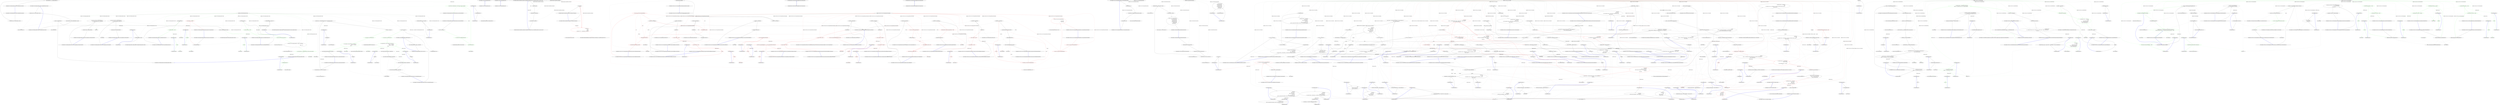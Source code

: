 digraph  {
m0_35 [cluster="HangFire.Core.Tests.BackgroundJobServerFacts.Ctor_HasDefaultValue_ForStorage()", file="BackgroundJobServerFacts.cs", label="Entry HangFire.Core.Tests.BackgroundJobServerFacts.Ctor_HasDefaultValue_ForStorage()", span="47-47"];
m0_36 [cluster="HangFire.Core.Tests.BackgroundJobServerFacts.Ctor_HasDefaultValue_ForStorage()", file="BackgroundJobServerFacts.cs", label="JobStorage.Current = new Mock<JobStorage>().Object", span="49-49"];
m0_37 [cluster="HangFire.Core.Tests.BackgroundJobServerFacts.Ctor_HasDefaultValue_ForStorage()", file="BackgroundJobServerFacts.cs", label="Assert.DoesNotThrow(() => new BackgroundJobServer(_options))", span="50-50"];
m0_38 [cluster="HangFire.Core.Tests.BackgroundJobServerFacts.Ctor_HasDefaultValue_ForStorage()", file="BackgroundJobServerFacts.cs", label="Exit HangFire.Core.Tests.BackgroundJobServerFacts.Ctor_HasDefaultValue_ForStorage()", span="47-47"];
m0_86 [cluster="HangFire.Core.Tests.BackgroundJobServerFacts.GetSupervisors_ContainsDefaultComponents()", file="BackgroundJobServerFacts.cs", label="Entry HangFire.Core.Tests.BackgroundJobServerFacts.GetSupervisors_ContainsDefaultComponents()", span="96-96"];
m0_87 [cluster="HangFire.Core.Tests.BackgroundJobServerFacts.GetSupervisors_ContainsDefaultComponents()", file="BackgroundJobServerFacts.cs", label="var server = CreateServer()", span="99-99"];
m0_88 [cluster="HangFire.Core.Tests.BackgroundJobServerFacts.GetSupervisors_ContainsDefaultComponents()", color=green, community=0, file="BackgroundJobServerFacts.cs", label="11: var supervisors = server.GetSupervisors()", span="102-102"];
m0_89 [cluster="HangFire.Core.Tests.BackgroundJobServerFacts.GetSupervisors_ContainsDefaultComponents()", color=green, community=0, file="BackgroundJobServerFacts.cs", label="3: var componentTypes = supervisors.OfType<ServerSupervisor>()\r\n                .Select(x => x.Component)\r\n                .Select(x => x.GetType())\r\n                .ToArray()", span="105-108"];
m0_90 [cluster="HangFire.Core.Tests.BackgroundJobServerFacts.GetSupervisors_ContainsDefaultComponents()", file="BackgroundJobServerFacts.cs", label="Assert.Contains(typeof(WorkerManager), componentTypes)", span="110-110"];
m0_91 [cluster="HangFire.Core.Tests.BackgroundJobServerFacts.GetSupervisors_ContainsDefaultComponents()", file="BackgroundJobServerFacts.cs", label="Assert.Contains(typeof(ServerHeartbeat), componentTypes)", span="111-111"];
m0_92 [cluster="HangFire.Core.Tests.BackgroundJobServerFacts.GetSupervisors_ContainsDefaultComponents()", file="BackgroundJobServerFacts.cs", label="Assert.Contains(typeof(ServerWatchdog), componentTypes)", span="112-112"];
m0_93 [cluster="HangFire.Core.Tests.BackgroundJobServerFacts.GetSupervisors_ContainsDefaultComponents()", file="BackgroundJobServerFacts.cs", label="Assert.Contains(typeof(SchedulePoller), componentTypes)", span="113-113"];
m0_94 [cluster="HangFire.Core.Tests.BackgroundJobServerFacts.GetSupervisors_ContainsDefaultComponents()", file="BackgroundJobServerFacts.cs", label="Exit HangFire.Core.Tests.BackgroundJobServerFacts.GetSupervisors_ContainsDefaultComponents()", span="96-96"];
m0_22 [cluster="Unk.Equal", file="BackgroundJobServerFacts.cs", label="Entry Unk.Equal", span=""];
m0_65 [cluster="Unk.Stop", file="BackgroundJobServerFacts.cs", label="Entry Unk.Stop", span=""];
m0_83 [cluster="HangFire.Core.Tests.BackgroundJobServerFacts.CreateServer()", file="BackgroundJobServerFacts.cs", label="Entry HangFire.Core.Tests.BackgroundJobServerFacts.CreateServer()", span="136-136"];
m0_123 [cluster="HangFire.Core.Tests.BackgroundJobServerFacts.CreateServer()", file="BackgroundJobServerFacts.cs", label="return new BackgroundJobServer(_options, _storage.Object);", span="138-138"];
m0_124 [cluster="HangFire.Core.Tests.BackgroundJobServerFacts.CreateServer()", file="BackgroundJobServerFacts.cs", label="Exit HangFire.Core.Tests.BackgroundJobServerFacts.CreateServer()", span="136-136"];
m0_61 [cluster="HangFire.Core.Tests.BackgroundJobServerFacts.Stop_StopsTheBootstrapSupervisor()", file="BackgroundJobServerFacts.cs", label="Entry HangFire.Core.Tests.BackgroundJobServerFacts.Stop_StopsTheBootstrapSupervisor()", span="69-69"];
m0_62 [cluster="HangFire.Core.Tests.BackgroundJobServerFacts.Stop_StopsTheBootstrapSupervisor()", file="BackgroundJobServerFacts.cs", label="_serverMock.Object.Stop()", span="71-71"];
m0_63 [cluster="HangFire.Core.Tests.BackgroundJobServerFacts.Stop_StopsTheBootstrapSupervisor()", color=green, community=0, file="BackgroundJobServerFacts.cs", label="10: _supervisor.Verify(x => x.Stop())", span="73-73"];
m0_64 [cluster="HangFire.Core.Tests.BackgroundJobServerFacts.Stop_StopsTheBootstrapSupervisor()", file="BackgroundJobServerFacts.cs", label="Exit HangFire.Core.Tests.BackgroundJobServerFacts.Stop_StopsTheBootstrapSupervisor()", span="69-69"];
m0_69 [cluster="HangFire.Core.Tests.BackgroundJobServerFacts.Dispose_DisposesServerComponentRunner()", file="BackgroundJobServerFacts.cs", label="Entry HangFire.Core.Tests.BackgroundJobServerFacts.Dispose_DisposesServerComponentRunner()", span="77-77"];
m0_71 [cluster="HangFire.Core.Tests.BackgroundJobServerFacts.Dispose_DisposesServerComponentRunner()", color=red, community=0, file="BackgroundJobServerFacts.cs", label="8: _runner.Verify(x => x.Dispose())", span="81-81"];
m0_70 [cluster="HangFire.Core.Tests.BackgroundJobServerFacts.Dispose_DisposesServerComponentRunner()", file="BackgroundJobServerFacts.cs", label="_serverMock.Object.Dispose()", span="79-79"];
m0_72 [cluster="HangFire.Core.Tests.BackgroundJobServerFacts.Dispose_DisposesServerComponentRunner()", file="BackgroundJobServerFacts.cs", label="Exit HangFire.Core.Tests.BackgroundJobServerFacts.Dispose_DisposesServerComponentRunner()", span="77-77"];
m0_39 [cluster="Unk.DoesNotThrow", file="BackgroundJobServerFacts.cs", label="Entry Unk.DoesNotThrow", span=""];
m0_9 [cluster="Mock<IServerSupervisor>.cstr", file="BackgroundJobServerFacts.cs", label="Entry Mock<IServerSupervisor>.cstr", span=""];
m0_21 [cluster="Unk.>", file="BackgroundJobServerFacts.cs", label="Entry Unk.>", span=""];
m0_107 [cluster="HangFire.Core.Tests.BackgroundJobServerFacts.GetSupervisors_ContainsStorageComponents()", file="BackgroundJobServerFacts.cs", label="Entry HangFire.Core.Tests.BackgroundJobServerFacts.GetSupervisors_ContainsStorageComponents()", span="117-117"];
m0_108 [cluster="HangFire.Core.Tests.BackgroundJobServerFacts.GetSupervisors_ContainsStorageComponents()", file="BackgroundJobServerFacts.cs", label="var storageComponent = new Mock<IServerComponent>()", span="120-120"];
m0_109 [cluster="HangFire.Core.Tests.BackgroundJobServerFacts.GetSupervisors_ContainsStorageComponents()", file="BackgroundJobServerFacts.cs", label="_storage.Setup(x => x.GetComponents()).Returns(new[] { storageComponent.Object })", span="121-121"];
m0_113 [cluster="HangFire.Core.Tests.BackgroundJobServerFacts.GetSupervisors_ContainsStorageComponents()", file="BackgroundJobServerFacts.cs", label="Assert.Contains(storageComponent.Object, components)", span="133-133"];
m0_110 [cluster="HangFire.Core.Tests.BackgroundJobServerFacts.GetSupervisors_ContainsStorageComponents()", file="BackgroundJobServerFacts.cs", label="var server = CreateServer()", span="123-123"];
m0_111 [cluster="HangFire.Core.Tests.BackgroundJobServerFacts.GetSupervisors_ContainsStorageComponents()", color=green, community=0, file="BackgroundJobServerFacts.cs", label="11: var supervisors = server.GetSupervisors()", span="126-126"];
m0_112 [cluster="HangFire.Core.Tests.BackgroundJobServerFacts.GetSupervisors_ContainsStorageComponents()", color=green, community=0, file="BackgroundJobServerFacts.cs", label="10: var components = supervisors.OfType<ServerSupervisor>()\r\n                .Select(x => x.Component)\r\n                .ToArray()", span="129-131"];
m0_114 [cluster="HangFire.Core.Tests.BackgroundJobServerFacts.GetSupervisors_ContainsStorageComponents()", file="BackgroundJobServerFacts.cs", label="Exit HangFire.Core.Tests.BackgroundJobServerFacts.GetSupervisors_ContainsStorageComponents()", span="117-117"];
m0_0 [cluster="HangFire.Core.Tests.BackgroundJobServerFacts.BackgroundJobServerFacts()", file="BackgroundJobServerFacts.cs", label="Entry HangFire.Core.Tests.BackgroundJobServerFacts.BackgroundJobServerFacts()", span="15-15"];
m0_1 [cluster="HangFire.Core.Tests.BackgroundJobServerFacts.BackgroundJobServerFacts()", file="BackgroundJobServerFacts.cs", label="_storage = new Mock<JobStorage>()", span="17-17"];
m0_2 [cluster="HangFire.Core.Tests.BackgroundJobServerFacts.BackgroundJobServerFacts()", file="BackgroundJobServerFacts.cs", label="_options = new BackgroundJobServerOptions()", span="18-18"];
m0_3 [cluster="HangFire.Core.Tests.BackgroundJobServerFacts.BackgroundJobServerFacts()", color=green, community=0, file="BackgroundJobServerFacts.cs", label="0: _supervisor = new Mock<IServerSupervisor>()", span="20-20"];
m0_4 [cluster="HangFire.Core.Tests.BackgroundJobServerFacts.BackgroundJobServerFacts()", file="BackgroundJobServerFacts.cs", label="_serverMock = new Mock<BackgroundJobServer>(_options, _storage.Object)\r\n            {\r\n                CallBase = true\r\n            }", span="21-24"];
m0_5 [cluster="HangFire.Core.Tests.BackgroundJobServerFacts.BackgroundJobServerFacts()", color=green, community=0, file="BackgroundJobServerFacts.cs", label="5: _serverMock.Setup(x => x.GetBootstrapSupervisor()).Returns(_supervisor.Object)", span="25-25"];
m0_6 [cluster="HangFire.Core.Tests.BackgroundJobServerFacts.BackgroundJobServerFacts()", file="BackgroundJobServerFacts.cs", label="Exit HangFire.Core.Tests.BackgroundJobServerFacts.BackgroundJobServerFacts()", span="15-15"];
m0_119 [cluster="Unk.GetComponents", file="BackgroundJobServerFacts.cs", label="Entry Unk.GetComponents", span=""];
m0_84 [cluster="HangFire.BackgroundJobServer.GetServerRunner()", file="BackgroundJobServerFacts.cs", label="Entry HangFire.BackgroundJobServer.GetServerRunner()", span="82-82"];
m0_44 [cluster="HangFire.Core.Tests.BackgroundJobServerFacts.Ctor_HasDefaultValue_ForOptions()", file="BackgroundJobServerFacts.cs", label="Entry HangFire.Core.Tests.BackgroundJobServerFacts.Ctor_HasDefaultValue_ForOptions()", span="54-54"];
m0_45 [cluster="HangFire.Core.Tests.BackgroundJobServerFacts.Ctor_HasDefaultValue_ForOptions()", file="BackgroundJobServerFacts.cs", label="JobStorage.Current = new Mock<JobStorage>().Object", span="56-56"];
m0_46 [cluster="HangFire.Core.Tests.BackgroundJobServerFacts.Ctor_HasDefaultValue_ForOptions()", file="BackgroundJobServerFacts.cs", label="Assert.DoesNotThrow(() => new BackgroundJobServer())", span="57-57"];
m0_47 [cluster="HangFire.Core.Tests.BackgroundJobServerFacts.Ctor_HasDefaultValue_ForOptions()", file="BackgroundJobServerFacts.cs", label="Exit HangFire.Core.Tests.BackgroundJobServerFacts.Ctor_HasDefaultValue_ForOptions()", span="54-54"];
m0_77 [cluster="HangFire.Core.Tests.BackgroundJobServerFacts.GetBootstrapSupervisor_ReturnsNonNullResult()", file="BackgroundJobServerFacts.cs", label="Entry HangFire.Core.Tests.BackgroundJobServerFacts.GetBootstrapSupervisor_ReturnsNonNullResult()", span="85-85"];
m0_78 [cluster="HangFire.Core.Tests.BackgroundJobServerFacts.GetBootstrapSupervisor_ReturnsNonNullResult()", file="BackgroundJobServerFacts.cs", label="var server = CreateServer()", span="87-87"];
m0_79 [cluster="HangFire.Core.Tests.BackgroundJobServerFacts.GetBootstrapSupervisor_ReturnsNonNullResult()", color=green, community=0, file="BackgroundJobServerFacts.cs", label="11: var supervisor = server.GetBootstrapSupervisor()", span="89-89"];
m0_80 [cluster="HangFire.Core.Tests.BackgroundJobServerFacts.GetBootstrapSupervisor_ReturnsNonNullResult()", color=green, community=0, file="BackgroundJobServerFacts.cs", label="0: Assert.NotNull(supervisor)", span="91-91"];
m0_81 [cluster="HangFire.Core.Tests.BackgroundJobServerFacts.GetBootstrapSupervisor_ReturnsNonNullResult()", color=green, community=0, file="BackgroundJobServerFacts.cs", label="12: Assert.IsType<ServerBootstrapper>(((ServerSupervisor) supervisor).Component)", span="92-92"];
m0_82 [cluster="HangFire.Core.Tests.BackgroundJobServerFacts.GetBootstrapSupervisor_ReturnsNonNullResult()", file="BackgroundJobServerFacts.cs", label="Exit HangFire.Core.Tests.BackgroundJobServerFacts.GetBootstrapSupervisor_ReturnsNonNullResult()", span="85-85"];
m0_98 [cluster="Unk.ToArray", file="BackgroundJobServerFacts.cs", label="Entry Unk.ToArray", span=""];
m0_85 [cluster="Unk.NotNull", file="BackgroundJobServerFacts.cs", label="Entry Unk.NotNull", span=""];
m0_43 [cluster="HangFire.BackgroundJobServer.BackgroundJobServer(HangFire.BackgroundJobServerOptions)", file="BackgroundJobServerFacts.cs", label="Entry HangFire.BackgroundJobServer.BackgroundJobServer(HangFire.BackgroundJobServerOptions)", span="41-41"];
m0_16 [cluster="Unk.GetServerRunner", file="BackgroundJobServerFacts.cs", label="Entry Unk.GetServerRunner", span=""];
m0_11 [cluster="Unk.Setup", file="BackgroundJobServerFacts.cs", label="Entry Unk.Setup", span=""];
m0_51 [cluster="HangFire.BackgroundJobServer.BackgroundJobServer()", file="BackgroundJobServerFacts.cs", label="Entry HangFire.BackgroundJobServer.BackgroundJobServer()", span="36-36"];
m0_73 [cluster="Unk.Dispose", file="BackgroundJobServerFacts.cs", label="Entry Unk.Dispose", span=""];
m0_34 [cluster="HangFire.BackgroundJobServer.BackgroundJobServer(HangFire.BackgroundJobServerOptions, HangFire.JobStorage)", file="BackgroundJobServerFacts.cs", label="Entry HangFire.BackgroundJobServer.BackgroundJobServer(HangFire.BackgroundJobServerOptions, HangFire.JobStorage)", span="46-46"];
m0_10 [cluster="Mock<BackgroundJobServer>.cstr", file="BackgroundJobServerFacts.cs", label="Entry Mock<BackgroundJobServer>.cstr", span=""];
m0_115 [cluster="Mock<IServerComponent>.cstr", file="BackgroundJobServerFacts.cs", label="Entry Mock<IServerComponent>.cstr", span=""];
m0_52 [cluster="HangFire.Core.Tests.BackgroundJobServerFacts.Start_StartsTheBootstrapSupervisor()", file="BackgroundJobServerFacts.cs", label="Entry HangFire.Core.Tests.BackgroundJobServerFacts.Start_StartsTheBootstrapSupervisor()", span="61-61"];
m0_53 [cluster="HangFire.Core.Tests.BackgroundJobServerFacts.Start_StartsTheBootstrapSupervisor()", file="BackgroundJobServerFacts.cs", label="_serverMock.Object.Start()", span="63-63"];
m0_54 [cluster="HangFire.Core.Tests.BackgroundJobServerFacts.Start_StartsTheBootstrapSupervisor()", color=green, community=0, file="BackgroundJobServerFacts.cs", label="10: _supervisor.Verify(x => x.Start())", span="65-65"];
m0_55 [cluster="HangFire.Core.Tests.BackgroundJobServerFacts.Start_StartsTheBootstrapSupervisor()", file="BackgroundJobServerFacts.cs", label="Exit HangFire.Core.Tests.BackgroundJobServerFacts.Start_StartsTheBootstrapSupervisor()", span="61-61"];
m0_95 [cluster="HangFire.BackgroundJobServer.GetSupervisors()", file="BackgroundJobServerFacts.cs", label="Entry HangFire.BackgroundJobServer.GetSupervisors()", span="104-104"];
m0_96 [cluster="System.Collections.IEnumerable.OfType<TResult>()", file="BackgroundJobServerFacts.cs", label="Entry System.Collections.IEnumerable.OfType<TResult>()", span="0-0"];
m0_17 [cluster="HangFire.Core.Tests.BackgroundJobServerFacts.Ctor_ThrowsAnException_WhenOptionsValueIsNull()", file="BackgroundJobServerFacts.cs", label="Entry HangFire.Core.Tests.BackgroundJobServerFacts.Ctor_ThrowsAnException_WhenOptionsValueIsNull()", span="29-29"];
m0_18 [cluster="HangFire.Core.Tests.BackgroundJobServerFacts.Ctor_ThrowsAnException_WhenOptionsValueIsNull()", file="BackgroundJobServerFacts.cs", label="var exception = Assert.Throws<ArgumentNullException>(\r\n                () => new BackgroundJobServer(null, _storage.Object))", span="31-32"];
m0_19 [cluster="HangFire.Core.Tests.BackgroundJobServerFacts.Ctor_ThrowsAnException_WhenOptionsValueIsNull()", file="BackgroundJobServerFacts.cs", label="Assert.Equal(''options'', exception.ParamName)", span="34-34"];
m0_20 [cluster="HangFire.Core.Tests.BackgroundJobServerFacts.Ctor_ThrowsAnException_WhenOptionsValueIsNull()", file="BackgroundJobServerFacts.cs", label="Exit HangFire.Core.Tests.BackgroundJobServerFacts.Ctor_ThrowsAnException_WhenOptionsValueIsNull()", span="29-29"];
m0_120 [cluster="lambda expression", file="BackgroundJobServerFacts.cs", label="Entry lambda expression", span="130-130"];
m0_13 [cluster="lambda expression", file="BackgroundJobServerFacts.cs", label="Entry lambda expression", span="25-25"];
m0_14 [cluster="lambda expression", color=green, community=0, file="BackgroundJobServerFacts.cs", label="2: x.GetBootstrapSupervisor()", span="25-25"];
m0_15 [cluster="lambda expression", file="BackgroundJobServerFacts.cs", label="Exit lambda expression", span="25-25"];
m0_23 [cluster="lambda expression", file="BackgroundJobServerFacts.cs", label="Entry lambda expression", span="32-32"];
m0_24 [cluster="lambda expression", file="BackgroundJobServerFacts.cs", label="new BackgroundJobServer(null, _storage.Object)", span="32-32"];
m0_25 [cluster="lambda expression", file="BackgroundJobServerFacts.cs", label="Exit lambda expression", span="32-32"];
m0_31 [cluster="lambda expression", file="BackgroundJobServerFacts.cs", label="Entry lambda expression", span="41-41"];
m0_32 [cluster="lambda expression", file="BackgroundJobServerFacts.cs", label="new BackgroundJobServer(_options, null)", span="41-41"];
m0_33 [cluster="lambda expression", file="BackgroundJobServerFacts.cs", label="Exit lambda expression", span="41-41"];
m0_40 [cluster="lambda expression", file="BackgroundJobServerFacts.cs", label="Entry lambda expression", span="50-50"];
m0_41 [cluster="lambda expression", file="BackgroundJobServerFacts.cs", label="new BackgroundJobServer(_options)", span="50-50"];
m0_42 [cluster="lambda expression", file="BackgroundJobServerFacts.cs", label="Exit lambda expression", span="50-50"];
m0_48 [cluster="lambda expression", file="BackgroundJobServerFacts.cs", label="Entry lambda expression", span="57-57"];
m0_49 [cluster="lambda expression", file="BackgroundJobServerFacts.cs", label="new BackgroundJobServer()", span="57-57"];
m0_50 [cluster="lambda expression", file="BackgroundJobServerFacts.cs", label="Exit lambda expression", span="57-57"];
m0_58 [cluster="lambda expression", file="BackgroundJobServerFacts.cs", label="Entry lambda expression", span="65-65"];
m0_59 [cluster="lambda expression", color=green, community=0, file="BackgroundJobServerFacts.cs", label="3: x.Start()", span="65-65"];
m0_60 [cluster="lambda expression", file="BackgroundJobServerFacts.cs", label="Exit lambda expression", span="65-65"];
m0_66 [cluster="lambda expression", file="BackgroundJobServerFacts.cs", label="Entry lambda expression", span="73-73"];
m0_67 [cluster="lambda expression", color=green, community=0, file="BackgroundJobServerFacts.cs", label="8: x.Stop()", span="73-73"];
m0_68 [cluster="lambda expression", file="BackgroundJobServerFacts.cs", label="Exit lambda expression", span="73-73"];
m0_74 [cluster="lambda expression", file="BackgroundJobServerFacts.cs", label="Entry lambda expression", span="81-81"];
m0_75 [cluster="lambda expression", color=green, community=0, file="BackgroundJobServerFacts.cs", label="8: x.Dispose()", span="81-81"];
m0_76 [cluster="lambda expression", file="BackgroundJobServerFacts.cs", label="Exit lambda expression", span="81-81"];
m0_100 [cluster="lambda expression", file="BackgroundJobServerFacts.cs", label="Entry lambda expression", span="106-106"];
m0_103 [cluster="lambda expression", file="BackgroundJobServerFacts.cs", label="Entry lambda expression", span="107-107"];
m0_101 [cluster="lambda expression", file="BackgroundJobServerFacts.cs", label="x.Component", span="106-106"];
m0_102 [cluster="lambda expression", file="BackgroundJobServerFacts.cs", label="Exit lambda expression", span="106-106"];
m0_104 [cluster="lambda expression", file="BackgroundJobServerFacts.cs", label="x.GetType()", span="107-107"];
m0_105 [cluster="lambda expression", file="BackgroundJobServerFacts.cs", label="Exit lambda expression", span="107-107"];
m0_116 [cluster="lambda expression", file="BackgroundJobServerFacts.cs", label="Entry lambda expression", span="121-121"];
m0_117 [cluster="lambda expression", file="BackgroundJobServerFacts.cs", label="x.GetComponents()", span="121-121"];
m0_118 [cluster="lambda expression", file="BackgroundJobServerFacts.cs", label="Exit lambda expression", span="121-121"];
m0_121 [cluster="lambda expression", file="BackgroundJobServerFacts.cs", label="x.Component", span="130-130"];
m0_122 [cluster="lambda expression", file="BackgroundJobServerFacts.cs", label="Exit lambda expression", span="130-130"];
m0_99 [cluster="Unk.Contains", file="BackgroundJobServerFacts.cs", label="Entry Unk.Contains", span=""];
m0_56 [cluster="Unk.Start", file="BackgroundJobServerFacts.cs", label="Entry Unk.Start", span=""];
m0_97 [cluster="Unk.Select", file="BackgroundJobServerFacts.cs", label="Entry Unk.Select", span=""];
m0_106 [cluster="Unk.GetType", file="BackgroundJobServerFacts.cs", label="Entry Unk.GetType", span=""];
m0_27 [cluster="HangFire.Core.Tests.BackgroundJobServerFacts.Ctor_ThrowsAnException_WhenStorageIsNull()", file="BackgroundJobServerFacts.cs", label="Entry HangFire.Core.Tests.BackgroundJobServerFacts.Ctor_ThrowsAnException_WhenStorageIsNull()", span="38-38"];
m0_28 [cluster="HangFire.Core.Tests.BackgroundJobServerFacts.Ctor_ThrowsAnException_WhenStorageIsNull()", file="BackgroundJobServerFacts.cs", label="var exception = Assert.Throws<ArgumentNullException>(\r\n                () => new BackgroundJobServer(_options, null))", span="40-41"];
m0_29 [cluster="HangFire.Core.Tests.BackgroundJobServerFacts.Ctor_ThrowsAnException_WhenStorageIsNull()", file="BackgroundJobServerFacts.cs", label="Assert.Equal(''storage'', exception.ParamName)", span="43-43"];
m0_30 [cluster="HangFire.Core.Tests.BackgroundJobServerFacts.Ctor_ThrowsAnException_WhenStorageIsNull()", file="BackgroundJobServerFacts.cs", label="Exit HangFire.Core.Tests.BackgroundJobServerFacts.Ctor_ThrowsAnException_WhenStorageIsNull()", span="38-38"];
m0_8 [cluster="HangFire.BackgroundJobServerOptions.BackgroundJobServerOptions()", file="BackgroundJobServerFacts.cs", label="Entry HangFire.BackgroundJobServerOptions.BackgroundJobServerOptions()", span="13-13"];
m0_12 [cluster="Unk.Returns", file="BackgroundJobServerFacts.cs", label="Entry Unk.Returns", span=""];
m0_26 [cluster="BackgroundJobServer.cstr", file="BackgroundJobServerFacts.cs", label="Entry BackgroundJobServer.cstr", span=""];
m0_57 [cluster="Unk.Verify", file="BackgroundJobServerFacts.cs", label="Entry Unk.Verify", span=""];
m0_7 [cluster="Mock<JobStorage>.cstr", file="BackgroundJobServerFacts.cs", label="Entry Mock<JobStorage>.cstr", span=""];
m0_125 [file="BackgroundJobServerFacts.cs", label="HangFire.Core.Tests.BackgroundJobServerFacts", span=""];
m1_2 [cluster="HangFire.Server.IServerComponentRunner.Stop()", file="IServerComponentRunner.cs", label="Entry HangFire.Server.IServerComponentRunner.Stop()", span="23-23"];
m1_3 [cluster="HangFire.Server.IServerComponentRunner.Stop()", file="IServerComponentRunner.cs", label="Exit HangFire.Server.IServerComponentRunner.Stop()", span="23-23"];
m1_0 [cluster="HangFire.Server.IServerComponentRunner.Start()", file="IServerComponentRunner.cs", label="Entry HangFire.Server.IServerComponentRunner.Start()", span="22-22"];
m1_1 [cluster="HangFire.Server.IServerComponentRunner.Start()", file="IServerComponentRunner.cs", label="Exit HangFire.Server.IServerComponentRunner.Start()", span="22-22"];
m3_0 [cluster="HangFire.Dashboard.CombinedResourceDispatcher.CombinedResourceDispatcher(string, System.Reflection.Assembly, string, params string[])", file="ServerComponentRunnerCollection.cs", label="Entry HangFire.Dashboard.CombinedResourceDispatcher.CombinedResourceDispatcher(string, System.Reflection.Assembly, string, params string[])", span="12-12"];
m3_1 [cluster="HangFire.Dashboard.CombinedResourceDispatcher.CombinedResourceDispatcher(string, System.Reflection.Assembly, string, params string[])", file="ServerComponentRunnerCollection.cs", label="_assembly = assembly", span="18-18"];
m3_2 [cluster="HangFire.Dashboard.CombinedResourceDispatcher.CombinedResourceDispatcher(string, System.Reflection.Assembly, string, params string[])", file="ServerComponentRunnerCollection.cs", label="_baseNamespace = baseNamespace", span="19-19"];
m3_3 [cluster="HangFire.Dashboard.CombinedResourceDispatcher.CombinedResourceDispatcher(string, System.Reflection.Assembly, string, params string[])", file="ServerComponentRunnerCollection.cs", label="_resourceNames = resourceNames", span="20-20"];
m3_4 [cluster="HangFire.Dashboard.CombinedResourceDispatcher.CombinedResourceDispatcher(string, System.Reflection.Assembly, string, params string[])", file="ServerComponentRunnerCollection.cs", label="Exit HangFire.Dashboard.CombinedResourceDispatcher.CombinedResourceDispatcher(string, System.Reflection.Assembly, string, params string[])", span="12-12"];
m3_9 [cluster="string.Format(string, object, object)", file="ServerComponentRunnerCollection.cs", label="Entry string.Format(string, object, object)", span="0-0"];
m3_10 [cluster="HangFire.Dashboard.EmbeddedResourceDispatcher.WriteResource(IOwinResponse, System.Reflection.Assembly, string)", file="ServerComponentRunnerCollection.cs", label="Entry HangFire.Dashboard.EmbeddedResourceDispatcher.WriteResource(IOwinResponse, System.Reflection.Assembly, string)", span="46-46"];
m3_5 [cluster="HangFire.Dashboard.CombinedResourceDispatcher.WriteResponse(IOwinResponse)", file="ServerComponentRunnerCollection.cs", label="Entry HangFire.Dashboard.CombinedResourceDispatcher.WriteResponse(IOwinResponse)", span="23-23"];
m3_6 [cluster="HangFire.Dashboard.CombinedResourceDispatcher.WriteResponse(IOwinResponse)", file="ServerComponentRunnerCollection.cs", label=_resourceNames, span="25-25"];
m3_7 [cluster="HangFire.Dashboard.CombinedResourceDispatcher.WriteResponse(IOwinResponse)", color=red, community=0, file="ServerComponentRunnerCollection.cs", label="6: WriteResource(\r\n                    response,\r\n                    _assembly,\r\n                    string.Format(''{0}.{1}'', _baseNamespace, resourceName))", span="27-30"];
m3_8 [cluster="HangFire.Dashboard.CombinedResourceDispatcher.WriteResponse(IOwinResponse)", file="ServerComponentRunnerCollection.cs", label="Exit HangFire.Dashboard.CombinedResourceDispatcher.WriteResponse(IOwinResponse)", span="23-23"];
m3_11 [file="ServerComponentRunnerCollection.cs", label="HangFire.Dashboard.CombinedResourceDispatcher", span=""];
m4_6 [cluster="System.Collections.Generic.List<T>.List()", file="ServerComponentRunnerCollectionFacts.cs", label="Entry System.Collections.Generic.List<T>.List()", span="0-0"];
m4_45 [cluster="HangFire.Core.Tests.Server.ServerComponentRunnerCollectionFacts.Dispose_InvokesDisposeMethod_OnAllRegisteredComponents()", file="ServerComponentRunnerCollectionFacts.cs", label="Entry HangFire.Core.Tests.Server.ServerComponentRunnerCollectionFacts.Dispose_InvokesDisposeMethod_OnAllRegisteredComponents()", span="55-55"];
m4_46 [cluster="HangFire.Core.Tests.Server.ServerComponentRunnerCollectionFacts.Dispose_InvokesDisposeMethod_OnAllRegisteredComponents()", file="ServerComponentRunnerCollectionFacts.cs", label="var collection = CreateCollection()", span="57-57"];
m4_47 [cluster="HangFire.Core.Tests.Server.ServerComponentRunnerCollectionFacts.Dispose_InvokesDisposeMethod_OnAllRegisteredComponents()", file="ServerComponentRunnerCollectionFacts.cs", label="collection.Dispose()", span="59-59"];
m4_48 [cluster="HangFire.Core.Tests.Server.ServerComponentRunnerCollectionFacts.Dispose_InvokesDisposeMethod_OnAllRegisteredComponents()", color=red, community=0, file="ServerComponentRunnerCollectionFacts.cs", label="3: _runner1.Verify(x => x.Dispose())", span="61-61"];
m4_49 [cluster="HangFire.Core.Tests.Server.ServerComponentRunnerCollectionFacts.Dispose_InvokesDisposeMethod_OnAllRegisteredComponents()", color=red, community=0, file="ServerComponentRunnerCollectionFacts.cs", label="11: _runner2.Verify(x => x.Dispose())", span="62-62"];
m4_50 [cluster="HangFire.Core.Tests.Server.ServerComponentRunnerCollectionFacts.Dispose_InvokesDisposeMethod_OnAllRegisteredComponents()", file="ServerComponentRunnerCollectionFacts.cs", label="Exit HangFire.Core.Tests.Server.ServerComponentRunnerCollectionFacts.Dispose_InvokesDisposeMethod_OnAllRegisteredComponents()", span="55-55"];
m4_98 [cluster="HangFire.Core.Tests.Server.ServerComponentRunnerCollectionFacts.Remove_RemovesGivenElementFromCollection()", file="ServerComponentRunnerCollectionFacts.cs", label="Entry HangFire.Core.Tests.Server.ServerComponentRunnerCollectionFacts.Remove_RemovesGivenElementFromCollection()", span="118-118"];
m4_99 [cluster="HangFire.Core.Tests.Server.ServerComponentRunnerCollectionFacts.Remove_RemovesGivenElementFromCollection()", color=red, community=0, file="ServerComponentRunnerCollectionFacts.cs", label="9: var runner = new Mock<IServerComponentRunner>()", span="120-120"];
m4_100 [cluster="HangFire.Core.Tests.Server.ServerComponentRunnerCollectionFacts.Remove_RemovesGivenElementFromCollection()", file="ServerComponentRunnerCollectionFacts.cs", label="var collection = CreateCollection()", span="121-121"];
m4_101 [cluster="HangFire.Core.Tests.Server.ServerComponentRunnerCollectionFacts.Remove_RemovesGivenElementFromCollection()", color=red, community=0, file="ServerComponentRunnerCollectionFacts.cs", label="0: collection.Add(runner.Object)", span="122-122"];
m4_102 [cluster="HangFire.Core.Tests.Server.ServerComponentRunnerCollectionFacts.Remove_RemovesGivenElementFromCollection()", color=red, community=0, file="ServerComponentRunnerCollectionFacts.cs", label="1: collection.Remove(runner.Object)", span="124-124"];
m4_103 [cluster="HangFire.Core.Tests.Server.ServerComponentRunnerCollectionFacts.Remove_RemovesGivenElementFromCollection()", color=red, community=0, file="ServerComponentRunnerCollectionFacts.cs", label="0: Assert.False(collection.Contains(runner.Object))", span="126-126"];
m4_104 [cluster="HangFire.Core.Tests.Server.ServerComponentRunnerCollectionFacts.Remove_RemovesGivenElementFromCollection()", file="ServerComponentRunnerCollectionFacts.cs", label="Exit HangFire.Core.Tests.Server.ServerComponentRunnerCollectionFacts.Remove_RemovesGivenElementFromCollection()", span="118-118"];
m4_118 [cluster="Unk.Same", file="ServerComponentRunnerCollectionFacts.cs", label="Entry Unk.Same", span=""];
m4_106 [cluster="HangFire.Core.Tests.Server.ServerComponentRunnerCollectionFacts.IsReadOnly_ReturnsFalse()", file="ServerComponentRunnerCollectionFacts.cs", label="Entry HangFire.Core.Tests.Server.ServerComponentRunnerCollectionFacts.IsReadOnly_ReturnsFalse()", span="130-130"];
m4_107 [cluster="HangFire.Core.Tests.Server.ServerComponentRunnerCollectionFacts.IsReadOnly_ReturnsFalse()", file="ServerComponentRunnerCollectionFacts.cs", label="var collection = CreateCollection()", span="132-132"];
m4_108 [cluster="HangFire.Core.Tests.Server.ServerComponentRunnerCollectionFacts.IsReadOnly_ReturnsFalse()", file="ServerComponentRunnerCollectionFacts.cs", label="Assert.False(collection.IsReadOnly)", span="134-134"];
m4_109 [cluster="HangFire.Core.Tests.Server.ServerComponentRunnerCollectionFacts.IsReadOnly_ReturnsFalse()", file="ServerComponentRunnerCollectionFacts.cs", label="Exit HangFire.Core.Tests.Server.ServerComponentRunnerCollectionFacts.IsReadOnly_ReturnsFalse()", span="130-130"];
m4_75 [cluster="Unk.Equal", file="ServerComponentRunnerCollectionFacts.cs", label="Entry Unk.Equal", span=""];
m4_41 [cluster="Unk.Stop", file="ServerComponentRunnerCollectionFacts.cs", label="Entry Unk.Stop", span=""];
m4_82 [cluster="HangFire.Core.Tests.Server.ServerComponentRunnerCollectionFacts.Clear_RemovesAllElements_FromCollection()", file="ServerComponentRunnerCollectionFacts.cs", label="Entry HangFire.Core.Tests.Server.ServerComponentRunnerCollectionFacts.Clear_RemovesAllElements_FromCollection()", span="95-95"];
m4_83 [cluster="HangFire.Core.Tests.Server.ServerComponentRunnerCollectionFacts.Clear_RemovesAllElements_FromCollection()", file="ServerComponentRunnerCollectionFacts.cs", label="var collection = CreateCollection()", span="97-97"];
m4_84 [cluster="HangFire.Core.Tests.Server.ServerComponentRunnerCollectionFacts.Clear_RemovesAllElements_FromCollection()", file="ServerComponentRunnerCollectionFacts.cs", label="collection.Clear()", span="99-99"];
m4_85 [cluster="HangFire.Core.Tests.Server.ServerComponentRunnerCollectionFacts.Clear_RemovesAllElements_FromCollection()", file="ServerComponentRunnerCollectionFacts.cs", label="Assert.Equal(0, collection.Count)", span="101-101"];
m4_86 [cluster="HangFire.Core.Tests.Server.ServerComponentRunnerCollectionFacts.Clear_RemovesAllElements_FromCollection()", file="ServerComponentRunnerCollectionFacts.cs", label="Exit HangFire.Core.Tests.Server.ServerComponentRunnerCollectionFacts.Clear_RemovesAllElements_FromCollection()", span="95-95"];
m4_7 [cluster="HangFire.Core.Tests.Server.ServerComponentRunnerCollectionFacts.Ctor_ThrowsAnException_WhenRunnersValueIsNull()", file="ServerComponentRunnerCollectionFacts.cs", label="Entry HangFire.Core.Tests.Server.ServerComponentRunnerCollectionFacts.Ctor_ThrowsAnException_WhenRunnersValueIsNull()", span="27-27"];
m4_8 [cluster="HangFire.Core.Tests.Server.ServerComponentRunnerCollectionFacts.Ctor_ThrowsAnException_WhenRunnersValueIsNull()", color=red, community=0, file="ServerComponentRunnerCollectionFacts.cs", label="1: Assert.Throws<ArgumentNullException>(() => new ServerComponentRunnerCollection(null))", span="29-29"];
m4_9 [cluster="HangFire.Core.Tests.Server.ServerComponentRunnerCollectionFacts.Ctor_ThrowsAnException_WhenRunnersValueIsNull()", file="ServerComponentRunnerCollectionFacts.cs", label="Exit HangFire.Core.Tests.Server.ServerComponentRunnerCollectionFacts.Ctor_ThrowsAnException_WhenRunnersValueIsNull()", span="27-27"];
m4_5 [cluster="Mock<IServerComponentRunner>.cstr", file="ServerComponentRunnerCollectionFacts.cs", label="Entry Mock<IServerComponentRunner>.cstr", span=""];
m4_88 [cluster="HangFire.Core.Tests.Server.ServerComponentRunnerCollectionFacts.Contains_ReturnsWhetherElementIsInCollection()", file="ServerComponentRunnerCollectionFacts.cs", label="Entry HangFire.Core.Tests.Server.ServerComponentRunnerCollectionFacts.Contains_ReturnsWhetherElementIsInCollection()", span="105-105"];
m4_89 [cluster="HangFire.Core.Tests.Server.ServerComponentRunnerCollectionFacts.Contains_ReturnsWhetherElementIsInCollection()", color=red, community=0, file="ServerComponentRunnerCollectionFacts.cs", label="9: var element = new Mock<IServerComponentRunner>()", span="107-107"];
m4_90 [cluster="HangFire.Core.Tests.Server.ServerComponentRunnerCollectionFacts.Contains_ReturnsWhetherElementIsInCollection()", file="ServerComponentRunnerCollectionFacts.cs", label="var collection = CreateCollection()", span="108-108"];
m4_91 [cluster="HangFire.Core.Tests.Server.ServerComponentRunnerCollectionFacts.Contains_ReturnsWhetherElementIsInCollection()", file="ServerComponentRunnerCollectionFacts.cs", label="Assert.False(collection.Contains(element.Object))", span="110-110"];
m4_92 [cluster="HangFire.Core.Tests.Server.ServerComponentRunnerCollectionFacts.Contains_ReturnsWhetherElementIsInCollection()", file="ServerComponentRunnerCollectionFacts.cs", label="collection.Add(element.Object)", span="112-112"];
m4_93 [cluster="HangFire.Core.Tests.Server.ServerComponentRunnerCollectionFacts.Contains_ReturnsWhetherElementIsInCollection()", file="ServerComponentRunnerCollectionFacts.cs", label="Assert.True(collection.Contains(element.Object))", span="114-114"];
m4_94 [cluster="HangFire.Core.Tests.Server.ServerComponentRunnerCollectionFacts.Contains_ReturnsWhetherElementIsInCollection()", file="ServerComponentRunnerCollectionFacts.cs", label="Exit HangFire.Core.Tests.Server.ServerComponentRunnerCollectionFacts.Contains_ReturnsWhetherElementIsInCollection()", span="105-105"];
m4_117 [cluster="HangFire.Server.ServerComponentRunnerCollection.CopyTo(HangFire.Server.IServerComponentRunner[], int)", file="ServerComponentRunnerCollectionFacts.cs", label="Entry HangFire.Server.ServerComponentRunnerCollection.CopyTo(HangFire.Server.IServerComponentRunner[], int)", span="87-87"];
m4_37 [cluster="HangFire.Server.ServerComponentRunnerCollection.Stop()", file="ServerComponentRunnerCollectionFacts.cs", label="Entry HangFire.Server.ServerComponentRunnerCollection.Stop()", span="44-44"];
m4_10 [cluster="Unk.>", file="ServerComponentRunnerCollectionFacts.cs", label="Entry Unk.>", span=""];
m4_96 [cluster="Unk.False", file="ServerComponentRunnerCollectionFacts.cs", label="Entry Unk.False", span=""];
m4_21 [cluster="HangFire.Core.Tests.Server.ServerComponentRunnerCollectionFacts.CreateCollection()", file="ServerComponentRunnerCollectionFacts.cs", label="Entry HangFire.Core.Tests.Server.ServerComponentRunnerCollectionFacts.CreateCollection()", span="149-149"];
m4_119 [cluster="HangFire.Core.Tests.Server.ServerComponentRunnerCollectionFacts.CreateCollection()", color=red, community=0, file="ServerComponentRunnerCollectionFacts.cs", label="1: return new ServerComponentRunnerCollection(_runners);", span="151-151"];
m4_120 [cluster="HangFire.Core.Tests.Server.ServerComponentRunnerCollectionFacts.CreateCollection()", file="ServerComponentRunnerCollectionFacts.cs", label="Exit HangFire.Core.Tests.Server.ServerComponentRunnerCollectionFacts.CreateCollection()", span="149-149"];
m4_0 [cluster="HangFire.Core.Tests.Server.ServerComponentRunnerCollectionFacts.ServerComponentRunnerCollectionFacts()", file="ServerComponentRunnerCollectionFacts.cs", label="Entry HangFire.Core.Tests.Server.ServerComponentRunnerCollectionFacts.ServerComponentRunnerCollectionFacts()", span="14-14"];
m4_1 [cluster="HangFire.Core.Tests.Server.ServerComponentRunnerCollectionFacts.ServerComponentRunnerCollectionFacts()", color=red, community=0, file="ServerComponentRunnerCollectionFacts.cs", label="8: _runner1 = new Mock<IServerComponentRunner>()", span="16-16"];
m4_2 [cluster="HangFire.Core.Tests.Server.ServerComponentRunnerCollectionFacts.ServerComponentRunnerCollectionFacts()", color=red, community=0, file="ServerComponentRunnerCollectionFacts.cs", label="8: _runner2 = new Mock<IServerComponentRunner>()", span="17-17"];
m4_3 [cluster="HangFire.Core.Tests.Server.ServerComponentRunnerCollectionFacts.ServerComponentRunnerCollectionFacts()", color=red, community=0, file="ServerComponentRunnerCollectionFacts.cs", label="5: _runners = new List<IServerComponentRunner>\r\n            {\r\n                _runner1.Object,\r\n                _runner2.Object\r\n            }", span="19-23"];
m4_4 [cluster="HangFire.Core.Tests.Server.ServerComponentRunnerCollectionFacts.ServerComponentRunnerCollectionFacts()", file="ServerComponentRunnerCollectionFacts.cs", label="Exit HangFire.Core.Tests.Server.ServerComponentRunnerCollectionFacts.ServerComponentRunnerCollectionFacts()", span="14-14"];
m4_76 [cluster="HangFire.Core.Tests.Server.ServerComponentRunnerCollectionFacts.Add_AddsNewElement()", file="ServerComponentRunnerCollectionFacts.cs", label="Entry HangFire.Core.Tests.Server.ServerComponentRunnerCollectionFacts.Add_AddsNewElement()", span="85-85"];
m4_77 [cluster="HangFire.Core.Tests.Server.ServerComponentRunnerCollectionFacts.Add_AddsNewElement()", file="ServerComponentRunnerCollectionFacts.cs", label="var collection = CreateCollection()", span="87-87"];
m4_78 [cluster="HangFire.Core.Tests.Server.ServerComponentRunnerCollectionFacts.Add_AddsNewElement()", color=red, community=0, file="ServerComponentRunnerCollectionFacts.cs", label="8: collection.Add(new Mock<IServerComponentRunner>().Object)", span="89-89"];
m4_79 [cluster="HangFire.Core.Tests.Server.ServerComponentRunnerCollectionFacts.Add_AddsNewElement()", file="ServerComponentRunnerCollectionFacts.cs", label="Assert.Equal(3, collection.Count)", span="91-91"];
m4_80 [cluster="HangFire.Core.Tests.Server.ServerComponentRunnerCollectionFacts.Add_AddsNewElement()", file="ServerComponentRunnerCollectionFacts.cs", label="Exit HangFire.Core.Tests.Server.ServerComponentRunnerCollectionFacts.Add_AddsNewElement()", span="85-85"];
m4_81 [cluster="Unk.Add", file="ServerComponentRunnerCollectionFacts.cs", label="Entry Unk.Add", span=""];
m4_22 [cluster="HangFire.Server.ServerComponentRunnerCollection.Start()", file="ServerComponentRunnerCollectionFacts.cs", label="Entry HangFire.Server.ServerComponentRunnerCollection.Start()", span="36-36"];
m4_87 [cluster="HangFire.Server.ServerComponentRunnerCollection.Clear()", file="ServerComponentRunnerCollectionFacts.cs", label="Entry HangFire.Server.ServerComponentRunnerCollection.Clear()", span="77-77"];
m4_15 [cluster="HangFire.Core.Tests.Server.ServerComponentRunnerCollectionFacts.Start_ExecutesStartMethod_OnAllRegisteredComponents()", file="ServerComponentRunnerCollectionFacts.cs", label="Entry HangFire.Core.Tests.Server.ServerComponentRunnerCollectionFacts.Start_ExecutesStartMethod_OnAllRegisteredComponents()", span="33-33"];
m4_16 [cluster="HangFire.Core.Tests.Server.ServerComponentRunnerCollectionFacts.Start_ExecutesStartMethod_OnAllRegisteredComponents()", file="ServerComponentRunnerCollectionFacts.cs", label="var collection = CreateCollection()", span="35-35"];
m4_17 [cluster="HangFire.Core.Tests.Server.ServerComponentRunnerCollectionFacts.Start_ExecutesStartMethod_OnAllRegisteredComponents()", file="ServerComponentRunnerCollectionFacts.cs", label="collection.Start()", span="37-37"];
m4_18 [cluster="HangFire.Core.Tests.Server.ServerComponentRunnerCollectionFacts.Start_ExecutesStartMethod_OnAllRegisteredComponents()", color=red, community=0, file="ServerComponentRunnerCollectionFacts.cs", label="1: _runner1.Verify(x => x.Start())", span="39-39"];
m4_19 [cluster="HangFire.Core.Tests.Server.ServerComponentRunnerCollectionFacts.Start_ExecutesStartMethod_OnAllRegisteredComponents()", color=red, community=0, file="ServerComponentRunnerCollectionFacts.cs", label="11: _runner2.Verify(x => x.Start())", span="40-40"];
m4_20 [cluster="HangFire.Core.Tests.Server.ServerComponentRunnerCollectionFacts.Start_ExecutesStartMethod_OnAllRegisteredComponents()", file="ServerComponentRunnerCollectionFacts.cs", label="Exit HangFire.Core.Tests.Server.ServerComponentRunnerCollectionFacts.Start_ExecutesStartMethod_OnAllRegisteredComponents()", span="33-33"];
m4_55 [cluster="Unk.Dispose", file="ServerComponentRunnerCollectionFacts.cs", label="Entry Unk.Dispose", span=""];
m4_105 [cluster="Unk.Remove", file="ServerComponentRunnerCollectionFacts.cs", label="Entry Unk.Remove", span=""];
m4_68 [cluster="lambda expression", file="ServerComponentRunnerCollectionFacts.cs", label="Entry lambda expression", span="73-73"];
m4_11 [cluster="lambda expression", file="ServerComponentRunnerCollectionFacts.cs", label="Entry lambda expression", span="29-29"];
m4_12 [cluster="lambda expression", color=red, community=0, file="ServerComponentRunnerCollectionFacts.cs", label="1: new ServerComponentRunnerCollection(null)", span="29-29"];
m4_13 [cluster="lambda expression", file="ServerComponentRunnerCollectionFacts.cs", label="Exit lambda expression", span="29-29"];
m4_24 [cluster="lambda expression", file="ServerComponentRunnerCollectionFacts.cs", label="Entry lambda expression", span="39-39"];
m4_28 [cluster="lambda expression", file="ServerComponentRunnerCollectionFacts.cs", label="Entry lambda expression", span="40-40"];
m4_25 [cluster="lambda expression", color=red, community=0, file="ServerComponentRunnerCollectionFacts.cs", label="8: x.Start()", span="39-39"];
m4_26 [cluster="lambda expression", file="ServerComponentRunnerCollectionFacts.cs", label="Exit lambda expression", span="39-39"];
m4_29 [cluster="lambda expression", color=red, community=0, file="ServerComponentRunnerCollectionFacts.cs", label="8: x.Start()", span="40-40"];
m4_30 [cluster="lambda expression", file="ServerComponentRunnerCollectionFacts.cs", label="Exit lambda expression", span="40-40"];
m4_38 [cluster="lambda expression", file="ServerComponentRunnerCollectionFacts.cs", label="Entry lambda expression", span="50-50"];
m4_42 [cluster="lambda expression", file="ServerComponentRunnerCollectionFacts.cs", label="Entry lambda expression", span="51-51"];
m4_39 [cluster="lambda expression", color=red, community=0, file="ServerComponentRunnerCollectionFacts.cs", label="1: x.Stop()", span="50-50"];
m4_40 [cluster="lambda expression", file="ServerComponentRunnerCollectionFacts.cs", label="Exit lambda expression", span="50-50"];
m4_43 [cluster="lambda expression", color=red, community=0, file="ServerComponentRunnerCollectionFacts.cs", label="3: x.Stop()", span="51-51"];
m4_44 [cluster="lambda expression", file="ServerComponentRunnerCollectionFacts.cs", label="Exit lambda expression", span="51-51"];
m4_52 [cluster="lambda expression", file="ServerComponentRunnerCollectionFacts.cs", label="Entry lambda expression", span="61-61"];
m4_56 [cluster="lambda expression", file="ServerComponentRunnerCollectionFacts.cs", label="Entry lambda expression", span="62-62"];
m4_53 [cluster="lambda expression", color=red, community=0, file="ServerComponentRunnerCollectionFacts.cs", label="3: x.Dispose()", span="61-61"];
m4_54 [cluster="lambda expression", file="ServerComponentRunnerCollectionFacts.cs", label="Exit lambda expression", span="61-61"];
m4_57 [cluster="lambda expression", color=red, community=0, file="ServerComponentRunnerCollectionFacts.cs", label="3: x.Dispose()", span="62-62"];
m4_58 [cluster="lambda expression", file="ServerComponentRunnerCollectionFacts.cs", label="Exit lambda expression", span="62-62"];
m4_65 [cluster="lambda expression", file="ServerComponentRunnerCollectionFacts.cs", label="Entry lambda expression", span="72-72"];
m4_66 [cluster="lambda expression", color=red, community=0, file="ServerComponentRunnerCollectionFacts.cs", label="3: x.Stop()", span="72-72"];
m4_67 [cluster="lambda expression", file="ServerComponentRunnerCollectionFacts.cs", label="Exit lambda expression", span="72-72"];
m4_69 [cluster="lambda expression", color=red, community=0, file="ServerComponentRunnerCollectionFacts.cs", label="3: x.Stop()", span="73-73"];
m4_70 [cluster="lambda expression", file="ServerComponentRunnerCollectionFacts.cs", label="Exit lambda expression", span="73-73"];
m4_95 [cluster="Unk.Contains", file="ServerComponentRunnerCollectionFacts.cs", label="Entry Unk.Contains", span=""];
m4_14 [cluster="HangFire.Server.ServerComponentRunnerCollection.ServerComponentRunnerCollection(System.Collections.Generic.IEnumerable<HangFire.Server.IServerComponentRunner>)", file="ServerComponentRunnerCollectionFacts.cs", label="Entry HangFire.Server.ServerComponentRunnerCollection.ServerComponentRunnerCollection(System.Collections.Generic.IEnumerable<HangFire.Server.IServerComponentRunner>)", span="26-26"];
m4_27 [cluster="Unk.Start", file="ServerComponentRunnerCollectionFacts.cs", label="Entry Unk.Start", span=""];
m4_31 [cluster="HangFire.Core.Tests.Server.ServerComponentRunnerCollectionFacts.Stop_ExecutesStopMethod_OnAllRegisteredComponents()", file="ServerComponentRunnerCollectionFacts.cs", label="Entry HangFire.Core.Tests.Server.ServerComponentRunnerCollectionFacts.Stop_ExecutesStopMethod_OnAllRegisteredComponents()", span="44-44"];
m4_32 [cluster="HangFire.Core.Tests.Server.ServerComponentRunnerCollectionFacts.Stop_ExecutesStopMethod_OnAllRegisteredComponents()", file="ServerComponentRunnerCollectionFacts.cs", label="var collection = CreateCollection()", span="46-46"];
m4_33 [cluster="HangFire.Core.Tests.Server.ServerComponentRunnerCollectionFacts.Stop_ExecutesStopMethod_OnAllRegisteredComponents()", file="ServerComponentRunnerCollectionFacts.cs", label="collection.Stop()", span="48-48"];
m4_34 [cluster="HangFire.Core.Tests.Server.ServerComponentRunnerCollectionFacts.Stop_ExecutesStopMethod_OnAllRegisteredComponents()", color=red, community=0, file="ServerComponentRunnerCollectionFacts.cs", label="10: _runner1.Verify(x => x.Stop())", span="50-50"];
m4_35 [cluster="HangFire.Core.Tests.Server.ServerComponentRunnerCollectionFacts.Stop_ExecutesStopMethod_OnAllRegisteredComponents()", color=red, community=0, file="ServerComponentRunnerCollectionFacts.cs", label="4: _runner2.Verify(x => x.Stop())", span="51-51"];
m4_36 [cluster="HangFire.Core.Tests.Server.ServerComponentRunnerCollectionFacts.Stop_ExecutesStopMethod_OnAllRegisteredComponents()", file="ServerComponentRunnerCollectionFacts.cs", label="Exit HangFire.Core.Tests.Server.ServerComponentRunnerCollectionFacts.Stop_ExecutesStopMethod_OnAllRegisteredComponents()", span="44-44"];
m4_97 [cluster="Unk.True", file="ServerComponentRunnerCollectionFacts.cs", label="Entry Unk.True", span=""];
m4_51 [cluster="HangFire.Server.ServerComponentRunnerCollection.Dispose()", file="ServerComponentRunnerCollectionFacts.cs", label="Entry HangFire.Server.ServerComponentRunnerCollection.Dispose()", span="52-52"];
m4_71 [cluster="HangFire.Core.Tests.Server.ServerComponentRunnerCollectionFacts.Count_ReturnsTheNumberOfElements()", file="ServerComponentRunnerCollectionFacts.cs", label="Entry HangFire.Core.Tests.Server.ServerComponentRunnerCollectionFacts.Count_ReturnsTheNumberOfElements()", span="77-77"];
m4_72 [cluster="HangFire.Core.Tests.Server.ServerComponentRunnerCollectionFacts.Count_ReturnsTheNumberOfElements()", file="ServerComponentRunnerCollectionFacts.cs", label="var collection = CreateCollection()", span="79-79"];
m4_73 [cluster="HangFire.Core.Tests.Server.ServerComponentRunnerCollectionFacts.Count_ReturnsTheNumberOfElements()", file="ServerComponentRunnerCollectionFacts.cs", label="Assert.Equal(2, collection.Count)", span="81-81"];
m4_74 [cluster="HangFire.Core.Tests.Server.ServerComponentRunnerCollectionFacts.Count_ReturnsTheNumberOfElements()", file="ServerComponentRunnerCollectionFacts.cs", label="Exit HangFire.Core.Tests.Server.ServerComponentRunnerCollectionFacts.Count_ReturnsTheNumberOfElements()", span="77-77"];
m4_59 [cluster="HangFire.Core.Tests.Server.ServerComponentRunnerCollectionFacts.Dispose_AlsoInvokesStopMethod_OnAllRegisteredComponents()", file="ServerComponentRunnerCollectionFacts.cs", label="Entry HangFire.Core.Tests.Server.ServerComponentRunnerCollectionFacts.Dispose_AlsoInvokesStopMethod_OnAllRegisteredComponents()", span="66-66"];
m4_60 [cluster="HangFire.Core.Tests.Server.ServerComponentRunnerCollectionFacts.Dispose_AlsoInvokesStopMethod_OnAllRegisteredComponents()", file="ServerComponentRunnerCollectionFacts.cs", label="var collection = CreateCollection()", span="68-68"];
m4_61 [cluster="HangFire.Core.Tests.Server.ServerComponentRunnerCollectionFacts.Dispose_AlsoInvokesStopMethod_OnAllRegisteredComponents()", file="ServerComponentRunnerCollectionFacts.cs", label="collection.Dispose()", span="70-70"];
m4_62 [cluster="HangFire.Core.Tests.Server.ServerComponentRunnerCollectionFacts.Dispose_AlsoInvokesStopMethod_OnAllRegisteredComponents()", color=red, community=0, file="ServerComponentRunnerCollectionFacts.cs", label="3: _runner1.Verify(x => x.Stop())", span="72-72"];
m4_63 [cluster="HangFire.Core.Tests.Server.ServerComponentRunnerCollectionFacts.Dispose_AlsoInvokesStopMethod_OnAllRegisteredComponents()", color=red, community=0, file="ServerComponentRunnerCollectionFacts.cs", label="3: _runner2.Verify(x => x.Stop())", span="73-73"];
m4_64 [cluster="HangFire.Core.Tests.Server.ServerComponentRunnerCollectionFacts.Dispose_AlsoInvokesStopMethod_OnAllRegisteredComponents()", file="ServerComponentRunnerCollectionFacts.cs", label="Exit HangFire.Core.Tests.Server.ServerComponentRunnerCollectionFacts.Dispose_AlsoInvokesStopMethod_OnAllRegisteredComponents()", span="66-66"];
m4_23 [cluster="Unk.Verify", file="ServerComponentRunnerCollectionFacts.cs", label="Entry Unk.Verify", span=""];
m4_110 [cluster="HangFire.Core.Tests.Server.ServerComponentRunnerCollectionFacts.CopyTo_WorksAsExpected()", file="ServerComponentRunnerCollectionFacts.cs", label="Entry HangFire.Core.Tests.Server.ServerComponentRunnerCollectionFacts.CopyTo_WorksAsExpected()", span="138-138"];
m4_111 [cluster="HangFire.Core.Tests.Server.ServerComponentRunnerCollectionFacts.CopyTo_WorksAsExpected()", file="ServerComponentRunnerCollectionFacts.cs", label="var collection = CreateCollection()", span="140-140"];
m4_112 [cluster="HangFire.Core.Tests.Server.ServerComponentRunnerCollectionFacts.CopyTo_WorksAsExpected()", color=red, community=0, file="ServerComponentRunnerCollectionFacts.cs", label="0: var array = new IServerComponentRunner[3]", span="141-141"];
m4_113 [cluster="HangFire.Core.Tests.Server.ServerComponentRunnerCollectionFacts.CopyTo_WorksAsExpected()", file="ServerComponentRunnerCollectionFacts.cs", label="collection.CopyTo(array, 1)", span="143-143"];
m4_114 [cluster="HangFire.Core.Tests.Server.ServerComponentRunnerCollectionFacts.CopyTo_WorksAsExpected()", color=red, community=0, file="ServerComponentRunnerCollectionFacts.cs", label="0: Assert.Same(_runner1.Object, array[1])", span="145-145"];
m4_115 [cluster="HangFire.Core.Tests.Server.ServerComponentRunnerCollectionFacts.CopyTo_WorksAsExpected()", color=red, community=0, file="ServerComponentRunnerCollectionFacts.cs", label="6: Assert.Same(_runner2.Object, array[2])", span="146-146"];
m4_116 [cluster="HangFire.Core.Tests.Server.ServerComponentRunnerCollectionFacts.CopyTo_WorksAsExpected()", file="ServerComponentRunnerCollectionFacts.cs", label="Exit HangFire.Core.Tests.Server.ServerComponentRunnerCollectionFacts.CopyTo_WorksAsExpected()", span="138-138"];
m4_121 [file="ServerComponentRunnerCollectionFacts.cs", label="HangFire.Core.Tests.Server.ServerComponentRunnerCollectionFacts", span=""];
m5_0 [cluster="HangFire.Filters.IServerFilter.OnPerforming(HangFire.Filters.PerformingContext)", file="ServerComponentRunnerFacts.cs", label="Entry HangFire.Filters.IServerFilter.OnPerforming(HangFire.Filters.PerformingContext)", span="4-4"];
m5_1 [cluster="HangFire.Filters.IServerFilter.OnPerforming(HangFire.Filters.PerformingContext)", file="ServerComponentRunnerFacts.cs", label="Exit HangFire.Filters.IServerFilter.OnPerforming(HangFire.Filters.PerformingContext)", span="4-4"];
m5_2 [cluster="HangFire.Filters.IServerFilter.OnPerformed(HangFire.Filters.PerformedContext)", file="ServerComponentRunnerFacts.cs", label="Entry HangFire.Filters.IServerFilter.OnPerformed(HangFire.Filters.PerformedContext)", span="5-5"];
m5_3 [cluster="HangFire.Filters.IServerFilter.OnPerformed(HangFire.Filters.PerformedContext)", file="ServerComponentRunnerFacts.cs", label="Exit HangFire.Filters.IServerFilter.OnPerformed(HangFire.Filters.PerformedContext)", span="5-5"];
m6_0 [cluster="HangFire.Server.ServerComponentRunnerOptions.ServerComponentRunnerOptions()", file="ServerComponentRunnerOptions.cs", label="Entry HangFire.Server.ServerComponentRunnerOptions.ServerComponentRunnerOptions()", span="25-25"];
m6_1 [cluster="HangFire.Server.ServerComponentRunnerOptions.ServerComponentRunnerOptions()", file="ServerComponentRunnerOptions.cs", label="MaxRetryAttempts = 10", span="27-27"];
m6_2 [cluster="HangFire.Server.ServerComponentRunnerOptions.ServerComponentRunnerOptions()", file="ServerComponentRunnerOptions.cs", label="ShutdownTimeout = TimeSpan.FromMilliseconds(Timeout.Infinite)", span="28-28"];
m6_3 [cluster="HangFire.Server.ServerComponentRunnerOptions.ServerComponentRunnerOptions()", file="ServerComponentRunnerOptions.cs", label="LowerLogVerbosity = false", span="29-29"];
m6_4 [cluster="HangFire.Server.ServerComponentRunnerOptions.ServerComponentRunnerOptions()", file="ServerComponentRunnerOptions.cs", label="Exit HangFire.Server.ServerComponentRunnerOptions.ServerComponentRunnerOptions()", span="25-25"];
m6_5 [cluster="System.TimeSpan.FromMilliseconds(double)", file="ServerComponentRunnerOptions.cs", label="Entry System.TimeSpan.FromMilliseconds(double)", span="0-0"];
m6_6 [file="ServerComponentRunnerOptions.cs", label="HangFire.Server.ServerComponentRunnerOptions", span=""];
m7_11 [cluster="Mock<IState>.cstr", file="ServerComponentRunnerOptionsFacts.cs", label="Entry Mock<IState>.cstr", span=""];
m7_12 [cluster="System.Lazy<T>.Lazy(System.Func<T>)", file="ServerComponentRunnerOptionsFacts.cs", label="Entry System.Lazy<T>.Lazy(System.Func<T>)", span="0-0"];
m7_10 [cluster="Mock<IStateMachine>.cstr", file="ServerComponentRunnerOptionsFacts.cs", label="Entry Mock<IStateMachine>.cstr", span=""];
m7_8 [cluster="Hangfire.Core.Tests.StateContextMock.StateContextMock()", file="ServerComponentRunnerOptionsFacts.cs", label="Entry Hangfire.Core.Tests.StateContextMock.StateContextMock()", span="10-10"];
m7_16 [cluster="ElectStateContext.cstr", file="ServerComponentRunnerOptionsFacts.cs", label="Entry ElectStateContext.cstr", span=""];
m7_9 [cluster="Mock<IStorageConnection>.cstr", file="ServerComponentRunnerOptionsFacts.cs", label="Entry Mock<IStorageConnection>.cstr", span=""];
m7_13 [cluster="lambda expression", file="ServerComponentRunnerOptionsFacts.cs", label="Entry lambda expression", span="20-25"];
m7_14 [cluster="lambda expression", file="ServerComponentRunnerOptionsFacts.cs", label="new ElectStateContext(\r\n                    StateContextValue.Object, \r\n                    ConnectionValue.Object,\r\n                    StateMachineValue.Object,\r\n                    CandidateStateValue,\r\n                    CurrentStateValue)", span="20-25"];
m7_15 [cluster="lambda expression", file="ServerComponentRunnerOptionsFacts.cs", label="Exit lambda expression", span="20-25"];
m7_0 [cluster="Hangfire.Core.Tests.ElectStateContextMock.ElectStateContextMock()", file="ServerComponentRunnerOptionsFacts.cs", label="Entry Hangfire.Core.Tests.ElectStateContextMock.ElectStateContextMock()", span="11-11"];
m7_1 [cluster="Hangfire.Core.Tests.ElectStateContextMock.ElectStateContextMock()", file="ServerComponentRunnerOptionsFacts.cs", label="StateContextValue = new StateContextMock()", span="13-13"];
m7_2 [cluster="Hangfire.Core.Tests.ElectStateContextMock.ElectStateContextMock()", file="ServerComponentRunnerOptionsFacts.cs", label="ConnectionValue = new Mock<IStorageConnection>()", span="14-14"];
m7_3 [cluster="Hangfire.Core.Tests.ElectStateContextMock.ElectStateContextMock()", file="ServerComponentRunnerOptionsFacts.cs", label="StateMachineValue = new Mock<IStateMachine>()", span="15-15"];
m7_4 [cluster="Hangfire.Core.Tests.ElectStateContextMock.ElectStateContextMock()", file="ServerComponentRunnerOptionsFacts.cs", label="CandidateStateValue = new Mock<IState>().Object", span="16-16"];
m7_5 [cluster="Hangfire.Core.Tests.ElectStateContextMock.ElectStateContextMock()", file="ServerComponentRunnerOptionsFacts.cs", label="CurrentStateValue = ''OldState''", span="17-17"];
m7_6 [cluster="Hangfire.Core.Tests.ElectStateContextMock.ElectStateContextMock()", file="ServerComponentRunnerOptionsFacts.cs", label="_context = new Lazy<ElectStateContext>(\r\n                () => new ElectStateContext(\r\n                    StateContextValue.Object, \r\n                    ConnectionValue.Object,\r\n                    StateMachineValue.Object,\r\n                    CandidateStateValue,\r\n                    CurrentStateValue))", span="19-25"];
m7_7 [cluster="Hangfire.Core.Tests.ElectStateContextMock.ElectStateContextMock()", file="ServerComponentRunnerOptionsFacts.cs", label="Exit Hangfire.Core.Tests.ElectStateContextMock.ElectStateContextMock()", span="11-11"];
m7_17 [file="ServerComponentRunnerOptionsFacts.cs", label="Hangfire.Core.Tests.ElectStateContextMock", span=""];
m9_68 [cluster="Hangfire.Server.Worker.Execute(System.Threading.CancellationToken)", file="ServerCoreFacts.cs", label="Entry Hangfire.Server.Worker.Execute(System.Threading.CancellationToken)", span="35-35"];
m9_139 [cluster="Hangfire.Core.Tests.Server.WorkerFacts.Execute_ProcessesOnlyJobs_InEnqueuedAndProcessingState()", file="ServerCoreFacts.cs", label="Entry Hangfire.Core.Tests.Server.WorkerFacts.Execute_ProcessesOnlyJobs_InEnqueuedAndProcessingState()", span="153-153"];
m9_140 [cluster="Hangfire.Core.Tests.Server.WorkerFacts.Execute_ProcessesOnlyJobs_InEnqueuedAndProcessingState()", file="ServerCoreFacts.cs", label="var worker = CreateWorker()", span="155-155"];
m9_141 [cluster="Hangfire.Core.Tests.Server.WorkerFacts.Execute_ProcessesOnlyJobs_InEnqueuedAndProcessingState()", file="ServerCoreFacts.cs", label="worker.Execute(_token)", span="157-157"];
m9_142 [cluster="Hangfire.Core.Tests.Server.WorkerFacts.Execute_ProcessesOnlyJobs_InEnqueuedAndProcessingState()", file="ServerCoreFacts.cs", label="_stateMachine.Verify(x => x.ChangeState(\r\n                It.IsAny<string>(),\r\n                It.IsAny<ProcessingState>(),\r\n                It.Is<string[]>(\r\n                    states => states.Length == 2 &&\r\n                        states[0] == EnqueuedState.StateName && states[1] == ProcessingState.StateName)))", span="159-164"];
m9_143 [cluster="Hangfire.Core.Tests.Server.WorkerFacts.Execute_ProcessesOnlyJobs_InEnqueuedAndProcessingState()", file="ServerCoreFacts.cs", label="Exit Hangfire.Core.Tests.Server.WorkerFacts.Execute_ProcessesOnlyJobs_InEnqueuedAndProcessingState()", span="153-153"];
m9_15 [cluster="Hangfire.Core.Tests.WorkerContextMock.WorkerContextMock()", file="ServerCoreFacts.cs", label="Entry Hangfire.Core.Tests.WorkerContextMock.WorkerContextMock()", span="9-9"];
m9_56 [cluster="Unk.Equal", file="ServerCoreFacts.cs", label="Entry Unk.Equal", span=""];
m9_263 [cluster="System.Exception.Exception()", file="ServerCoreFacts.cs", label="Entry System.Exception.Exception()", span="0-0"];
m9_220 [cluster="Hangfire.Core.Tests.Server.WorkerFacts.Execute_MovesJob_ToFailedState_IfThereWasInternalException()", file="ServerCoreFacts.cs", label="Entry Hangfire.Core.Tests.Server.WorkerFacts.Execute_MovesJob_ToFailedState_IfThereWasInternalException()", span="250-250"];
m9_221 [cluster="Hangfire.Core.Tests.Server.WorkerFacts.Execute_MovesJob_ToFailedState_IfThereWasInternalException()", file="ServerCoreFacts.cs", label="var exception = new InvalidOperationException()", span="253-253"];
m9_222 [cluster="Hangfire.Core.Tests.Server.WorkerFacts.Execute_MovesJob_ToFailedState_IfThereWasInternalException()", file="ServerCoreFacts.cs", label="_process\r\n                .Setup(x => x.Run(It.IsAny<PerformContext>(), It.IsAny<IJobPerformer>()))\r\n                .Throws(exception)", span="254-256"];
m9_225 [cluster="Hangfire.Core.Tests.Server.WorkerFacts.Execute_MovesJob_ToFailedState_IfThereWasInternalException()", file="ServerCoreFacts.cs", label="_stateMachine.Verify(x => x.ChangeState(\r\n                JobId,\r\n                It.Is<FailedState>(state => state.Exception == exception && state.Reason.Contains(''Internal'')),\r\n                It.IsAny<string[]>()))", span="264-267"];
m9_223 [cluster="Hangfire.Core.Tests.Server.WorkerFacts.Execute_MovesJob_ToFailedState_IfThereWasInternalException()", file="ServerCoreFacts.cs", label="var worker = CreateWorker()", span="258-258"];
m9_224 [cluster="Hangfire.Core.Tests.Server.WorkerFacts.Execute_MovesJob_ToFailedState_IfThereWasInternalException()", file="ServerCoreFacts.cs", label="worker.Execute(_token)", span="261-261"];
m9_226 [cluster="Hangfire.Core.Tests.Server.WorkerFacts.Execute_MovesJob_ToFailedState_IfThereWasInternalException()", file="ServerCoreFacts.cs", label="Exit Hangfire.Core.Tests.Server.WorkerFacts.Execute_MovesJob_ToFailedState_IfThereWasInternalException()", span="250-250"];
m9_209 [cluster="Hangfire.Core.Tests.Server.WorkerFacts.Execute_MovesJob_ToSuccessfulState_OnlyIfItIsInProcessingState()", file="ServerCoreFacts.cs", label="Entry Hangfire.Core.Tests.Server.WorkerFacts.Execute_MovesJob_ToSuccessfulState_OnlyIfItIsInProcessingState()", span="237-237"];
m9_210 [cluster="Hangfire.Core.Tests.Server.WorkerFacts.Execute_MovesJob_ToSuccessfulState_OnlyIfItIsInProcessingState()", file="ServerCoreFacts.cs", label="var worker = CreateWorker()", span="239-239"];
m9_211 [cluster="Hangfire.Core.Tests.Server.WorkerFacts.Execute_MovesJob_ToSuccessfulState_OnlyIfItIsInProcessingState()", file="ServerCoreFacts.cs", label="worker.Execute(_token)", span="241-241"];
m9_212 [cluster="Hangfire.Core.Tests.Server.WorkerFacts.Execute_MovesJob_ToSuccessfulState_OnlyIfItIsInProcessingState()", file="ServerCoreFacts.cs", label="_stateMachine.Verify(x => x.ChangeState(\r\n                It.IsAny<string>(),\r\n                It.IsAny<SucceededState>(),\r\n                It.Is<string[]>(states => states.Length == 1 && states[0] == ProcessingState.StateName)))", span="243-246"];
m9_213 [cluster="Hangfire.Core.Tests.Server.WorkerFacts.Execute_MovesJob_ToSuccessfulState_OnlyIfItIsInProcessingState()", file="ServerCoreFacts.cs", label="Exit Hangfire.Core.Tests.Server.WorkerFacts.Execute_MovesJob_ToSuccessfulState_OnlyIfItIsInProcessingState()", span="237-237"];
m9_23 [cluster="System.Threading.CancellationToken.CancellationToken()", file="ServerCoreFacts.cs", label="Entry System.Threading.CancellationToken.CancellationToken()", span="0-0"];
m9_109 [cluster="Unk.Requeue", file="ServerCoreFacts.cs", label="Entry Unk.Requeue", span=""];
m9_150 [cluster="Hangfire.Core.Tests.Server.WorkerFacts.Execute_DoesNotRun_PerformanceProcess_IfTransitionToProcessingStateFailed()", file="ServerCoreFacts.cs", label="Entry Hangfire.Core.Tests.Server.WorkerFacts.Execute_DoesNotRun_PerformanceProcess_IfTransitionToProcessingStateFailed()", span="168-168"];
m9_151 [cluster="Hangfire.Core.Tests.Server.WorkerFacts.Execute_DoesNotRun_PerformanceProcess_IfTransitionToProcessingStateFailed()", file="ServerCoreFacts.cs", label="_stateMachine\r\n                .Setup(x => x.ChangeState(\r\n                    It.IsAny<string>(),\r\n                    It.IsAny<ProcessingState>(),\r\n                    It.IsAny<string[]>()))\r\n                .Returns(false)", span="171-176"];
m9_152 [cluster="Hangfire.Core.Tests.Server.WorkerFacts.Execute_DoesNotRun_PerformanceProcess_IfTransitionToProcessingStateFailed()", file="ServerCoreFacts.cs", label="var worker = CreateWorker()", span="178-178"];
m9_153 [cluster="Hangfire.Core.Tests.Server.WorkerFacts.Execute_DoesNotRun_PerformanceProcess_IfTransitionToProcessingStateFailed()", file="ServerCoreFacts.cs", label="worker.Execute(_token)", span="181-181"];
m9_154 [cluster="Hangfire.Core.Tests.Server.WorkerFacts.Execute_DoesNotRun_PerformanceProcess_IfTransitionToProcessingStateFailed()", file="ServerCoreFacts.cs", label="_process.Verify(\r\n                x => x.Run(It.IsAny<PerformContext>(), It.IsAny<IJobPerformer>()),\r\n                Times.Never)", span="184-186"];
m9_155 [cluster="Hangfire.Core.Tests.Server.WorkerFacts.Execute_DoesNotRun_PerformanceProcess_IfTransitionToProcessingStateFailed()", file="ServerCoreFacts.cs", label="Exit Hangfire.Core.Tests.Server.WorkerFacts.Execute_DoesNotRun_PerformanceProcess_IfTransitionToProcessingStateFailed()", span="168-168"];
m9_162 [cluster="Hangfire.Core.Tests.Server.WorkerFacts.Execute_Runs_PerformanceProcess()", file="ServerCoreFacts.cs", label="Entry Hangfire.Core.Tests.Server.WorkerFacts.Execute_Runs_PerformanceProcess()", span="190-190"];
m9_163 [cluster="Hangfire.Core.Tests.Server.WorkerFacts.Execute_Runs_PerformanceProcess()", file="ServerCoreFacts.cs", label="var worker = CreateWorker()", span="192-192"];
m9_164 [cluster="Hangfire.Core.Tests.Server.WorkerFacts.Execute_Runs_PerformanceProcess()", file="ServerCoreFacts.cs", label="worker.Execute(_token)", span="194-194"];
m9_165 [cluster="Hangfire.Core.Tests.Server.WorkerFacts.Execute_Runs_PerformanceProcess()", file="ServerCoreFacts.cs", label="_process.Verify(x => x.Run(\r\n                It.IsNotNull<PerformContext>(),\r\n                It.IsNotNull<IJobPerformer>()))", span="196-198"];
m9_166 [cluster="Hangfire.Core.Tests.Server.WorkerFacts.Execute_Runs_PerformanceProcess()", file="ServerCoreFacts.cs", label="Exit Hangfire.Core.Tests.Server.WorkerFacts.Execute_Runs_PerformanceProcess()", span="190-190"];
m9_196 [cluster="Unk.DoesNotThrow", file="ServerCoreFacts.cs", label="Entry Unk.DoesNotThrow", span=""];
m9_124 [cluster="Unk.Run", file="ServerCoreFacts.cs", label="Entry Unk.Run", span=""];
m9_227 [cluster="System.InvalidOperationException.InvalidOperationException()", file="ServerCoreFacts.cs", label="Entry System.InvalidOperationException.InvalidOperationException()", span="0-0"];
m9_34 [cluster="Unk.>", file="ServerCoreFacts.cs", label="Entry Unk.>", span=""];
m9_90 [cluster="Hangfire.Core.Tests.Server.WorkerFacts.Execute_RequeuesAJob_WhenThereWasAnException()", file="ServerCoreFacts.cs", label="Entry Hangfire.Core.Tests.Server.WorkerFacts.Execute_RequeuesAJob_WhenThereWasAnException()", span="97-97"];
m9_91 [cluster="Hangfire.Core.Tests.Server.WorkerFacts.Execute_RequeuesAJob_WhenThereWasAnException()", color=red, community=0, file="ServerCoreFacts.cs", label="1: _stateMachine\r\n                .Setup(x => x.ChangeState(It.IsAny<string>(), It.IsAny<IState>(), It.IsAny<string[]>()))\r\n                .Throws<InvalidOperationException>()", span="99-101"];
m9_92 [cluster="Hangfire.Core.Tests.Server.WorkerFacts.Execute_RequeuesAJob_WhenThereWasAnException()", file="ServerCoreFacts.cs", label="var worker = CreateWorker()", span="103-103"];
m9_93 [cluster="Hangfire.Core.Tests.Server.WorkerFacts.Execute_RequeuesAJob_WhenThereWasAnException()", color=red, community=0, file="ServerCoreFacts.cs", label="1: Assert.Throws<InvalidOperationException>(\r\n                () => worker.Execute(_token))", span="105-106"];
m9_94 [cluster="Hangfire.Core.Tests.Server.WorkerFacts.Execute_RequeuesAJob_WhenThereWasAnException()", file="ServerCoreFacts.cs", label="_fetchedJob.Verify(x => x.RemoveFromQueue(), Times.Never)", span="108-108"];
m9_95 [cluster="Hangfire.Core.Tests.Server.WorkerFacts.Execute_RequeuesAJob_WhenThereWasAnException()", file="ServerCoreFacts.cs", label="_fetchedJob.Verify(x => x.Requeue())", span="109-109"];
m9_96 [cluster="Hangfire.Core.Tests.Server.WorkerFacts.Execute_RequeuesAJob_WhenThereWasAnException()", file="ServerCoreFacts.cs", label="Exit Hangfire.Core.Tests.Server.WorkerFacts.Execute_RequeuesAJob_WhenThereWasAnException()", span="97-97"];
m9_189 [cluster="Hangfire.Core.Tests.Server.WorkerFacts.Execute_RemovesJobFromQueue_WhenProcessThrowsJobAbortedException()", file="ServerCoreFacts.cs", label="Entry Hangfire.Core.Tests.Server.WorkerFacts.Execute_RemovesJobFromQueue_WhenProcessThrowsJobAbortedException()", span="221-221"];
m9_190 [cluster="Hangfire.Core.Tests.Server.WorkerFacts.Execute_RemovesJobFromQueue_WhenProcessThrowsJobAbortedException()", file="ServerCoreFacts.cs", label="_process.Setup(x => x.Run(It.IsAny<PerformContext>(), It.IsAny<IJobPerformer>()))\r\n                .Throws<JobAbortedException>()", span="224-225"];
m9_191 [cluster="Hangfire.Core.Tests.Server.WorkerFacts.Execute_RemovesJobFromQueue_WhenProcessThrowsJobAbortedException()", file="ServerCoreFacts.cs", label="var worker = CreateWorker()", span="227-227"];
m9_192 [cluster="Hangfire.Core.Tests.Server.WorkerFacts.Execute_RemovesJobFromQueue_WhenProcessThrowsJobAbortedException()", file="ServerCoreFacts.cs", label="Assert.DoesNotThrow(() => worker.Execute(_token))", span="230-230"];
m9_193 [cluster="Hangfire.Core.Tests.Server.WorkerFacts.Execute_RemovesJobFromQueue_WhenProcessThrowsJobAbortedException()", file="ServerCoreFacts.cs", label="_fetchedJob.Verify(x => x.RemoveFromQueue())", span="232-232"];
m9_194 [cluster="Hangfire.Core.Tests.Server.WorkerFacts.Execute_RemovesJobFromQueue_WhenProcessThrowsJobAbortedException()", file="ServerCoreFacts.cs", label="_fetchedJob.Verify(x => x.Requeue(), Times.Never)", span="233-233"];
m9_195 [cluster="Hangfire.Core.Tests.Server.WorkerFacts.Execute_RemovesJobFromQueue_WhenProcessThrowsJobAbortedException()", file="ServerCoreFacts.cs", label="Exit Hangfire.Core.Tests.Server.WorkerFacts.Execute_RemovesJobFromQueue_WhenProcessThrowsJobAbortedException()", span="221-221"];
m9_67 [cluster="Hangfire.Core.Tests.Server.WorkerFacts.CreateWorker()", file="ServerCoreFacts.cs", label="Entry Hangfire.Core.Tests.Server.WorkerFacts.CreateWorker()", span="310-310"];
m9_270 [cluster="Hangfire.Core.Tests.Server.WorkerFacts.CreateWorker()", file="ServerCoreFacts.cs", label="return new Worker(_context.Object);", span="312-312"];
m9_271 [cluster="Hangfire.Core.Tests.Server.WorkerFacts.CreateWorker()", file="ServerCoreFacts.cs", label="Exit Hangfire.Core.Tests.Server.WorkerFacts.CreateWorker()", span="310-310"];
m9_52 [cluster="Hangfire.Core.Tests.Server.WorkerFacts.Ctor_ThrowsAnException_WhenContextIsNull()", file="ServerCoreFacts.cs", label="Entry Hangfire.Core.Tests.Server.WorkerFacts.Ctor_ThrowsAnException_WhenContextIsNull()", span="63-63"];
m9_53 [cluster="Hangfire.Core.Tests.Server.WorkerFacts.Ctor_ThrowsAnException_WhenContextIsNull()", color=red, community=0, file="ServerCoreFacts.cs", label="11: var exception = Assert.Throws<ArgumentNullException>(\r\n                () => new Worker(null))", span="65-66"];
m9_54 [cluster="Hangfire.Core.Tests.Server.WorkerFacts.Ctor_ThrowsAnException_WhenContextIsNull()", file="ServerCoreFacts.cs", label="Assert.Equal(''context'', exception.ParamName)", span="68-68"];
m9_55 [cluster="Hangfire.Core.Tests.Server.WorkerFacts.Ctor_ThrowsAnException_WhenContextIsNull()", file="ServerCoreFacts.cs", label="Exit Hangfire.Core.Tests.Server.WorkerFacts.Ctor_ThrowsAnException_WhenContextIsNull()", span="63-63"];
m9_19 [cluster="Mock<IFetchedJob>.cstr", file="ServerCoreFacts.cs", label="Entry Mock<IFetchedJob>.cstr", span=""];
m9_239 [cluster="Hangfire.Core.Tests.Server.WorkerFacts.Execute_MovesJob_ToFailedState_IfThereWasUserException()", file="ServerCoreFacts.cs", label="Entry Hangfire.Core.Tests.Server.WorkerFacts.Execute_MovesJob_ToFailedState_IfThereWasUserException()", span="271-271"];
m9_240 [cluster="Hangfire.Core.Tests.Server.WorkerFacts.Execute_MovesJob_ToFailedState_IfThereWasUserException()", file="ServerCoreFacts.cs", label="var exception = new InvalidOperationException()", span="274-274"];
m9_241 [cluster="Hangfire.Core.Tests.Server.WorkerFacts.Execute_MovesJob_ToFailedState_IfThereWasUserException()", file="ServerCoreFacts.cs", label="_process\r\n                .Setup(x => x.Run(It.IsAny<PerformContext>(), It.IsAny<IJobPerformer>()))\r\n                .Throws(new JobPerformanceException(''hello'', exception))", span="275-277"];
m9_244 [cluster="Hangfire.Core.Tests.Server.WorkerFacts.Execute_MovesJob_ToFailedState_IfThereWasUserException()", file="ServerCoreFacts.cs", label="_stateMachine.Verify(x => x.ChangeState(\r\n                JobId,\r\n                It.Is<FailedState>(state => state.Exception == exception && state.Reason == ''hello''),\r\n                It.IsAny<string[]>()))", span="285-288"];
m9_242 [cluster="Hangfire.Core.Tests.Server.WorkerFacts.Execute_MovesJob_ToFailedState_IfThereWasUserException()", file="ServerCoreFacts.cs", label="var worker = CreateWorker()", span="279-279"];
m9_243 [cluster="Hangfire.Core.Tests.Server.WorkerFacts.Execute_MovesJob_ToFailedState_IfThereWasUserException()", file="ServerCoreFacts.cs", label="worker.Execute(_token)", span="282-282"];
m9_245 [cluster="Hangfire.Core.Tests.Server.WorkerFacts.Execute_MovesJob_ToFailedState_IfThereWasUserException()", file="ServerCoreFacts.cs", label="Exit Hangfire.Core.Tests.Server.WorkerFacts.Execute_MovesJob_ToFailedState_IfThereWasUserException()", span="271-271"];
m9_27 [cluster="Unk.GetConnection", file="ServerCoreFacts.cs", label="Entry Unk.GetConnection", span=""];
m9_51 [cluster="Unk.ChangeState", file="ServerCoreFacts.cs", label="Entry Unk.ChangeState", span=""];
m9_0 [cluster="Hangfire.Core.Tests.Server.WorkerFacts.WorkerFacts()", file="ServerCoreFacts.cs", label="Entry Hangfire.Core.Tests.Server.WorkerFacts.WorkerFacts()", span="25-25"];
m9_1 [cluster="Hangfire.Core.Tests.Server.WorkerFacts.WorkerFacts()", file="ServerCoreFacts.cs", label="_context = new WorkerContextMock()", span="27-27"];
m9_2 [cluster="Hangfire.Core.Tests.Server.WorkerFacts.WorkerFacts()", file="ServerCoreFacts.cs", label="_storage = _context.SharedContext.Storage", span="28-28"];
m9_3 [cluster="Hangfire.Core.Tests.Server.WorkerFacts.WorkerFacts()", file="ServerCoreFacts.cs", label="_process = _context.SharedContext.PerformanceProcess", span="29-29"];
m9_4 [cluster="Hangfire.Core.Tests.Server.WorkerFacts.WorkerFacts()", file="ServerCoreFacts.cs", label="_connection = new Mock<IStorageConnection>()", span="31-31"];
m9_5 [cluster="Hangfire.Core.Tests.Server.WorkerFacts.WorkerFacts()", file="ServerCoreFacts.cs", label="_storage.Setup(x => x.GetConnection()).Returns(_connection.Object)", span="33-33"];
m9_6 [cluster="Hangfire.Core.Tests.Server.WorkerFacts.WorkerFacts()", file="ServerCoreFacts.cs", label="_fetchedJob = new Mock<IFetchedJob>()", span="35-35"];
m9_7 [cluster="Hangfire.Core.Tests.Server.WorkerFacts.WorkerFacts()", color=red, community=0, file="ServerCoreFacts.cs", label="9: _fetchedJob.Setup(x => x.JobId).Returns(JobId)", span="36-36"];
m9_8 [cluster="Hangfire.Core.Tests.Server.WorkerFacts.WorkerFacts()", file="ServerCoreFacts.cs", label="_connection\r\n                .Setup(x => x.FetchNextJob(_context.SharedContext.Queues, It.IsNotNull<CancellationToken>()))\r\n                .Returns(_fetchedJob.Object)", span="38-40"];
m9_9 [cluster="Hangfire.Core.Tests.Server.WorkerFacts.WorkerFacts()", color=red, community=0, file="ServerCoreFacts.cs", label="12: _connection.Setup(x => x.GetJobData(JobId))\r\n                .Returns(new JobData\r\n                {\r\n                    Job = Job.FromExpression(() => Method()),\r\n                })", span="42-46"];
m9_10 [cluster="Hangfire.Core.Tests.Server.WorkerFacts.WorkerFacts()", file="ServerCoreFacts.cs", label="_stateMachine = new Mock<IStateMachine>()", span="48-48"];
m9_11 [cluster="Hangfire.Core.Tests.Server.WorkerFacts.WorkerFacts()", file="ServerCoreFacts.cs", label="_context.SharedContext.StateMachineFactory\r\n                .Setup(x => x.Create(_connection.Object))\r\n                .Returns(_stateMachine.Object)", span="50-52"];
m9_12 [cluster="Hangfire.Core.Tests.Server.WorkerFacts.WorkerFacts()", color=red, community=0, file="ServerCoreFacts.cs", label="4: _stateMachine.Setup(x => x.ChangeState(\r\n                It.IsAny<string>(),\r\n                It.IsAny<IState>(),\r\n                It.IsAny<string[]>())).Returns(true)", span="54-57"];
m9_13 [cluster="Hangfire.Core.Tests.Server.WorkerFacts.WorkerFacts()", file="ServerCoreFacts.cs", label="_token = new CancellationToken()", span="59-59"];
m9_14 [cluster="Hangfire.Core.Tests.Server.WorkerFacts.WorkerFacts()", file="ServerCoreFacts.cs", label="Exit Hangfire.Core.Tests.Server.WorkerFacts.WorkerFacts()", span="25-25"];
m9_117 [cluster="Unk.InSequence", file="ServerCoreFacts.cs", label="Entry Unk.InSequence", span=""];
m9_17 [cluster="Unk.Setup", file="ServerCoreFacts.cs", label="Entry Unk.Setup", span=""];
m9_76 [cluster="Unk.Dispose", file="ServerCoreFacts.cs", label="Entry Unk.Dispose", span=""];
m9_228 [cluster="Unk.Throws", file="ServerCoreFacts.cs", label="Entry Unk.Throws", span=""];
m9_35 [cluster="Unk.FetchNextJob", file="ServerCoreFacts.cs", label="Entry Unk.FetchNextJob", span=""];
m9_61 [cluster="Hangfire.Core.Tests.Server.WorkerFacts.Execute_TakesConnectionAndReleasesIt()", file="ServerCoreFacts.cs", label="Entry Hangfire.Core.Tests.Server.WorkerFacts.Execute_TakesConnectionAndReleasesIt()", span="72-72"];
m9_62 [cluster="Hangfire.Core.Tests.Server.WorkerFacts.Execute_TakesConnectionAndReleasesIt()", file="ServerCoreFacts.cs", label="var worker = CreateWorker()", span="74-74"];
m9_63 [cluster="Hangfire.Core.Tests.Server.WorkerFacts.Execute_TakesConnectionAndReleasesIt()", file="ServerCoreFacts.cs", label="worker.Execute(_token)", span="76-76"];
m9_64 [cluster="Hangfire.Core.Tests.Server.WorkerFacts.Execute_TakesConnectionAndReleasesIt()", file="ServerCoreFacts.cs", label="_storage.Verify(x => x.GetConnection(), Times.Once)", span="78-78"];
m9_65 [cluster="Hangfire.Core.Tests.Server.WorkerFacts.Execute_TakesConnectionAndReleasesIt()", file="ServerCoreFacts.cs", label="_connection.Verify(x => x.Dispose(), Times.Once)", span="79-79"];
m9_66 [cluster="Hangfire.Core.Tests.Server.WorkerFacts.Execute_TakesConnectionAndReleasesIt()", file="ServerCoreFacts.cs", label="Exit Hangfire.Core.Tests.Server.WorkerFacts.Execute_TakesConnectionAndReleasesIt()", span="72-72"];
m9_256 [cluster="Hangfire.Core.Tests.Server.WorkerFacts.Execute_MovesJob_ToFailedState_IfThereWasJobLoadException()", file="ServerCoreFacts.cs", label="Entry Hangfire.Core.Tests.Server.WorkerFacts.Execute_MovesJob_ToFailedState_IfThereWasJobLoadException()", span="292-292"];
m9_257 [cluster="Hangfire.Core.Tests.Server.WorkerFacts.Execute_MovesJob_ToFailedState_IfThereWasJobLoadException()", file="ServerCoreFacts.cs", label="_connection.Setup(x => x.GetJobData(JobId))\r\n                .Returns(new JobData { LoadException = new JobLoadException(''asd'', new Exception()) })", span="295-296"];
m9_258 [cluster="Hangfire.Core.Tests.Server.WorkerFacts.Execute_MovesJob_ToFailedState_IfThereWasJobLoadException()", file="ServerCoreFacts.cs", label="var worker = CreateWorker()", span="298-298"];
m9_259 [cluster="Hangfire.Core.Tests.Server.WorkerFacts.Execute_MovesJob_ToFailedState_IfThereWasJobLoadException()", file="ServerCoreFacts.cs", label="worker.Execute(_token)", span="301-301"];
m9_260 [cluster="Hangfire.Core.Tests.Server.WorkerFacts.Execute_MovesJob_ToFailedState_IfThereWasJobLoadException()", file="ServerCoreFacts.cs", label="_stateMachine.Verify(x => x.ChangeState(\r\n                JobId,\r\n                It.IsAny<FailedState>(),\r\n                It.IsAny<string[]>()))", span="304-307"];
m9_261 [cluster="Hangfire.Core.Tests.Server.WorkerFacts.Execute_MovesJob_ToFailedState_IfThereWasJobLoadException()", file="ServerCoreFacts.cs", label="Exit Hangfire.Core.Tests.Server.WorkerFacts.Execute_MovesJob_ToFailedState_IfThereWasJobLoadException()", span="292-292"];
m9_89 [cluster="Unk.RemoveFromQueue", file="ServerCoreFacts.cs", label="Entry Unk.RemoveFromQueue", span=""];
m9_267 [cluster="lambda expression", file="ServerCoreFacts.cs", label="Entry lambda expression", span="304-307"];
m9_24 [cluster="lambda expression", file="ServerCoreFacts.cs", label="Entry lambda expression", span="33-33"];
m9_28 [cluster="lambda expression", file="ServerCoreFacts.cs", label="Entry lambda expression", span="36-36"];
m9_31 [cluster="lambda expression", file="ServerCoreFacts.cs", label="Entry lambda expression", span="39-39"];
m9_36 [cluster="lambda expression", file="ServerCoreFacts.cs", label="Entry lambda expression", span="42-42"];
m9_40 [cluster="lambda expression", file="ServerCoreFacts.cs", label="Entry lambda expression", span="45-45"];
m9_44 [cluster="lambda expression", file="ServerCoreFacts.cs", label="Entry lambda expression", span="51-51"];
m9_48 [cluster="lambda expression", file="ServerCoreFacts.cs", label="Entry lambda expression", span="54-57"];
m9_25 [cluster="lambda expression", file="ServerCoreFacts.cs", label="x.GetConnection()", span="33-33"];
m9_26 [cluster="lambda expression", file="ServerCoreFacts.cs", label="Exit lambda expression", span="33-33"];
m9_29 [cluster="lambda expression", color=red, community=0, file="ServerCoreFacts.cs", label="9: x.JobId", span="36-36"];
m9_30 [cluster="lambda expression", file="ServerCoreFacts.cs", label="Exit lambda expression", span="36-36"];
m9_32 [cluster="lambda expression", file="ServerCoreFacts.cs", label="x.FetchNextJob(_context.SharedContext.Queues, It.IsNotNull<CancellationToken>())", span="39-39"];
m9_33 [cluster="lambda expression", file="ServerCoreFacts.cs", label="Exit lambda expression", span="39-39"];
m9_37 [cluster="lambda expression", file="ServerCoreFacts.cs", label="x.GetJobData(JobId)", span="42-42"];
m9_38 [cluster="lambda expression", file="ServerCoreFacts.cs", label="Exit lambda expression", span="42-42"];
m9_41 [cluster="lambda expression", color=red, community=0, file="ServerCoreFacts.cs", label="12: Method()", span="45-45"];
m9_42 [cluster="lambda expression", file="ServerCoreFacts.cs", label="Exit lambda expression", span="45-45"];
m9_45 [cluster="lambda expression", file="ServerCoreFacts.cs", label="x.Create(_connection.Object)", span="51-51"];
m9_46 [cluster="lambda expression", file="ServerCoreFacts.cs", label="Exit lambda expression", span="51-51"];
m9_49 [cluster="lambda expression", color=red, community=0, file="ServerCoreFacts.cs", label="1: x.ChangeState(\r\n                It.IsAny<string>(),\r\n                It.IsAny<IState>(),\r\n                It.IsAny<string[]>())", span="54-57"];
m9_50 [cluster="lambda expression", file="ServerCoreFacts.cs", label="Exit lambda expression", span="54-57"];
m9_57 [cluster="lambda expression", file="ServerCoreFacts.cs", label="Entry lambda expression", span="66-66"];
m9_58 [cluster="lambda expression", file="ServerCoreFacts.cs", label="new Worker(null)", span="66-66"];
m9_59 [cluster="lambda expression", file="ServerCoreFacts.cs", label="Exit lambda expression", span="66-66"];
m9_70 [cluster="lambda expression", file="ServerCoreFacts.cs", label="Entry lambda expression", span="78-78"];
m9_73 [cluster="lambda expression", file="ServerCoreFacts.cs", label="Entry lambda expression", span="79-79"];
m9_71 [cluster="lambda expression", file="ServerCoreFacts.cs", label="x.GetConnection()", span="78-78"];
m9_72 [cluster="lambda expression", file="ServerCoreFacts.cs", label="Exit lambda expression", span="78-78"];
m9_74 [cluster="lambda expression", file="ServerCoreFacts.cs", label="x.Dispose()", span="79-79"];
m9_75 [cluster="lambda expression", file="ServerCoreFacts.cs", label="Exit lambda expression", span="79-79"];
m9_83 [cluster="lambda expression", file="ServerCoreFacts.cs", label="Entry lambda expression", span="90-90"];
m9_86 [cluster="lambda expression", file="ServerCoreFacts.cs", label="Entry lambda expression", span="93-93"];
m9_84 [cluster="lambda expression", color=red, community=0, file="ServerCoreFacts.cs", label="3: x.FetchNextJob(_context.SharedContext.Queues, _token)", span="90-90"];
m9_85 [cluster="lambda expression", file="ServerCoreFacts.cs", label="Exit lambda expression", span="90-90"];
m9_87 [cluster="lambda expression", file="ServerCoreFacts.cs", label="x.RemoveFromQueue()", span="93-93"];
m9_88 [cluster="lambda expression", file="ServerCoreFacts.cs", label="Exit lambda expression", span="93-93"];
m9_97 [cluster="lambda expression", file="ServerCoreFacts.cs", label="Entry lambda expression", span="100-100"];
m9_101 [cluster="lambda expression", file="ServerCoreFacts.cs", label="worker.Execute(_token)", span="106-106"];
m9_100 [cluster="lambda expression", file="ServerCoreFacts.cs", label="Entry lambda expression", span="106-106"];
m9_103 [cluster="lambda expression", file="ServerCoreFacts.cs", label="Entry lambda expression", span="108-108"];
m9_106 [cluster="lambda expression", file="ServerCoreFacts.cs", label="Entry lambda expression", span="109-109"];
m9_98 [cluster="lambda expression", file="ServerCoreFacts.cs", label="x.ChangeState(It.IsAny<string>(), It.IsAny<IState>(), It.IsAny<string[]>())", span="100-100"];
m9_99 [cluster="lambda expression", file="ServerCoreFacts.cs", label="Exit lambda expression", span="100-100"];
m9_102 [cluster="lambda expression", file="ServerCoreFacts.cs", label="Exit lambda expression", span="106-106"];
m9_104 [cluster="lambda expression", file="ServerCoreFacts.cs", label="x.RemoveFromQueue()", span="108-108"];
m9_105 [cluster="lambda expression", file="ServerCoreFacts.cs", label="Exit lambda expression", span="108-108"];
m9_107 [cluster="lambda expression", file="ServerCoreFacts.cs", label="x.Requeue()", span="109-109"];
m9_108 [cluster="lambda expression", file="ServerCoreFacts.cs", label="Exit lambda expression", span="109-109"];
m9_118 [cluster="lambda expression", file="ServerCoreFacts.cs", label="Entry lambda expression", span="117-118"];
m9_121 [cluster="lambda expression", file="ServerCoreFacts.cs", label="Entry lambda expression", span="122-122"];
m9_125 [cluster="lambda expression", file="ServerCoreFacts.cs", label="Entry lambda expression", span="126-127"];
m9_119 [cluster="lambda expression", file="ServerCoreFacts.cs", label="x.ChangeState(\r\n                    JobId, It.IsAny<ProcessingState>(), It.IsAny<string[]>())", span="117-118"];
m9_120 [cluster="lambda expression", file="ServerCoreFacts.cs", label="Exit lambda expression", span="117-118"];
m9_122 [cluster="lambda expression", file="ServerCoreFacts.cs", label="x.Run(It.IsAny<PerformContext>(), It.IsAny<IJobPerformer>())", span="122-122"];
m9_123 [cluster="lambda expression", file="ServerCoreFacts.cs", label="Exit lambda expression", span="122-122"];
m9_126 [cluster="lambda expression", file="ServerCoreFacts.cs", label="x.ChangeState(\r\n                    JobId, It.IsAny<SucceededState>(), It.IsAny<string[]>())", span="126-127"];
m9_127 [cluster="lambda expression", file="ServerCoreFacts.cs", label="Exit lambda expression", span="126-127"];
m9_133 [cluster="lambda expression", file="ServerCoreFacts.cs", label="Entry lambda expression", span="146-149"];
m9_134 [cluster="lambda expression", file="ServerCoreFacts.cs", label="x.ChangeState(\r\n                It.IsAny<string>(),\r\n                It.Is<ProcessingState>(state => state.ServerId == _context.Object.ServerId),\r\n                It.IsAny<string[]>())", span="146-149"];
m9_135 [cluster="lambda expression", file="ServerCoreFacts.cs", label="Exit lambda expression", span="146-149"];
m9_136 [cluster="lambda expression", file="ServerCoreFacts.cs", label="Entry lambda expression", span="148-148"];
m9_137 [cluster="lambda expression", file="ServerCoreFacts.cs", label="state.ServerId == _context.Object.ServerId", span="148-148"];
m9_138 [cluster="lambda expression", file="ServerCoreFacts.cs", label="Exit lambda expression", span="148-148"];
m9_144 [cluster="lambda expression", file="ServerCoreFacts.cs", label="Entry lambda expression", span="159-164"];
m9_145 [cluster="lambda expression", file="ServerCoreFacts.cs", label="x.ChangeState(\r\n                It.IsAny<string>(),\r\n                It.IsAny<ProcessingState>(),\r\n                It.Is<string[]>(\r\n                    states => states.Length == 2 &&\r\n                        states[0] == EnqueuedState.StateName && states[1] == ProcessingState.StateName))", span="159-164"];
m9_146 [cluster="lambda expression", file="ServerCoreFacts.cs", label="Exit lambda expression", span="159-164"];
m9_147 [cluster="lambda expression", file="ServerCoreFacts.cs", label="Entry lambda expression", span="163-164"];
m9_148 [cluster="lambda expression", file="ServerCoreFacts.cs", label="states.Length == 2 &&\r\n                        states[0] == EnqueuedState.StateName && states[1] == ProcessingState.StateName", span="163-164"];
m9_149 [cluster="lambda expression", file="ServerCoreFacts.cs", label="Exit lambda expression", span="163-164"];
m9_156 [cluster="lambda expression", file="ServerCoreFacts.cs", label="Entry lambda expression", span="172-175"];
m9_159 [cluster="lambda expression", file="ServerCoreFacts.cs", label="Entry lambda expression", span="185-185"];
m9_157 [cluster="lambda expression", file="ServerCoreFacts.cs", label="x.ChangeState(\r\n                    It.IsAny<string>(),\r\n                    It.IsAny<ProcessingState>(),\r\n                    It.IsAny<string[]>())", span="172-175"];
m9_158 [cluster="lambda expression", file="ServerCoreFacts.cs", label="Exit lambda expression", span="172-175"];
m9_160 [cluster="lambda expression", file="ServerCoreFacts.cs", label="x.Run(It.IsAny<PerformContext>(), It.IsAny<IJobPerformer>())", span="185-185"];
m9_161 [cluster="lambda expression", file="ServerCoreFacts.cs", label="Exit lambda expression", span="185-185"];
m9_167 [cluster="lambda expression", file="ServerCoreFacts.cs", label="Entry lambda expression", span="196-198"];
m9_168 [cluster="lambda expression", file="ServerCoreFacts.cs", label="x.Run(\r\n                It.IsNotNull<PerformContext>(),\r\n                It.IsNotNull<IJobPerformer>())", span="196-198"];
m9_169 [cluster="lambda expression", file="ServerCoreFacts.cs", label="Exit lambda expression", span="196-198"];
m9_177 [cluster="lambda expression", file="ServerCoreFacts.cs", label="Entry lambda expression", span="205-205"];
m9_181 [cluster="lambda expression", file="ServerCoreFacts.cs", label="worker.Execute(_token)", span="211-211"];
m9_180 [cluster="lambda expression", file="ServerCoreFacts.cs", label="Entry lambda expression", span="211-211"];
m9_183 [cluster="lambda expression", file="ServerCoreFacts.cs", label="Entry lambda expression", span="215-215"];
m9_186 [cluster="lambda expression", file="ServerCoreFacts.cs", label="Entry lambda expression", span="217-217"];
m9_178 [cluster="lambda expression", file="ServerCoreFacts.cs", label="x.Run(It.IsAny<PerformContext>(), It.IsAny<IJobPerformer>())", span="205-205"];
m9_179 [cluster="lambda expression", file="ServerCoreFacts.cs", label="Exit lambda expression", span="205-205"];
m9_182 [cluster="lambda expression", file="ServerCoreFacts.cs", label="Exit lambda expression", span="211-211"];
m9_184 [cluster="lambda expression", file="ServerCoreFacts.cs", label="x.ChangeState(It.IsAny<string>(), It.IsAny<FailedState>(), It.IsAny<string[]>())", span="215-215"];
m9_185 [cluster="lambda expression", file="ServerCoreFacts.cs", label="Exit lambda expression", span="215-215"];
m9_187 [cluster="lambda expression", file="ServerCoreFacts.cs", label="x.Requeue()", span="217-217"];
m9_188 [cluster="lambda expression", file="ServerCoreFacts.cs", label="Exit lambda expression", span="217-217"];
m9_197 [cluster="lambda expression", file="ServerCoreFacts.cs", label="Entry lambda expression", span="224-224"];
m9_201 [cluster="lambda expression", file="ServerCoreFacts.cs", label="worker.Execute(_token)", span="230-230"];
m9_200 [cluster="lambda expression", file="ServerCoreFacts.cs", label="Entry lambda expression", span="230-230"];
m9_203 [cluster="lambda expression", file="ServerCoreFacts.cs", label="Entry lambda expression", span="232-232"];
m9_206 [cluster="lambda expression", file="ServerCoreFacts.cs", label="Entry lambda expression", span="233-233"];
m9_198 [cluster="lambda expression", file="ServerCoreFacts.cs", label="x.Run(It.IsAny<PerformContext>(), It.IsAny<IJobPerformer>())", span="224-224"];
m9_199 [cluster="lambda expression", file="ServerCoreFacts.cs", label="Exit lambda expression", span="224-224"];
m9_202 [cluster="lambda expression", file="ServerCoreFacts.cs", label="Exit lambda expression", span="230-230"];
m9_204 [cluster="lambda expression", file="ServerCoreFacts.cs", label="x.RemoveFromQueue()", span="232-232"];
m9_205 [cluster="lambda expression", file="ServerCoreFacts.cs", label="Exit lambda expression", span="232-232"];
m9_207 [cluster="lambda expression", file="ServerCoreFacts.cs", label="x.Requeue()", span="233-233"];
m9_208 [cluster="lambda expression", file="ServerCoreFacts.cs", label="Exit lambda expression", span="233-233"];
m9_214 [cluster="lambda expression", file="ServerCoreFacts.cs", label="Entry lambda expression", span="243-246"];
m9_215 [cluster="lambda expression", file="ServerCoreFacts.cs", label="x.ChangeState(\r\n                It.IsAny<string>(),\r\n                It.IsAny<SucceededState>(),\r\n                It.Is<string[]>(states => states.Length == 1 && states[0] == ProcessingState.StateName))", span="243-246"];
m9_216 [cluster="lambda expression", file="ServerCoreFacts.cs", label="Exit lambda expression", span="243-246"];
m9_217 [cluster="lambda expression", file="ServerCoreFacts.cs", label="Entry lambda expression", span="246-246"];
m9_218 [cluster="lambda expression", file="ServerCoreFacts.cs", label="states.Length == 1 && states[0] == ProcessingState.StateName", span="246-246"];
m9_219 [cluster="lambda expression", file="ServerCoreFacts.cs", label="Exit lambda expression", span="246-246"];
m9_233 [cluster="lambda expression", file="ServerCoreFacts.cs", label="x.ChangeState(\r\n                JobId,\r\n                It.Is<FailedState>(state => state.Exception == exception && state.Reason.Contains(''Internal'')),\r\n                It.IsAny<string[]>())", span="264-267"];
m9_236 [cluster="lambda expression", file="ServerCoreFacts.cs", label="state.Exception == exception && state.Reason.Contains(''Internal'')", span="266-266"];
m9_229 [cluster="lambda expression", file="ServerCoreFacts.cs", label="Entry lambda expression", span="255-255"];
m9_232 [cluster="lambda expression", file="ServerCoreFacts.cs", label="Entry lambda expression", span="264-267"];
m9_230 [cluster="lambda expression", file="ServerCoreFacts.cs", label="x.Run(It.IsAny<PerformContext>(), It.IsAny<IJobPerformer>())", span="255-255"];
m9_231 [cluster="lambda expression", file="ServerCoreFacts.cs", label="Exit lambda expression", span="255-255"];
m9_234 [cluster="lambda expression", file="ServerCoreFacts.cs", label="Exit lambda expression", span="264-267"];
m9_235 [cluster="lambda expression", file="ServerCoreFacts.cs", label="Entry lambda expression", span="266-266"];
m9_237 [cluster="lambda expression", file="ServerCoreFacts.cs", label="Exit lambda expression", span="266-266"];
m9_251 [cluster="lambda expression", file="ServerCoreFacts.cs", label="x.ChangeState(\r\n                JobId,\r\n                It.Is<FailedState>(state => state.Exception == exception && state.Reason == ''hello''),\r\n                It.IsAny<string[]>())", span="285-288"];
m9_254 [cluster="lambda expression", file="ServerCoreFacts.cs", label="state.Exception == exception && state.Reason == ''hello''", span="287-287"];
m9_247 [cluster="lambda expression", file="ServerCoreFacts.cs", label="Entry lambda expression", span="276-276"];
m9_250 [cluster="lambda expression", file="ServerCoreFacts.cs", label="Entry lambda expression", span="285-288"];
m9_248 [cluster="lambda expression", file="ServerCoreFacts.cs", label="x.Run(It.IsAny<PerformContext>(), It.IsAny<IJobPerformer>())", span="276-276"];
m9_249 [cluster="lambda expression", file="ServerCoreFacts.cs", label="Exit lambda expression", span="276-276"];
m9_252 [cluster="lambda expression", file="ServerCoreFacts.cs", label="Exit lambda expression", span="285-288"];
m9_253 [cluster="lambda expression", file="ServerCoreFacts.cs", label="Entry lambda expression", span="287-287"];
m9_255 [cluster="lambda expression", file="ServerCoreFacts.cs", label="Exit lambda expression", span="287-287"];
m9_264 [cluster="lambda expression", file="ServerCoreFacts.cs", label="Entry lambda expression", span="295-295"];
m9_265 [cluster="lambda expression", file="ServerCoreFacts.cs", label="x.GetJobData(JobId)", span="295-295"];
m9_266 [cluster="lambda expression", file="ServerCoreFacts.cs", label="Exit lambda expression", span="295-295"];
m9_268 [cluster="lambda expression", file="ServerCoreFacts.cs", label="x.ChangeState(\r\n                JobId,\r\n                It.IsAny<FailedState>(),\r\n                It.IsAny<string[]>())", span="304-307"];
m9_269 [cluster="lambda expression", file="ServerCoreFacts.cs", label="Exit lambda expression", span="304-307"];
m9_128 [cluster="Hangfire.Core.Tests.Server.WorkerFacts.Execute_SetsCurrentServer_ToProcessingState()", file="ServerCoreFacts.cs", label="Entry Hangfire.Core.Tests.Server.WorkerFacts.Execute_SetsCurrentServer_ToProcessingState()", span="140-140"];
m9_129 [cluster="Hangfire.Core.Tests.Server.WorkerFacts.Execute_SetsCurrentServer_ToProcessingState()", file="ServerCoreFacts.cs", label="var worker = CreateWorker()", span="142-142"];
m9_130 [cluster="Hangfire.Core.Tests.Server.WorkerFacts.Execute_SetsCurrentServer_ToProcessingState()", file="ServerCoreFacts.cs", label="worker.Execute(_token)", span="144-144"];
m9_131 [cluster="Hangfire.Core.Tests.Server.WorkerFacts.Execute_SetsCurrentServer_ToProcessingState()", file="ServerCoreFacts.cs", label="_stateMachine.Verify(x => x.ChangeState(\r\n                It.IsAny<string>(),\r\n                It.Is<ProcessingState>(state => state.ServerId == _context.Object.ServerId),\r\n                It.IsAny<string[]>()))", span="146-149"];
m9_132 [cluster="Hangfire.Core.Tests.Server.WorkerFacts.Execute_SetsCurrentServer_ToProcessingState()", file="ServerCoreFacts.cs", label="Exit Hangfire.Core.Tests.Server.WorkerFacts.Execute_SetsCurrentServer_ToProcessingState()", span="140-140"];
m9_20 [cluster="Hangfire.Storage.JobData.JobData()", file="ServerCoreFacts.cs", label="Entry Hangfire.Storage.JobData.JobData()", span="21-21"];
m9_238 [cluster="Unk.Contains", file="ServerCoreFacts.cs", label="Entry Unk.Contains", span=""];
m9_69 [cluster="Unk.Verify", file="ServerCoreFacts.cs", label="Entry Unk.Verify", span=""];
m9_110 [cluster="Hangfire.Core.Tests.Server.WorkerFacts.Execute_ExecutesDefaultWorkflow_WhenJobIsCorrect()", file="ServerCoreFacts.cs", label="Entry Hangfire.Core.Tests.Server.WorkerFacts.Execute_ExecutesDefaultWorkflow_WhenJobIsCorrect()", span="113-113"];
m9_111 [cluster="Hangfire.Core.Tests.Server.WorkerFacts.Execute_ExecutesDefaultWorkflow_WhenJobIsCorrect()", color=red, community=0, file="ServerCoreFacts.cs", label="7: _stateMachine\r\n                .Setup(x => x.ChangeState(\r\n                    JobId, It.IsAny<ProcessingState>(), It.IsAny<string[]>()))\r\n                .InSequence()\r\n                .Returns(true)", span="116-120"];
m9_112 [cluster="Hangfire.Core.Tests.Server.WorkerFacts.Execute_ExecutesDefaultWorkflow_WhenJobIsCorrect()", file="ServerCoreFacts.cs", label="_process.Setup(x => x.Run(It.IsAny<PerformContext>(), It.IsAny<IJobPerformer>()))\r\n                .InSequence()", span="122-123"];
m9_113 [cluster="Hangfire.Core.Tests.Server.WorkerFacts.Execute_ExecutesDefaultWorkflow_WhenJobIsCorrect()", color=red, community=0, file="ServerCoreFacts.cs", label="9: _stateMachine\r\n                .Setup(x => x.ChangeState(\r\n                    JobId, It.IsAny<SucceededState>(), It.IsAny<string[]>()))\r\n                .InSequence()\r\n                .Returns(true)", span="125-129"];
m9_114 [cluster="Hangfire.Core.Tests.Server.WorkerFacts.Execute_ExecutesDefaultWorkflow_WhenJobIsCorrect()", color=red, community=0, file="ServerCoreFacts.cs", label="11: var worker = CreateWorker()", span="131-131"];
m9_115 [cluster="Hangfire.Core.Tests.Server.WorkerFacts.Execute_ExecutesDefaultWorkflow_WhenJobIsCorrect()", file="ServerCoreFacts.cs", label="worker.Execute(_token)", span="134-134"];
m9_116 [cluster="Hangfire.Core.Tests.Server.WorkerFacts.Execute_ExecutesDefaultWorkflow_WhenJobIsCorrect()", file="ServerCoreFacts.cs", label="Exit Hangfire.Core.Tests.Server.WorkerFacts.Execute_ExecutesDefaultWorkflow_WhenJobIsCorrect()", span="113-113"];
m9_77 [cluster="Hangfire.Core.Tests.Server.WorkerFacts.Execute_FetchesAJobAndRemovesItFromQueue()", file="ServerCoreFacts.cs", label="Entry Hangfire.Core.Tests.Server.WorkerFacts.Execute_FetchesAJobAndRemovesItFromQueue()", span="83-83"];
m9_78 [cluster="Hangfire.Core.Tests.Server.WorkerFacts.Execute_FetchesAJobAndRemovesItFromQueue()", file="ServerCoreFacts.cs", label="var worker = CreateWorker()", span="85-85"];
m9_79 [cluster="Hangfire.Core.Tests.Server.WorkerFacts.Execute_FetchesAJobAndRemovesItFromQueue()", file="ServerCoreFacts.cs", label="worker.Execute(_token)", span="87-87"];
m9_80 [cluster="Hangfire.Core.Tests.Server.WorkerFacts.Execute_FetchesAJobAndRemovesItFromQueue()", color=red, community=0, file="ServerCoreFacts.cs", label="3: _connection.Verify(\r\n                x => x.FetchNextJob(_context.SharedContext.Queues, _token),\r\n                Times.Once)", span="89-91"];
m9_81 [cluster="Hangfire.Core.Tests.Server.WorkerFacts.Execute_FetchesAJobAndRemovesItFromQueue()", file="ServerCoreFacts.cs", label="_fetchedJob.Verify(x => x.RemoveFromQueue())", span="93-93"];
m9_82 [cluster="Hangfire.Core.Tests.Server.WorkerFacts.Execute_FetchesAJobAndRemovesItFromQueue()", file="ServerCoreFacts.cs", label="Exit Hangfire.Core.Tests.Server.WorkerFacts.Execute_FetchesAJobAndRemovesItFromQueue()", span="83-83"];
m9_262 [cluster="Hangfire.Common.JobLoadException.JobLoadException(string, System.Exception)", file="ServerCoreFacts.cs", label="Entry Hangfire.Common.JobLoadException.JobLoadException(string, System.Exception)", span="33-33"];
m9_246 [cluster="Hangfire.Server.JobPerformanceException.JobPerformanceException(string, System.Exception)", file="ServerCoreFacts.cs", label="Entry Hangfire.Server.JobPerformanceException.JobPerformanceException(string, System.Exception)", span="22-22"];
m9_22 [cluster="Mock<IStateMachine>.cstr", file="ServerCoreFacts.cs", label="Entry Mock<IStateMachine>.cstr", span=""];
m9_170 [cluster="Hangfire.Core.Tests.Server.WorkerFacts.Execute_DoesNotMoveAJob_ToTheFailedState_ButRequeuesIt_WhenProcessThrowsOperationCanceled()", file="ServerCoreFacts.cs", label="Entry Hangfire.Core.Tests.Server.WorkerFacts.Execute_DoesNotMoveAJob_ToTheFailedState_ButRequeuesIt_WhenProcessThrowsOperationCanceled()", span="202-202"];
m9_171 [cluster="Hangfire.Core.Tests.Server.WorkerFacts.Execute_DoesNotMoveAJob_ToTheFailedState_ButRequeuesIt_WhenProcessThrowsOperationCanceled()", file="ServerCoreFacts.cs", label="_process.Setup(x => x.Run(It.IsAny<PerformContext>(), It.IsAny<IJobPerformer>()))\r\n                .Throws<OperationCanceledException>()", span="205-206"];
m9_172 [cluster="Hangfire.Core.Tests.Server.WorkerFacts.Execute_DoesNotMoveAJob_ToTheFailedState_ButRequeuesIt_WhenProcessThrowsOperationCanceled()", file="ServerCoreFacts.cs", label="var worker = CreateWorker()", span="208-208"];
m9_173 [cluster="Hangfire.Core.Tests.Server.WorkerFacts.Execute_DoesNotMoveAJob_ToTheFailedState_ButRequeuesIt_WhenProcessThrowsOperationCanceled()", file="ServerCoreFacts.cs", label="Assert.Throws<OperationCanceledException>(() => worker.Execute(_token))", span="211-211"];
m9_174 [cluster="Hangfire.Core.Tests.Server.WorkerFacts.Execute_DoesNotMoveAJob_ToTheFailedState_ButRequeuesIt_WhenProcessThrowsOperationCanceled()", file="ServerCoreFacts.cs", label="_stateMachine.Verify(\r\n                x => x.ChangeState(It.IsAny<string>(), It.IsAny<FailedState>(), It.IsAny<string[]>()),\r\n                Times.Never)", span="214-216"];
m9_175 [cluster="Hangfire.Core.Tests.Server.WorkerFacts.Execute_DoesNotMoveAJob_ToTheFailedState_ButRequeuesIt_WhenProcessThrowsOperationCanceled()", file="ServerCoreFacts.cs", label="_fetchedJob.Verify(x => x.Requeue())", span="217-217"];
m9_176 [cluster="Hangfire.Core.Tests.Server.WorkerFacts.Execute_DoesNotMoveAJob_ToTheFailedState_ButRequeuesIt_WhenProcessThrowsOperationCanceled()", file="ServerCoreFacts.cs", label="Exit Hangfire.Core.Tests.Server.WorkerFacts.Execute_DoesNotMoveAJob_ToTheFailedState_ButRequeuesIt_WhenProcessThrowsOperationCanceled()", span="202-202"];
m9_47 [cluster="Unk.Create", file="ServerCoreFacts.cs", label="Entry Unk.Create", span=""];
m9_60 [cluster="Hangfire.Server.Worker.Worker(Hangfire.Server.WorkerContext)", file="ServerCoreFacts.cs", label="Entry Hangfire.Server.Worker.Worker(Hangfire.Server.WorkerContext)", span="28-28"];
m9_18 [cluster="Unk.Returns", file="ServerCoreFacts.cs", label="Entry Unk.Returns", span=""];
m9_43 [cluster="Hangfire.Core.Tests.Server.WorkerFacts.Method()", file="ServerCoreFacts.cs", label="Entry Hangfire.Core.Tests.Server.WorkerFacts.Method()", span="315-315"];
m9_272 [cluster="Hangfire.Core.Tests.Server.WorkerFacts.Method()", file="ServerCoreFacts.cs", label="Exit Hangfire.Core.Tests.Server.WorkerFacts.Method()", span="315-315"];
m9_16 [cluster="Mock<IStorageConnection>.cstr", file="ServerCoreFacts.cs", label="Entry Mock<IStorageConnection>.cstr", span=""];
m9_39 [cluster="Unk.GetJobData", file="ServerCoreFacts.cs", label="Entry Unk.GetJobData", span=""];
m9_21 [cluster="Hangfire.Common.Job.FromExpression(System.Linq.Expressions.Expression<System.Action>)", file="ServerCoreFacts.cs", label="Entry Hangfire.Common.Job.FromExpression(System.Linq.Expressions.Expression<System.Action>)", span="148-148"];
m9_273 [file="ServerCoreFacts.cs", label="Hangfire.Core.Tests.Server.WorkerFacts", span=""];
m9_274 [file="ServerCoreFacts.cs", label=worker, span=""];
m9_275 [file="ServerCoreFacts.cs", label=worker, span=""];
m9_276 [file="ServerCoreFacts.cs", label=worker, span=""];
m9_277 [file="ServerCoreFacts.cs", label=exception, span=""];
m9_278 [file="ServerCoreFacts.cs", label=exception, span=""];
m11_10 [cluster="Hangfire.Core.Tests.BackgroundProcessContextMock.BackgroundProcessContextMock()", file="WorkerManager.cs", label="Entry Hangfire.Core.Tests.BackgroundProcessContextMock.BackgroundProcessContextMock()", span="11-11"];
m11_16 [cluster="Mock<IStateMachineFactory>.cstr", file="WorkerManager.cs", label="Entry Mock<IStateMachineFactory>.cstr", span=""];
m11_37 [cluster="Unk.Equal", file="WorkerManager.cs", label="Entry Unk.Equal", span=""];
m11_12 [cluster="Mock<IStorageConnection>.cstr", file="WorkerManager.cs", label="Entry Mock<IStorageConnection>.cstr", span=""];
m11_11 [cluster="System.Threading.CancellationTokenSource.Cancel()", file="WorkerManager.cs", label="Entry System.Threading.CancellationTokenSource.Cancel()", span="0-0"];
m11_24 [cluster="Unk.>", file="WorkerManager.cs", label="Entry Unk.>", span=""];
m11_59 [cluster="Hangfire.Core.Tests.Server.SchedulePollerFacts.Execute_DoesNotCallStateMachine_IfThereAreNoJobsToEnqueue()", file="WorkerManager.cs", label="Entry Hangfire.Core.Tests.Server.SchedulePollerFacts.Execute_DoesNotCallStateMachine_IfThereAreNoJobsToEnqueue()", span="61-61"];
m11_60 [cluster="Hangfire.Core.Tests.Server.SchedulePollerFacts.Execute_DoesNotCallStateMachine_IfThereAreNoJobsToEnqueue()", color=green, community=0, file="WorkerManager.cs", label="3: _connection.Setup(x => x.GetFirstByLowestScoreFromSet(\r\n                ''schedule'', 0, It.Is<double>(time => time > 0))).Returns((string)null)", span="63-64"];
m11_61 [cluster="Hangfire.Core.Tests.Server.SchedulePollerFacts.Execute_DoesNotCallStateMachine_IfThereAreNoJobsToEnqueue()", file="WorkerManager.cs", label="var scheduler = CreateScheduler()", span="65-65"];
m11_62 [cluster="Hangfire.Core.Tests.Server.SchedulePollerFacts.Execute_DoesNotCallStateMachine_IfThereAreNoJobsToEnqueue()", file="WorkerManager.cs", label="scheduler.Execute(_context.Object)", span="67-67"];
m11_63 [cluster="Hangfire.Core.Tests.Server.SchedulePollerFacts.Execute_DoesNotCallStateMachine_IfThereAreNoJobsToEnqueue()", file="WorkerManager.cs", label="_stateMachine.Verify(\r\n                x => x.ChangeState(It.IsAny<string>(), It.IsAny<IState>(), It.IsAny<string[]>(), It.IsAny<CancellationToken>()),\r\n                Times.Never)", span="69-71"];
m11_64 [cluster="Hangfire.Core.Tests.Server.SchedulePollerFacts.Execute_DoesNotCallStateMachine_IfThereAreNoJobsToEnqueue()", file="WorkerManager.cs", label="Exit Hangfire.Core.Tests.Server.SchedulePollerFacts.Execute_DoesNotCallStateMachine_IfThereAreNoJobsToEnqueue()", span="61-61"];
m11_33 [cluster="Hangfire.Core.Tests.Server.SchedulePollerFacts.Ctor_ThrowsAnException_WhenStateMachineFactoryIsNull()", file="WorkerManager.cs", label="Entry Hangfire.Core.Tests.Server.SchedulePollerFacts.Ctor_ThrowsAnException_WhenStateMachineFactoryIsNull()", span="37-37"];
m11_34 [cluster="Hangfire.Core.Tests.Server.SchedulePollerFacts.Ctor_ThrowsAnException_WhenStateMachineFactoryIsNull()", file="WorkerManager.cs", label="var exception = Assert.Throws<ArgumentNullException>(\r\n                () => new SchedulePoller(Timeout.InfiniteTimeSpan, null))", span="39-40"];
m11_35 [cluster="Hangfire.Core.Tests.Server.SchedulePollerFacts.Ctor_ThrowsAnException_WhenStateMachineFactoryIsNull()", file="WorkerManager.cs", label="Assert.Equal(''stateMachineFactory'', exception.ParamName)", span="42-42"];
m11_36 [cluster="Hangfire.Core.Tests.Server.SchedulePollerFacts.Ctor_ThrowsAnException_WhenStateMachineFactoryIsNull()", file="WorkerManager.cs", label="Exit Hangfire.Core.Tests.Server.SchedulePollerFacts.Ctor_ThrowsAnException_WhenStateMachineFactoryIsNull()", span="37-37"];
m11_49 [cluster="Hangfire.Server.SchedulePoller.Execute(Hangfire.Server.BackgroundProcessContext)", file="WorkerManager.cs", label="Entry Hangfire.Server.SchedulePoller.Execute(Hangfire.Server.BackgroundProcessContext)", span="45-45"];
m11_29 [cluster="Unk.GetFirstByLowestScoreFromSet", file="WorkerManager.cs", label="Entry Unk.GetFirstByLowestScoreFromSet", span=""];
m11_41 [cluster="Hangfire.Server.SchedulePoller.SchedulePoller(System.TimeSpan, System.Func<Hangfire.JobStorage, Hangfire.States.IStateMachineFactory>)", file="WorkerManager.cs", label="Entry Hangfire.Server.SchedulePoller.SchedulePoller(System.TimeSpan, System.Func<Hangfire.JobStorage, Hangfire.States.IStateMachineFactory>)", span="37-37"];
m11_20 [cluster="Unk.GetConnection", file="WorkerManager.cs", label="Entry Unk.GetConnection", span=""];
m11_42 [cluster="Hangfire.Core.Tests.Server.SchedulePollerFacts.Execute_MovesJobStateToEnqueued()", file="WorkerManager.cs", label="Entry Hangfire.Core.Tests.Server.SchedulePollerFacts.Execute_MovesJobStateToEnqueued()", span="46-46"];
m11_44 [cluster="Hangfire.Core.Tests.Server.SchedulePollerFacts.Execute_MovesJobStateToEnqueued()", color=green, community=0, file="WorkerManager.cs", label="6: scheduler.Execute(_context.Object)", span="50-50"];
m11_43 [cluster="Hangfire.Core.Tests.Server.SchedulePollerFacts.Execute_MovesJobStateToEnqueued()", file="WorkerManager.cs", label="var scheduler = CreateScheduler()", span="48-48"];
m11_45 [cluster="Hangfire.Core.Tests.Server.SchedulePollerFacts.Execute_MovesJobStateToEnqueued()", color=green, community=0, file="WorkerManager.cs", label="11: _stateMachine.Verify(x => x.ChangeState(\r\n                JobId,\r\n                It.IsAny<EnqueuedState>(),\r\n                new[] { ScheduledState.StateName },\r\n                It.IsAny<CancellationToken>()))", span="52-56"];
m11_46 [cluster="Hangfire.Core.Tests.Server.SchedulePollerFacts.Execute_MovesJobStateToEnqueued()", file="WorkerManager.cs", label="_connection.Verify(x => x.Dispose())", span="57-57"];
m11_47 [cluster="Hangfire.Core.Tests.Server.SchedulePollerFacts.Execute_MovesJobStateToEnqueued()", file="WorkerManager.cs", label="Exit Hangfire.Core.Tests.Server.SchedulePollerFacts.Execute_MovesJobStateToEnqueued()", span="46-46"];
m11_54 [cluster="Unk.ChangeState", file="WorkerManager.cs", label="Entry Unk.ChangeState", span=""];
m11_13 [cluster="Unk.Setup", file="WorkerManager.cs", label="Entry Unk.Setup", span=""];
m11_58 [cluster="Unk.Dispose", file="WorkerManager.cs", label="Entry Unk.Dispose", span=""];
m11_0 [cluster="Hangfire.Core.Tests.Server.SchedulePollerFacts.SchedulePollerFacts()", file="WorkerManager.cs", label="Entry Hangfire.Core.Tests.Server.SchedulePollerFacts.SchedulePollerFacts()", span="18-18"];
m11_1 [cluster="Hangfire.Core.Tests.Server.SchedulePollerFacts.SchedulePollerFacts()", file="WorkerManager.cs", label="_context = new BackgroundProcessContextMock()", span="20-20"];
m11_2 [cluster="Hangfire.Core.Tests.Server.SchedulePollerFacts.SchedulePollerFacts()", file="WorkerManager.cs", label="_context.CancellationTokenSource.Cancel()", span="21-21"];
m11_3 [cluster="Hangfire.Core.Tests.Server.SchedulePollerFacts.SchedulePollerFacts()", file="WorkerManager.cs", label="_connection = new Mock<IStorageConnection>()", span="23-23"];
m11_4 [cluster="Hangfire.Core.Tests.Server.SchedulePollerFacts.SchedulePollerFacts()", file="WorkerManager.cs", label="_context.Storage.Setup(x => x.GetConnection()).Returns(_connection.Object)", span="24-24"];
m11_5 [cluster="Hangfire.Core.Tests.Server.SchedulePollerFacts.SchedulePollerFacts()", file="WorkerManager.cs", label="_stateMachine = new Mock<IStateMachine>()", span="26-26"];
m11_6 [cluster="Hangfire.Core.Tests.Server.SchedulePollerFacts.SchedulePollerFacts()", file="WorkerManager.cs", label="_stateMachineFactory = new Mock<IStateMachineFactory>()", span="28-28"];
m11_7 [cluster="Hangfire.Core.Tests.Server.SchedulePollerFacts.SchedulePollerFacts()", file="WorkerManager.cs", label="_stateMachineFactory.Setup(x => x.Create(It.IsNotNull<IStorageConnection>()))\r\n                .Returns(_stateMachine.Object)", span="29-30"];
m11_8 [cluster="Hangfire.Core.Tests.Server.SchedulePollerFacts.SchedulePollerFacts()", file="WorkerManager.cs", label="_connection.Setup(x => x.GetFirstByLowestScoreFromSet(\r\n                ''schedule'', 0, It.Is<double>(time => time > 0))).Returns(JobId)", span="32-33"];
m11_9 [cluster="Hangfire.Core.Tests.Server.SchedulePollerFacts.SchedulePollerFacts()", file="WorkerManager.cs", label="Exit Hangfire.Core.Tests.Server.SchedulePollerFacts.SchedulePollerFacts()", span="18-18"];
m11_38 [cluster="lambda expression", file="WorkerManager.cs", label="Entry lambda expression", span="40-40"];
m11_51 [cluster="lambda expression", file="WorkerManager.cs", label="Entry lambda expression", span="52-56"];
m11_52 [cluster="lambda expression", color=green, community=0, file="WorkerManager.cs", label="1: x.ChangeState(\r\n                JobId,\r\n                It.IsAny<EnqueuedState>(),\r\n                new[] { ScheduledState.StateName },\r\n                It.IsAny<CancellationToken>())", span="52-56"];
m11_53 [cluster="lambda expression", file="WorkerManager.cs", label="Exit lambda expression", span="52-56"];
m11_65 [cluster="lambda expression", file="WorkerManager.cs", label="Entry lambda expression", span="63-64"];
m11_66 [cluster="lambda expression", color=green, community=0, file="WorkerManager.cs", label="5: x.GetFirstByLowestScoreFromSet(\r\n                ''schedule'', 0, It.Is<double>(time => time > 0))", span="63-64"];
m11_67 [cluster="lambda expression", file="WorkerManager.cs", label="Exit lambda expression", span="63-64"];
m11_68 [cluster="lambda expression", file="WorkerManager.cs", label="Entry lambda expression", span="64-64"];
m11_69 [cluster="lambda expression", color=green, community=0, file="WorkerManager.cs", label="5: time > 0", span="64-64"];
m11_70 [cluster="lambda expression", file="WorkerManager.cs", label="Exit lambda expression", span="64-64"];
m11_77 [cluster="lambda expression", file="WorkerManager.cs", label="_stateMachineFactory.Object", span="76-76"];
m11_55 [cluster="lambda expression", file="WorkerManager.cs", label="Entry lambda expression", span="57-57"];
m11_22 [cluster="lambda expression", file="WorkerManager.cs", label="x.Create(It.IsNotNull<IStorageConnection>())", span="29-29"];
m11_27 [cluster="lambda expression", file="WorkerManager.cs", label="x.GetFirstByLowestScoreFromSet(\r\n                ''schedule'', 0, It.Is<double>(time => time > 0))", span="32-33"];
m11_72 [cluster="lambda expression", file="WorkerManager.cs", label="x.ChangeState(It.IsAny<string>(), It.IsAny<IState>(), It.IsAny<string[]>(), It.IsAny<CancellationToken>())", span="70-70"];
m11_17 [cluster="lambda expression", file="WorkerManager.cs", label="Entry lambda expression", span="24-24"];
m11_21 [cluster="lambda expression", file="WorkerManager.cs", label="Entry lambda expression", span="29-29"];
m11_26 [cluster="lambda expression", file="WorkerManager.cs", label="Entry lambda expression", span="32-33"];
m11_71 [cluster="lambda expression", file="WorkerManager.cs", label="Entry lambda expression", span="70-70"];
m11_76 [cluster="lambda expression", file="WorkerManager.cs", label="Entry lambda expression", span="76-76"];
m11_78 [cluster="lambda expression", file="WorkerManager.cs", label="Exit lambda expression", span="76-76"];
m11_57 [cluster="lambda expression", file="WorkerManager.cs", label="Exit lambda expression", span="57-57"];
m11_56 [cluster="lambda expression", file="WorkerManager.cs", label="x.Dispose()", span="57-57"];
m11_23 [cluster="lambda expression", file="WorkerManager.cs", label="Exit lambda expression", span="29-29"];
m11_28 [cluster="lambda expression", file="WorkerManager.cs", label="Exit lambda expression", span="32-33"];
m11_30 [cluster="lambda expression", file="WorkerManager.cs", label="Entry lambda expression", span="33-33"];
m11_73 [cluster="lambda expression", file="WorkerManager.cs", label="Exit lambda expression", span="70-70"];
m11_19 [cluster="lambda expression", file="WorkerManager.cs", label="Exit lambda expression", span="24-24"];
m11_18 [cluster="lambda expression", file="WorkerManager.cs", label="x.GetConnection()", span="24-24"];
m11_39 [cluster="lambda expression", file="WorkerManager.cs", label="new SchedulePoller(Timeout.InfiniteTimeSpan, null)", span="40-40"];
m11_32 [cluster="lambda expression", file="WorkerManager.cs", label="Exit lambda expression", span="33-33"];
m11_31 [cluster="lambda expression", file="WorkerManager.cs", label="time > 0", span="33-33"];
m11_40 [cluster="lambda expression", file="WorkerManager.cs", label="Exit lambda expression", span="40-40"];
m11_15 [cluster="Mock<IStateMachine>.cstr", file="WorkerManager.cs", label="Entry Mock<IStateMachine>.cstr", span=""];
m11_25 [cluster="Unk.Create", file="WorkerManager.cs", label="Entry Unk.Create", span=""];
m11_14 [cluster="Unk.Returns", file="WorkerManager.cs", label="Entry Unk.Returns", span=""];
m11_50 [cluster="Unk.Verify", file="WorkerManager.cs", label="Entry Unk.Verify", span=""];
m11_48 [cluster="Hangfire.Core.Tests.Server.SchedulePollerFacts.CreateScheduler()", file="WorkerManager.cs", label="Entry Hangfire.Core.Tests.Server.SchedulePollerFacts.CreateScheduler()", span="74-74"];
m11_74 [cluster="Hangfire.Core.Tests.Server.SchedulePollerFacts.CreateScheduler()", file="WorkerManager.cs", label="return new SchedulePoller(Timeout.InfiniteTimeSpan, storage => _stateMachineFactory.Object);", span="76-76"];
m11_75 [cluster="Hangfire.Core.Tests.Server.SchedulePollerFacts.CreateScheduler()", file="WorkerManager.cs", label="Exit Hangfire.Core.Tests.Server.SchedulePollerFacts.CreateScheduler()", span="74-74"];
m11_79 [file="WorkerManager.cs", label="Hangfire.Core.Tests.Server.SchedulePollerFacts", span=""];
m12_10 [cluster="Mock<IStateMachineFactory>.cstr", file="WorkerManagerFacts.cs", label="Entry Mock<IStateMachineFactory>.cstr", span=""];
m12_45 [cluster="HangFire.Server.WorkerManager.CreateWorkerSupervisor(HangFire.Server.WorkerContext)", file="WorkerManagerFacts.cs", label="Entry HangFire.Server.WorkerManager.CreateWorkerSupervisor(HangFire.Server.WorkerContext)", span="62-62"];
m12_34 [cluster="Unk.Equal", file="WorkerManagerFacts.cs", label="Entry Unk.Equal", span=""];
m12_47 [cluster="HangFire.Core.Tests.Server.WorkerManagerFacts.Execute_CallsStartMethodOnAllWorkers()", file="WorkerManagerFacts.cs", label="Entry HangFire.Core.Tests.Server.WorkerManagerFacts.Execute_CallsStartMethodOnAllWorkers()", span="70-70"];
m12_49 [cluster="HangFire.Core.Tests.Server.WorkerManagerFacts.Execute_CallsStartMethodOnAllWorkers()", color=green, community=0, file="WorkerManagerFacts.cs", label="5: _workerSupervisors[0].Verify(x => x.Start())", span="74-74"];
m12_48 [cluster="HangFire.Core.Tests.Server.WorkerManagerFacts.Execute_CallsStartMethodOnAllWorkers()", file="WorkerManagerFacts.cs", label="_manager.Object.Execute(new CancellationToken(true))", span="72-72"];
m12_50 [cluster="HangFire.Core.Tests.Server.WorkerManagerFacts.Execute_CallsStartMethodOnAllWorkers()", color=green, community=0, file="WorkerManagerFacts.cs", label="1: _workerSupervisors[1].Verify(x => x.Start())", span="75-75"];
m12_51 [cluster="HangFire.Core.Tests.Server.WorkerManagerFacts.Execute_CallsStartMethodOnAllWorkers()", file="WorkerManagerFacts.cs", label="Exit HangFire.Core.Tests.Server.WorkerManagerFacts.Execute_CallsStartMethodOnAllWorkers()", span="70-70"];
m12_70 [cluster="Unk.Stop", file="WorkerManagerFacts.cs", label="Entry Unk.Stop", span=""];
m12_4 [cluster="HangFire.Core.Tests.Server.WorkerManagerFacts.WorkerManagerFacts()", color=green, community=0, file="WorkerManagerFacts.cs", label="6: _manager.Setup(x => x.CreateWorkerSupervisor(It.IsNotNull<WorkerContext>()))\r\n                .Returns((WorkerContext context) => _workerSupervisors[context.WorkerNumber - 1].Object)", span="37-38"];
m12_5 [cluster="HangFire.Core.Tests.Server.WorkerManagerFacts.WorkerManagerFacts()", file="WorkerManagerFacts.cs", label="Exit HangFire.Core.Tests.Server.WorkerManagerFacts.WorkerManagerFacts()", span="18-18"];
m12_74 [cluster="HangFire.Core.Tests.Server.WorkerManagerFacts.Execute_CallsDisposeMethodOnAllWorkers()", file="WorkerManagerFacts.cs", label="Entry HangFire.Core.Tests.Server.WorkerManagerFacts.Execute_CallsDisposeMethodOnAllWorkers()", span="88-88"];
m12_76 [cluster="HangFire.Core.Tests.Server.WorkerManagerFacts.Execute_CallsDisposeMethodOnAllWorkers()", color=green, community=0, file="WorkerManagerFacts.cs", label="1: _workerSupervisors[0].Verify(x => x.Dispose())", span="92-92"];
m12_75 [cluster="HangFire.Core.Tests.Server.WorkerManagerFacts.Execute_CallsDisposeMethodOnAllWorkers()", file="WorkerManagerFacts.cs", label="_manager.Object.Execute(new CancellationToken(true))", span="90-90"];
m12_77 [cluster="HangFire.Core.Tests.Server.WorkerManagerFacts.Execute_CallsDisposeMethodOnAllWorkers()", color=green, community=0, file="WorkerManagerFacts.cs", label="1: _workerSupervisors[1].Verify(x => x.Dispose())", span="93-93"];
m12_78 [cluster="HangFire.Core.Tests.Server.WorkerManagerFacts.Execute_CallsDisposeMethodOnAllWorkers()", file="WorkerManagerFacts.cs", label="Exit HangFire.Core.Tests.Server.WorkerManagerFacts.Execute_CallsDisposeMethodOnAllWorkers()", span="88-88"];
m12_11 [cluster="Mock<IServerSupervisor>.cstr", file="WorkerManagerFacts.cs", label="Entry Mock<IServerSupervisor>.cstr", span=""];
m12_12 [cluster="Mock<WorkerManager>.cstr", file="WorkerManagerFacts.cs", label="Entry Mock<WorkerManager>.cstr", span=""];
m12_0 [cluster="HangFire.Web.GenericHandler.GenericHandler()", file="WorkerManagerFacts.cs", label="Entry HangFire.Web.GenericHandler.GenericHandler()", span="6-6"];
m12_2 [cluster="HangFire.Web.GenericHandler.GenericHandler()", color=green, community=0, file="WorkerManagerFacts.cs", label="6: Exit HangFire.Web.GenericHandler.GenericHandler()", span="6-6"];
m12_1 [cluster="HangFire.Web.GenericHandler.GenericHandler()", file="WorkerManagerFacts.cs", label="Context = new HttpContextWrapper(HttpContext.Current)", span="8-8"];
m12_3 [cluster="HttpContextWrapper.cstr", file="WorkerManagerFacts.cs", label="Entry HttpContextWrapper.cstr", span=""];
m12_18 [cluster="Unk.>", file="WorkerManagerFacts.cs", label="Entry Unk.>", span=""];
m12_23 [cluster="HangFire.Core.Tests.Server.WorkerManagerFacts.Ctor_ThrowsAnException_WhenSharedContextIsNull()", file="WorkerManagerFacts.cs", label="Entry HangFire.Core.Tests.Server.WorkerManagerFacts.Ctor_ThrowsAnException_WhenSharedContextIsNull()", span="42-42"];
m12_24 [cluster="HangFire.Core.Tests.Server.WorkerManagerFacts.Ctor_ThrowsAnException_WhenSharedContextIsNull()", file="WorkerManagerFacts.cs", label="Assert.Throws<ArgumentNullException>(\r\n                () => new WorkerManager(null, WorkerCount))", span="44-45"];
m12_25 [cluster="HangFire.Core.Tests.Server.WorkerManagerFacts.Ctor_ThrowsAnException_WhenSharedContextIsNull()", file="WorkerManagerFacts.cs", label="Exit HangFire.Core.Tests.Server.WorkerManagerFacts.Ctor_ThrowsAnException_WhenSharedContextIsNull()", span="42-42"];
m12_30 [cluster="HangFire.Core.Tests.Server.WorkerManagerFacts.Ctor_ThrowsAnException_WhenWorkerCountLessOrEqualToZero()", file="WorkerManagerFacts.cs", label="Entry HangFire.Core.Tests.Server.WorkerManagerFacts.Ctor_ThrowsAnException_WhenWorkerCountLessOrEqualToZero()", span="49-49"];
m12_31 [cluster="HangFire.Core.Tests.Server.WorkerManagerFacts.Ctor_ThrowsAnException_WhenWorkerCountLessOrEqualToZero()", file="WorkerManagerFacts.cs", label="var exception = Assert.Throws<ArgumentOutOfRangeException>(\r\n                () => new WorkerManager(\r\n                    _sharedContext, 0))", span="51-53"];
m12_32 [cluster="HangFire.Core.Tests.Server.WorkerManagerFacts.Ctor_ThrowsAnException_WhenWorkerCountLessOrEqualToZero()", file="WorkerManagerFacts.cs", label="Assert.Equal(''workerCount'', exception.ParamName)", span="55-55"];
m12_33 [cluster="HangFire.Core.Tests.Server.WorkerManagerFacts.Ctor_ThrowsAnException_WhenWorkerCountLessOrEqualToZero()", file="WorkerManagerFacts.cs", label="Exit HangFire.Core.Tests.Server.WorkerManagerFacts.Ctor_ThrowsAnException_WhenWorkerCountLessOrEqualToZero()", span="49-49"];
m12_46 [cluster="Unk.NotNull", file="WorkerManagerFacts.cs", label="Entry Unk.NotNull", span=""];
m12_44 [cluster="HangFire.Server.WorkerContext.WorkerContext(HangFire.Server.SharedWorkerContext, int)", file="WorkerManagerFacts.cs", label="Entry HangFire.Server.WorkerContext.WorkerContext(HangFire.Server.SharedWorkerContext, int)", span="27-27"];
m12_13 [cluster="Unk.Setup", file="WorkerManagerFacts.cs", label="Entry Unk.Setup", span=""];
m12_82 [cluster="Unk.Dispose", file="WorkerManagerFacts.cs", label="Entry Unk.Dispose", span=""];
m12_38 [cluster="HangFire.Core.Tests.Server.WorkerManagerFacts.CreateWorkerSupervisor_CreatesAWorkerSupervisorWithGivenParameters()", file="WorkerManagerFacts.cs", label="Entry HangFire.Core.Tests.Server.WorkerManagerFacts.CreateWorkerSupervisor_CreatesAWorkerSupervisorWithGivenParameters()", span="59-59"];
m12_41 [cluster="HangFire.Core.Tests.Server.WorkerManagerFacts.CreateWorkerSupervisor_CreatesAWorkerSupervisorWithGivenParameters()", color=green, community=0, file="WorkerManagerFacts.cs", label="4: var worker = manager.CreateWorkerSupervisor(context)", span="64-64"];
m12_39 [cluster="HangFire.Core.Tests.Server.WorkerManagerFacts.CreateWorkerSupervisor_CreatesAWorkerSupervisorWithGivenParameters()", file="WorkerManagerFacts.cs", label="var manager = new WorkerManager(_sharedContext, WorkerCount)", span="61-61"];
m12_40 [cluster="HangFire.Core.Tests.Server.WorkerManagerFacts.CreateWorkerSupervisor_CreatesAWorkerSupervisorWithGivenParameters()", file="WorkerManagerFacts.cs", label="var context = new WorkerContext(_sharedContext, 1)", span="62-62"];
m12_42 [cluster="HangFire.Core.Tests.Server.WorkerManagerFacts.CreateWorkerSupervisor_CreatesAWorkerSupervisorWithGivenParameters()", file="WorkerManagerFacts.cs", label="Assert.NotNull(worker)", span="66-66"];
m12_43 [cluster="HangFire.Core.Tests.Server.WorkerManagerFacts.CreateWorkerSupervisor_CreatesAWorkerSupervisorWithGivenParameters()", file="WorkerManagerFacts.cs", label="Exit HangFire.Core.Tests.Server.WorkerManagerFacts.CreateWorkerSupervisor_CreatesAWorkerSupervisorWithGivenParameters()", span="59-59"];
m12_19 [cluster="Unk.CreateWorkerSupervisor", file="WorkerManagerFacts.cs", label="Entry Unk.CreateWorkerSupervisor", span=""];
m12_26 [cluster="lambda expression", file="WorkerManagerFacts.cs", label="Entry lambda expression", span="45-45"];
m12_15 [cluster="lambda expression", file="WorkerManagerFacts.cs", label="Entry lambda expression", span="37-37"];
m12_20 [cluster="lambda expression", file="WorkerManagerFacts.cs", label="Entry lambda expression", span="38-38"];
m12_16 [cluster="lambda expression", color=green, community=0, file="WorkerManagerFacts.cs", label="1: x.CreateWorkerSupervisor(It.IsNotNull<WorkerContext>())", span="37-37"];
m12_17 [cluster="lambda expression", file="WorkerManagerFacts.cs", label="Exit lambda expression", span="37-37"];
m12_21 [cluster="lambda expression", color=green, community=0, file="WorkerManagerFacts.cs", label="9: _workerSupervisors[context.WorkerNumber - 1].Object", span="38-38"];
m12_22 [cluster="lambda expression", file="WorkerManagerFacts.cs", label="Exit lambda expression", span="38-38"];
m12_55 [cluster="lambda expression", file="WorkerManagerFacts.cs", label="Entry lambda expression", span="74-74"];
m12_59 [cluster="lambda expression", file="WorkerManagerFacts.cs", label="Entry lambda expression", span="75-75"];
m12_56 [cluster="lambda expression", color=green, community=0, file="WorkerManagerFacts.cs", label="3: x.Start()", span="74-74"];
m12_57 [cluster="lambda expression", file="WorkerManagerFacts.cs", label="Exit lambda expression", span="74-74"];
m12_60 [cluster="lambda expression", color=green, community=0, file="WorkerManagerFacts.cs", label="11: x.Start()", span="75-75"];
m12_61 [cluster="lambda expression", file="WorkerManagerFacts.cs", label="Exit lambda expression", span="75-75"];
m12_67 [cluster="lambda expression", file="WorkerManagerFacts.cs", label="Entry lambda expression", span="83-83"];
m12_71 [cluster="lambda expression", file="WorkerManagerFacts.cs", label="Entry lambda expression", span="84-84"];
m12_68 [cluster="lambda expression", color=green, community=0, file="WorkerManagerFacts.cs", label="3: x.Stop()", span="83-83"];
m12_69 [cluster="lambda expression", file="WorkerManagerFacts.cs", label="Exit lambda expression", span="83-83"];
m12_72 [cluster="lambda expression", color=green, community=0, file="WorkerManagerFacts.cs", label="3: x.Stop()", span="84-84"];
m12_73 [cluster="lambda expression", file="WorkerManagerFacts.cs", label="Exit lambda expression", span="84-84"];
m12_79 [cluster="lambda expression", file="WorkerManagerFacts.cs", label="Entry lambda expression", span="92-92"];
m12_83 [cluster="lambda expression", file="WorkerManagerFacts.cs", label="Entry lambda expression", span="93-93"];
m12_80 [cluster="lambda expression", color=green, community=0, file="WorkerManagerFacts.cs", label="1: x.Dispose()", span="92-92"];
m12_81 [cluster="lambda expression", file="WorkerManagerFacts.cs", label="Exit lambda expression", span="92-92"];
m12_84 [cluster="lambda expression", color=green, community=0, file="WorkerManagerFacts.cs", label="1: x.Dispose()", span="93-93"];
m12_85 [cluster="lambda expression", file="WorkerManagerFacts.cs", label="Exit lambda expression", span="93-93"];
m12_36 [cluster="lambda expression", file="WorkerManagerFacts.cs", label="new WorkerManager(\r\n                    _sharedContext, 0)", span="52-53"];
m12_35 [cluster="lambda expression", file="WorkerManagerFacts.cs", label="Entry lambda expression", span="52-53"];
m12_37 [cluster="lambda expression", file="WorkerManagerFacts.cs", label="Exit lambda expression", span="52-53"];
m12_27 [cluster="lambda expression", file="WorkerManagerFacts.cs", label="new WorkerManager(null, WorkerCount)", span="45-45"];
m12_28 [cluster="lambda expression", file="WorkerManagerFacts.cs", label="Exit lambda expression", span="45-45"];
m12_52 [cluster="System.Threading.CancellationToken.CancellationToken(bool)", file="WorkerManagerFacts.cs", label="Entry System.Threading.CancellationToken.CancellationToken(bool)", span="0-0"];
m12_58 [cluster="Unk.Start", file="WorkerManagerFacts.cs", label="Entry Unk.Start", span=""];
m12_9 [cluster="Mock<JobActivator>.cstr", file="WorkerManagerFacts.cs", label="HangFire.Web.GenericHandler", span=""];
m12_62 [cluster="HangFire.Core.Tests.Server.WorkerManagerFacts.Execute_CallsStopMethodOnAllWorkers()", file="WorkerManagerFacts.cs", label="Entry HangFire.Core.Tests.Server.WorkerManagerFacts.Execute_CallsStopMethodOnAllWorkers()", span="79-79"];
m12_64 [cluster="HangFire.Core.Tests.Server.WorkerManagerFacts.Execute_CallsStopMethodOnAllWorkers()", color=green, community=0, file="WorkerManagerFacts.cs", label="3: _workerSupervisors[0].Verify(x => x.Stop())", span="83-83"];
m12_63 [cluster="HangFire.Core.Tests.Server.WorkerManagerFacts.Execute_CallsStopMethodOnAllWorkers()", file="WorkerManagerFacts.cs", label="_manager.Object.Execute(new CancellationToken(true))", span="81-81"];
m12_65 [cluster="HangFire.Core.Tests.Server.WorkerManagerFacts.Execute_CallsStopMethodOnAllWorkers()", color=green, community=0, file="WorkerManagerFacts.cs", label="1: _workerSupervisors[1].Verify(x => x.Stop())", span="84-84"];
m12_66 [cluster="HangFire.Core.Tests.Server.WorkerManagerFacts.Execute_CallsStopMethodOnAllWorkers()", file="WorkerManagerFacts.cs", label="Exit HangFire.Core.Tests.Server.WorkerManagerFacts.Execute_CallsStopMethodOnAllWorkers()", span="79-79"];
m12_6 [cluster="SharedWorkerContext.cstr", file="WorkerManagerFacts.cs", label="Entry SharedWorkerContext.cstr", span=""];
m12_7 [cluster="Mock<JobStorage>.cstr", file="WorkerManagerFacts.cs", label="Entry Mock<JobStorage>.cstr", span=""];
m12_8 [cluster="Mock<IJobPerformanceProcess>.cstr", file="WorkerManagerFacts.cs", label="Entry Mock<IJobPerformanceProcess>.cstr", span=""];
m12_53 [cluster="Unk.Execute", file="WorkerManagerFacts.cs", label="Entry Unk.Execute", span=""];
m12_14 [cluster="Unk.Returns", file="WorkerManagerFacts.cs", label="Entry Unk.Returns", span=""];
m12_29 [cluster="HangFire.Server.WorkerManager.WorkerManager(HangFire.Server.SharedWorkerContext, int)", file="WorkerManagerFacts.cs", label="Entry HangFire.Server.WorkerManager.WorkerManager(HangFire.Server.SharedWorkerContext, int)", span="30-30"];
m12_54 [cluster="Unk.Verify", file="WorkerManagerFacts.cs", label="Entry Unk.Verify", span=""];
m12_86 [file="WorkerManagerFacts.cs", label="HangFire.Core.Tests.Server.WorkerManagerFacts", span=""];
m0_35 -> m0_36  [key=0, style=solid];
m0_36 -> m0_37  [key=0, style=solid];
m0_36 -> m0_7  [key=2, style=dotted];
m0_37 -> m0_38  [key=0, style=solid];
m0_37 -> m0_39  [key=2, style=dotted];
m0_37 -> m0_40  [color=darkseagreen4, key=1, label="lambda expression", style=dashed];
m0_38 -> m0_35  [color=blue, key=0, style=bold];
m0_86 -> m0_87  [key=0, style=solid];
m0_87 -> m0_88  [color=green, key=0, style=solid];
m0_87 -> m0_83  [key=2, style=dotted];
m0_88 -> m0_89  [color=green, key=0, style=solid];
m0_88 -> m0_95  [color=green, key=2, style=dotted];
m0_89 -> m0_90  [color=green, key=0, style=solid];
m0_89 -> m0_96  [color=green, key=2, style=dotted];
m0_89 -> m0_97  [color=green, key=2, style=dotted];
m0_89 -> m0_98  [color=green, key=2, style=dotted];
m0_89 -> m0_100  [color=green, key=1, label="lambda expression", style=dashed];
m0_89 -> m0_103  [color=green, key=1, label="lambda expression", style=dashed];
m0_89 -> m0_91  [color=green, key=1, label=componentTypes, style=dashed];
m0_89 -> m0_92  [color=green, key=1, label=componentTypes, style=dashed];
m0_89 -> m0_93  [color=green, key=1, label=componentTypes, style=dashed];
m0_90 -> m0_91  [key=0, style=solid];
m0_90 -> m0_99  [key=2, style=dotted];
m0_91 -> m0_92  [key=0, style=solid];
m0_91 -> m0_99  [key=2, style=dotted];
m0_92 -> m0_93  [key=0, style=solid];
m0_92 -> m0_99  [key=2, style=dotted];
m0_93 -> m0_94  [key=0, style=solid];
m0_93 -> m0_99  [key=2, style=dotted];
m0_94 -> m0_86  [color=blue, key=0, style=bold];
m0_83 -> m0_123  [key=0, style=solid];
m0_123 -> m0_124  [key=0, style=solid];
m0_123 -> m0_26  [key=2, style=dotted];
m0_124 -> m0_83  [color=blue, key=0, style=bold];
m0_61 -> m0_62  [key=0, style=solid];
m0_62 -> m0_63  [color=green, key=0, style=solid];
m0_62 -> m0_65  [key=2, style=dotted];
m0_63 -> m0_64  [color=green, key=0, style=solid];
m0_63 -> m0_57  [color=green, key=2, style=dotted];
m0_63 -> m0_66  [color=green, key=1, label="lambda expression", style=dashed];
m0_64 -> m0_61  [color=blue, key=0, style=bold];
m0_69 -> m0_70  [key=0, style=solid];
m0_71 -> m0_72  [color=red, key=0, style=solid];
m0_71 -> m0_57  [color=red, key=2, style=dotted];
m0_71 -> m0_74  [color=red, key=1, label="lambda expression", style=dashed];
m0_70 -> m0_71  [color=red, key=0, style=solid];
m0_70 -> m0_73  [key=2, style=dotted];
m0_72 -> m0_69  [color=blue, key=0, style=bold];
m0_107 -> m0_108  [key=0, style=solid];
m0_108 -> m0_109  [key=0, style=solid];
m0_108 -> m0_115  [key=2, style=dotted];
m0_108 -> m0_113  [color=darkseagreen4, key=1, label=storageComponent, style=dashed];
m0_109 -> m0_110  [key=0, style=solid];
m0_109 -> m0_11  [key=2, style=dotted];
m0_109 -> m0_12  [key=2, style=dotted];
m0_109 -> m0_116  [color=darkseagreen4, key=1, label="lambda expression", style=dashed];
m0_113 -> m0_114  [key=0, style=solid];
m0_113 -> m0_99  [key=2, style=dotted];
m0_110 -> m0_111  [color=green, key=0, style=solid];
m0_110 -> m0_83  [key=2, style=dotted];
m0_111 -> m0_112  [color=green, key=0, style=solid];
m0_111 -> m0_95  [color=green, key=2, style=dotted];
m0_112 -> m0_113  [color=green, key=0, style=solid];
m0_112 -> m0_96  [color=green, key=2, style=dotted];
m0_112 -> m0_97  [color=green, key=2, style=dotted];
m0_112 -> m0_98  [color=green, key=2, style=dotted];
m0_112 -> m0_120  [color=green, key=1, label="lambda expression", style=dashed];
m0_114 -> m0_107  [color=blue, key=0, style=bold];
m0_0 -> m0_1  [key=0, style=solid];
m0_1 -> m0_2  [key=0, style=solid];
m0_1 -> m0_7  [key=2, style=dotted];
m0_2 -> m0_3  [color=green, key=0, style=solid];
m0_2 -> m0_8  [key=2, style=dotted];
m0_3 -> m0_4  [color=green, key=0, style=solid];
m0_3 -> m0_9  [color=green, key=2, style=dotted];
m0_4 -> m0_5  [color=green, key=0, style=solid];
m0_4 -> m0_10  [key=2, style=dotted];
m0_5 -> m0_6  [color=green, key=0, style=solid];
m0_5 -> m0_11  [color=green, key=2, style=dotted];
m0_5 -> m0_12  [color=green, key=2, style=dotted];
m0_5 -> m0_13  [color=green, key=1, label="lambda expression", style=dashed];
m0_6 -> m0_0  [color=blue, key=0, style=bold];
m0_44 -> m0_45  [key=0, style=solid];
m0_45 -> m0_46  [key=0, style=solid];
m0_45 -> m0_7  [key=2, style=dotted];
m0_46 -> m0_47  [key=0, style=solid];
m0_46 -> m0_39  [key=2, style=dotted];
m0_46 -> m0_48  [color=darkseagreen4, key=1, label="lambda expression", style=dashed];
m0_47 -> m0_44  [color=blue, key=0, style=bold];
m0_77 -> m0_78  [key=0, style=solid];
m0_78 -> m0_79  [color=green, key=0, style=solid];
m0_78 -> m0_83  [key=2, style=dotted];
m0_79 -> m0_80  [color=green, key=0, style=solid];
m0_79 -> m0_84  [color=green, key=2, style=dotted];
m0_79 -> m0_81  [color=green, key=1, label=supervisor, style=dashed];
m0_80 -> m0_81  [color=green, key=0, style=solid];
m0_80 -> m0_85  [color=green, key=2, style=dotted];
m0_81 -> m0_82  [color=green, key=0, style=solid];
m0_81 -> m0_21  [color=green, key=2, style=dotted];
m0_82 -> m0_77  [color=blue, key=0, style=bold];
m0_52 -> m0_53  [key=0, style=solid];
m0_53 -> m0_54  [color=green, key=0, style=solid];
m0_53 -> m0_56  [key=2, style=dotted];
m0_54 -> m0_55  [color=green, key=0, style=solid];
m0_54 -> m0_57  [color=green, key=2, style=dotted];
m0_54 -> m0_58  [color=green, key=1, label="lambda expression", style=dashed];
m0_55 -> m0_52  [color=blue, key=0, style=bold];
m0_17 -> m0_18  [key=0, style=solid];
m0_18 -> m0_19  [key=0, style=solid];
m0_18 -> m0_21  [key=2, style=dotted];
m0_18 -> m0_23  [color=darkseagreen4, key=1, label="lambda expression", style=dashed];
m0_19 -> m0_20  [key=0, style=solid];
m0_19 -> m0_22  [key=2, style=dotted];
m0_20 -> m0_17  [color=blue, key=0, style=bold];
m0_120 -> m0_121  [key=0, style=solid];
m0_13 -> m0_14  [color=green, key=0, style=solid];
m0_14 -> m0_15  [color=green, key=0, style=solid];
m0_14 -> m0_16  [color=green, key=2, style=dotted];
m0_15 -> m0_13  [color=blue, key=0, style=bold];
m0_23 -> m0_24  [key=0, style=solid];
m0_24 -> m0_25  [key=0, style=solid];
m0_24 -> m0_26  [key=2, style=dotted];
m0_25 -> m0_23  [color=blue, key=0, style=bold];
m0_31 -> m0_32  [key=0, style=solid];
m0_32 -> m0_33  [key=0, style=solid];
m0_32 -> m0_34  [key=2, style=dotted];
m0_33 -> m0_31  [color=blue, key=0, style=bold];
m0_40 -> m0_41  [key=0, style=solid];
m0_41 -> m0_42  [key=0, style=solid];
m0_41 -> m0_43  [key=2, style=dotted];
m0_42 -> m0_40  [color=blue, key=0, style=bold];
m0_48 -> m0_49  [key=0, style=solid];
m0_49 -> m0_50  [key=0, style=solid];
m0_49 -> m0_51  [key=2, style=dotted];
m0_50 -> m0_48  [color=blue, key=0, style=bold];
m0_58 -> m0_59  [color=green, key=0, style=solid];
m0_59 -> m0_60  [color=green, key=0, style=solid];
m0_59 -> m0_56  [color=green, key=2, style=dotted];
m0_60 -> m0_58  [color=blue, key=0, style=bold];
m0_66 -> m0_67  [color=green, key=0, style=solid];
m0_67 -> m0_68  [color=green, key=0, style=solid];
m0_67 -> m0_65  [color=green, key=2, style=dotted];
m0_68 -> m0_66  [color=blue, key=0, style=bold];
m0_74 -> m0_75  [color=green, key=0, style=solid];
m0_75 -> m0_76  [color=green, key=0, style=solid];
m0_75 -> m0_73  [color=green, key=2, style=dotted];
m0_76 -> m0_74  [color=blue, key=0, style=bold];
m0_100 -> m0_101  [key=0, style=solid];
m0_103 -> m0_104  [key=0, style=solid];
m0_101 -> m0_102  [key=0, style=solid];
m0_102 -> m0_100  [color=blue, key=0, style=bold];
m0_104 -> m0_105  [key=0, style=solid];
m0_104 -> m0_106  [key=2, style=dotted];
m0_105 -> m0_103  [color=blue, key=0, style=bold];
m0_116 -> m0_117  [key=0, style=solid];
m0_117 -> m0_118  [key=0, style=solid];
m0_117 -> m0_119  [key=2, style=dotted];
m0_118 -> m0_116  [color=blue, key=0, style=bold];
m0_121 -> m0_122  [key=0, style=solid];
m0_122 -> m0_120  [color=blue, key=0, style=bold];
m0_27 -> m0_28  [key=0, style=solid];
m0_28 -> m0_29  [key=0, style=solid];
m0_28 -> m0_21  [key=2, style=dotted];
m0_28 -> m0_31  [color=darkseagreen4, key=1, label="lambda expression", style=dashed];
m0_29 -> m0_30  [key=0, style=solid];
m0_29 -> m0_22  [key=2, style=dotted];
m0_30 -> m0_27  [color=blue, key=0, style=bold];
m0_125 -> m0_1  [color=darkseagreen4, key=1, label="HangFire.Core.Tests.BackgroundJobServerFacts", style=dashed];
m0_125 -> m0_2  [color=darkseagreen4, key=1, label="HangFire.Core.Tests.BackgroundJobServerFacts", style=dashed];
m0_125 -> m0_3  [color=green, key=1, label="HangFire.Core.Tests.BackgroundJobServerFacts", style=dashed];
m0_125 -> m0_4  [color=darkseagreen4, key=1, label="HangFire.Core.Tests.BackgroundJobServerFacts", style=dashed];
m0_125 -> m0_5  [color=green, key=1, label="HangFire.Core.Tests.BackgroundJobServerFacts", style=dashed];
m0_125 -> m0_18  [color=darkseagreen4, key=1, label="HangFire.Core.Tests.BackgroundJobServerFacts", style=dashed];
m0_125 -> m0_24  [color=darkseagreen4, key=1, label="HangFire.Core.Tests.BackgroundJobServerFacts", style=dashed];
m0_125 -> m0_28  [color=darkseagreen4, key=1, label="HangFire.Core.Tests.BackgroundJobServerFacts", style=dashed];
m0_125 -> m0_32  [color=darkseagreen4, key=1, label="HangFire.Core.Tests.BackgroundJobServerFacts", style=dashed];
m0_125 -> m0_37  [color=darkseagreen4, key=1, label="HangFire.Core.Tests.BackgroundJobServerFacts", style=dashed];
m0_125 -> m0_41  [color=darkseagreen4, key=1, label="HangFire.Core.Tests.BackgroundJobServerFacts", style=dashed];
m0_125 -> m0_53  [color=darkseagreen4, key=1, label="HangFire.Core.Tests.BackgroundJobServerFacts", style=dashed];
m0_125 -> m0_54  [color=green, key=1, label="HangFire.Core.Tests.BackgroundJobServerFacts", style=dashed];
m0_125 -> m0_62  [color=darkseagreen4, key=1, label="HangFire.Core.Tests.BackgroundJobServerFacts", style=dashed];
m0_125 -> m0_63  [color=green, key=1, label="HangFire.Core.Tests.BackgroundJobServerFacts", style=dashed];
m0_125 -> m0_70  [color=darkseagreen4, key=1, label="HangFire.Core.Tests.BackgroundJobServerFacts", style=dashed];
m0_125 -> m0_71  [color=green, key=1, label="HangFire.Core.Tests.BackgroundJobServerFacts", style=dashed];
m0_125 -> m0_78  [color=darkseagreen4, key=1, label="HangFire.Core.Tests.BackgroundJobServerFacts", style=dashed];
m0_125 -> m0_87  [color=darkseagreen4, key=1, label="HangFire.Core.Tests.BackgroundJobServerFacts", style=dashed];
m0_125 -> m0_109  [color=darkseagreen4, key=1, label="HangFire.Core.Tests.BackgroundJobServerFacts", style=dashed];
m0_125 -> m0_110  [color=darkseagreen4, key=1, label="HangFire.Core.Tests.BackgroundJobServerFacts", style=dashed];
m0_125 -> m0_123  [color=darkseagreen4, key=1, label="HangFire.Core.Tests.BackgroundJobServerFacts", style=dashed];
m1_2 -> m1_3  [key=0, style=solid];
m1_3 -> m1_2  [color=blue, key=0, style=bold];
m1_0 -> m1_1  [key=0, style=solid];
m1_1 -> m1_0  [color=blue, key=0, style=bold];
m3_0 -> m3_1  [key=0, style=solid];
m3_0 -> m3_2  [color=darkseagreen4, key=1, label=string, style=dashed];
m3_0 -> m3_3  [color=darkseagreen4, key=1, label="params string[]", style=dashed];
m3_1 -> m3_2  [key=0, style=solid];
m3_2 -> m3_3  [key=0, style=solid];
m3_3 -> m3_4  [key=0, style=solid];
m3_4 -> m3_0  [color=blue, key=0, style=bold];
m3_5 -> m3_6  [key=0, style=solid];
m3_5 -> m3_7  [color=red, key=1, label=IOwinResponse, style=dashed];
m3_6 -> m3_7  [color=red, key=0, style=solid];
m3_6 -> m3_8  [key=0, style=solid];
m3_7 -> m3_6  [color=red, key=0, style=solid];
m3_7 -> m3_9  [color=red, key=2, style=dotted];
m3_7 -> m3_10  [color=red, key=2, style=dotted];
m3_8 -> m3_5  [color=blue, key=0, style=bold];
m3_11 -> m3_1  [color=darkseagreen4, key=1, label="HangFire.Dashboard.CombinedResourceDispatcher", style=dashed];
m3_11 -> m3_2  [color=darkseagreen4, key=1, label="HangFire.Dashboard.CombinedResourceDispatcher", style=dashed];
m3_11 -> m3_3  [color=darkseagreen4, key=1, label="HangFire.Dashboard.CombinedResourceDispatcher", style=dashed];
m3_11 -> m3_6  [color=darkseagreen4, key=1, label="HangFire.Dashboard.CombinedResourceDispatcher", style=dashed];
m3_11 -> m3_7  [color=red, key=1, label="HangFire.Dashboard.CombinedResourceDispatcher", style=dashed];
m4_45 -> m4_46  [key=0, style=solid];
m4_46 -> m4_47  [key=0, style=solid];
m4_46 -> m4_21  [key=2, style=dotted];
m4_47 -> m4_48  [color=red, key=0, style=solid];
m4_47 -> m4_51  [key=2, style=dotted];
m4_48 -> m4_49  [color=red, key=0, style=solid];
m4_48 -> m4_23  [color=red, key=2, style=dotted];
m4_48 -> m4_52  [color=red, key=1, label="lambda expression", style=dashed];
m4_49 -> m4_50  [color=red, key=0, style=solid];
m4_49 -> m4_23  [color=red, key=2, style=dotted];
m4_49 -> m4_56  [color=red, key=1, label="lambda expression", style=dashed];
m4_50 -> m4_45  [color=blue, key=0, style=bold];
m4_98 -> m4_99  [color=red, key=0, style=solid];
m4_99 -> m4_100  [color=red, key=0, style=solid];
m4_99 -> m4_5  [color=red, key=2, style=dotted];
m4_99 -> m4_101  [color=red, key=1, label=runner, style=dashed];
m4_99 -> m4_102  [color=red, key=1, label=runner, style=dashed];
m4_99 -> m4_103  [color=red, key=1, label=runner, style=dashed];
m4_100 -> m4_101  [color=red, key=0, style=solid];
m4_100 -> m4_21  [key=2, style=dotted];
m4_100 -> m4_102  [color=red, key=1, label=collection, style=dashed];
m4_100 -> m4_103  [color=red, key=1, label=collection, style=dashed];
m4_101 -> m4_102  [color=red, key=0, style=solid];
m4_101 -> m4_81  [color=red, key=2, style=dotted];
m4_102 -> m4_103  [color=red, key=0, style=solid];
m4_102 -> m4_105  [color=red, key=2, style=dotted];
m4_103 -> m4_104  [color=red, key=0, style=solid];
m4_103 -> m4_95  [color=red, key=2, style=dotted];
m4_103 -> m4_96  [color=red, key=2, style=dotted];
m4_104 -> m4_98  [color=blue, key=0, style=bold];
m4_106 -> m4_107  [key=0, style=solid];
m4_107 -> m4_108  [key=0, style=solid];
m4_107 -> m4_21  [key=2, style=dotted];
m4_108 -> m4_109  [key=0, style=solid];
m4_108 -> m4_96  [key=2, style=dotted];
m4_109 -> m4_106  [color=blue, key=0, style=bold];
m4_82 -> m4_83  [key=0, style=solid];
m4_83 -> m4_84  [key=0, style=solid];
m4_83 -> m4_21  [key=2, style=dotted];
m4_83 -> m4_85  [color=darkseagreen4, key=1, label=collection, style=dashed];
m4_84 -> m4_85  [key=0, style=solid];
m4_84 -> m4_87  [key=2, style=dotted];
m4_85 -> m4_86  [key=0, style=solid];
m4_85 -> m4_75  [key=2, style=dotted];
m4_86 -> m4_82  [color=blue, key=0, style=bold];
m4_7 -> m4_8  [color=red, key=0, style=solid];
m4_8 -> m4_9  [color=red, key=0, style=solid];
m4_8 -> m4_10  [color=red, key=2, style=dotted];
m4_8 -> m4_11  [color=red, key=1, label="lambda expression", style=dashed];
m4_9 -> m4_7  [color=blue, key=0, style=bold];
m4_88 -> m4_89  [color=red, key=0, style=solid];
m4_89 -> m4_90  [color=red, key=0, style=solid];
m4_89 -> m4_5  [color=red, key=2, style=dotted];
m4_89 -> m4_91  [color=red, key=1, label=element, style=dashed];
m4_89 -> m4_92  [color=red, key=1, label=element, style=dashed];
m4_89 -> m4_93  [color=red, key=1, label=element, style=dashed];
m4_90 -> m4_91  [key=0, style=solid];
m4_90 -> m4_21  [key=2, style=dotted];
m4_90 -> m4_92  [color=darkseagreen4, key=1, label=collection, style=dashed];
m4_90 -> m4_93  [color=darkseagreen4, key=1, label=collection, style=dashed];
m4_91 -> m4_92  [key=0, style=solid];
m4_91 -> m4_95  [key=2, style=dotted];
m4_91 -> m4_96  [key=2, style=dotted];
m4_92 -> m4_93  [key=0, style=solid];
m4_92 -> m4_81  [key=2, style=dotted];
m4_93 -> m4_94  [key=0, style=solid];
m4_93 -> m4_95  [key=2, style=dotted];
m4_93 -> m4_97  [key=2, style=dotted];
m4_94 -> m4_88  [color=blue, key=0, style=bold];
m4_21 -> m4_119  [color=red, key=0, style=solid];
m4_119 -> m4_120  [color=red, key=0, style=solid];
m4_119 -> m4_14  [color=red, key=2, style=dotted];
m4_120 -> m4_21  [color=blue, key=0, style=bold];
m4_0 -> m4_1  [color=red, key=0, style=solid];
m4_1 -> m4_2  [color=red, key=0, style=solid];
m4_1 -> m4_5  [color=red, key=2, style=dotted];
m4_2 -> m4_3  [color=red, key=0, style=solid];
m4_2 -> m4_5  [color=red, key=2, style=dotted];
m4_3 -> m4_4  [color=red, key=0, style=solid];
m4_3 -> m4_6  [color=red, key=2, style=dotted];
m4_4 -> m4_0  [color=blue, key=0, style=bold];
m4_76 -> m4_77  [key=0, style=solid];
m4_77 -> m4_78  [color=red, key=0, style=solid];
m4_77 -> m4_21  [key=2, style=dotted];
m4_77 -> m4_79  [color=darkseagreen4, key=1, label=collection, style=dashed];
m4_78 -> m4_79  [color=red, key=0, style=solid];
m4_78 -> m4_5  [color=red, key=2, style=dotted];
m4_78 -> m4_81  [color=red, key=2, style=dotted];
m4_79 -> m4_80  [key=0, style=solid];
m4_79 -> m4_75  [key=2, style=dotted];
m4_80 -> m4_76  [color=blue, key=0, style=bold];
m4_15 -> m4_16  [key=0, style=solid];
m4_16 -> m4_17  [key=0, style=solid];
m4_16 -> m4_21  [key=2, style=dotted];
m4_17 -> m4_18  [color=red, key=0, style=solid];
m4_17 -> m4_22  [key=2, style=dotted];
m4_18 -> m4_19  [color=red, key=0, style=solid];
m4_18 -> m4_23  [color=red, key=2, style=dotted];
m4_18 -> m4_24  [color=red, key=1, label="lambda expression", style=dashed];
m4_19 -> m4_20  [color=red, key=0, style=solid];
m4_19 -> m4_23  [color=red, key=2, style=dotted];
m4_19 -> m4_28  [color=red, key=1, label="lambda expression", style=dashed];
m4_20 -> m4_15  [color=blue, key=0, style=bold];
m4_68 -> m4_69  [color=red, key=0, style=solid];
m4_11 -> m4_12  [color=red, key=0, style=solid];
m4_12 -> m4_13  [color=red, key=0, style=solid];
m4_12 -> m4_14  [color=red, key=2, style=dotted];
m4_13 -> m4_11  [color=blue, key=0, style=bold];
m4_24 -> m4_25  [color=red, key=0, style=solid];
m4_28 -> m4_29  [color=red, key=0, style=solid];
m4_25 -> m4_26  [color=red, key=0, style=solid];
m4_25 -> m4_27  [color=red, key=2, style=dotted];
m4_26 -> m4_24  [color=blue, key=0, style=bold];
m4_29 -> m4_30  [color=red, key=0, style=solid];
m4_29 -> m4_27  [color=red, key=2, style=dotted];
m4_30 -> m4_28  [color=blue, key=0, style=bold];
m4_38 -> m4_39  [color=red, key=0, style=solid];
m4_42 -> m4_43  [color=red, key=0, style=solid];
m4_39 -> m4_40  [color=red, key=0, style=solid];
m4_39 -> m4_41  [color=red, key=2, style=dotted];
m4_40 -> m4_38  [color=blue, key=0, style=bold];
m4_43 -> m4_44  [color=red, key=0, style=solid];
m4_43 -> m4_41  [color=red, key=2, style=dotted];
m4_44 -> m4_42  [color=blue, key=0, style=bold];
m4_52 -> m4_53  [color=red, key=0, style=solid];
m4_56 -> m4_57  [color=red, key=0, style=solid];
m4_53 -> m4_54  [color=red, key=0, style=solid];
m4_53 -> m4_55  [color=red, key=2, style=dotted];
m4_54 -> m4_52  [color=blue, key=0, style=bold];
m4_57 -> m4_58  [color=red, key=0, style=solid];
m4_57 -> m4_55  [color=red, key=2, style=dotted];
m4_58 -> m4_56  [color=blue, key=0, style=bold];
m4_65 -> m4_66  [color=red, key=0, style=solid];
m4_66 -> m4_67  [color=red, key=0, style=solid];
m4_66 -> m4_41  [color=red, key=2, style=dotted];
m4_67 -> m4_65  [color=blue, key=0, style=bold];
m4_69 -> m4_70  [color=red, key=0, style=solid];
m4_69 -> m4_41  [color=red, key=2, style=dotted];
m4_70 -> m4_68  [color=blue, key=0, style=bold];
m4_31 -> m4_32  [key=0, style=solid];
m4_32 -> m4_33  [key=0, style=solid];
m4_32 -> m4_21  [key=2, style=dotted];
m4_33 -> m4_34  [color=red, key=0, style=solid];
m4_33 -> m4_37  [key=2, style=dotted];
m4_34 -> m4_35  [color=red, key=0, style=solid];
m4_34 -> m4_23  [color=red, key=2, style=dotted];
m4_34 -> m4_38  [color=red, key=1, label="lambda expression", style=dashed];
m4_35 -> m4_36  [color=red, key=0, style=solid];
m4_35 -> m4_23  [color=red, key=2, style=dotted];
m4_35 -> m4_42  [color=red, key=1, label="lambda expression", style=dashed];
m4_36 -> m4_31  [color=blue, key=0, style=bold];
m4_71 -> m4_72  [key=0, style=solid];
m4_72 -> m4_73  [key=0, style=solid];
m4_72 -> m4_21  [key=2, style=dotted];
m4_73 -> m4_74  [key=0, style=solid];
m4_73 -> m4_75  [key=2, style=dotted];
m4_74 -> m4_71  [color=blue, key=0, style=bold];
m4_59 -> m4_60  [key=0, style=solid];
m4_60 -> m4_61  [key=0, style=solid];
m4_60 -> m4_21  [key=2, style=dotted];
m4_61 -> m4_62  [color=red, key=0, style=solid];
m4_61 -> m4_51  [key=2, style=dotted];
m4_62 -> m4_63  [color=red, key=0, style=solid];
m4_62 -> m4_23  [color=red, key=2, style=dotted];
m4_62 -> m4_65  [color=red, key=1, label="lambda expression", style=dashed];
m4_63 -> m4_64  [color=red, key=0, style=solid];
m4_63 -> m4_23  [color=red, key=2, style=dotted];
m4_63 -> m4_68  [color=red, key=1, label="lambda expression", style=dashed];
m4_64 -> m4_59  [color=blue, key=0, style=bold];
m4_110 -> m4_111  [key=0, style=solid];
m4_111 -> m4_112  [color=red, key=0, style=solid];
m4_111 -> m4_21  [key=2, style=dotted];
m4_111 -> m4_113  [color=darkseagreen4, key=1, label=collection, style=dashed];
m4_112 -> m4_113  [color=red, key=0, style=solid];
m4_112 -> m4_114  [color=red, key=1, label=array, style=dashed];
m4_112 -> m4_115  [color=red, key=1, label=array, style=dashed];
m4_113 -> m4_114  [color=red, key=0, style=solid];
m4_113 -> m4_117  [key=2, style=dotted];
m4_114 -> m4_115  [color=red, key=0, style=solid];
m4_114 -> m4_118  [color=red, key=2, style=dotted];
m4_115 -> m4_116  [color=red, key=0, style=solid];
m4_115 -> m4_118  [color=red, key=2, style=dotted];
m4_116 -> m4_110  [color=blue, key=0, style=bold];
m4_121 -> m4_1  [color=red, key=1, label="HangFire.Core.Tests.Server.ServerComponentRunnerCollectionFacts", style=dashed];
m4_121 -> m4_2  [color=red, key=1, label="HangFire.Core.Tests.Server.ServerComponentRunnerCollectionFacts", style=dashed];
m4_121 -> m4_3  [color=red, key=1, label="HangFire.Core.Tests.Server.ServerComponentRunnerCollectionFacts", style=dashed];
m4_121 -> m4_16  [color=darkseagreen4, key=1, label="HangFire.Core.Tests.Server.ServerComponentRunnerCollectionFacts", style=dashed];
m4_121 -> m4_18  [color=red, key=1, label="HangFire.Core.Tests.Server.ServerComponentRunnerCollectionFacts", style=dashed];
m4_121 -> m4_19  [color=red, key=1, label="HangFire.Core.Tests.Server.ServerComponentRunnerCollectionFacts", style=dashed];
m4_121 -> m4_32  [color=darkseagreen4, key=1, label="HangFire.Core.Tests.Server.ServerComponentRunnerCollectionFacts", style=dashed];
m4_121 -> m4_34  [color=red, key=1, label="HangFire.Core.Tests.Server.ServerComponentRunnerCollectionFacts", style=dashed];
m4_121 -> m4_35  [color=red, key=1, label="HangFire.Core.Tests.Server.ServerComponentRunnerCollectionFacts", style=dashed];
m4_121 -> m4_46  [color=darkseagreen4, key=1, label="HangFire.Core.Tests.Server.ServerComponentRunnerCollectionFacts", style=dashed];
m4_121 -> m4_48  [color=red, key=1, label="HangFire.Core.Tests.Server.ServerComponentRunnerCollectionFacts", style=dashed];
m4_121 -> m4_49  [color=red, key=1, label="HangFire.Core.Tests.Server.ServerComponentRunnerCollectionFacts", style=dashed];
m4_121 -> m4_60  [color=darkseagreen4, key=1, label="HangFire.Core.Tests.Server.ServerComponentRunnerCollectionFacts", style=dashed];
m4_121 -> m4_62  [color=red, key=1, label="HangFire.Core.Tests.Server.ServerComponentRunnerCollectionFacts", style=dashed];
m4_121 -> m4_63  [color=red, key=1, label="HangFire.Core.Tests.Server.ServerComponentRunnerCollectionFacts", style=dashed];
m4_121 -> m4_72  [color=darkseagreen4, key=1, label="HangFire.Core.Tests.Server.ServerComponentRunnerCollectionFacts", style=dashed];
m4_121 -> m4_77  [color=darkseagreen4, key=1, label="HangFire.Core.Tests.Server.ServerComponentRunnerCollectionFacts", style=dashed];
m4_121 -> m4_83  [color=darkseagreen4, key=1, label="HangFire.Core.Tests.Server.ServerComponentRunnerCollectionFacts", style=dashed];
m4_121 -> m4_90  [color=darkseagreen4, key=1, label="HangFire.Core.Tests.Server.ServerComponentRunnerCollectionFacts", style=dashed];
m4_121 -> m4_100  [color=darkseagreen4, key=1, label="HangFire.Core.Tests.Server.ServerComponentRunnerCollectionFacts", style=dashed];
m4_121 -> m4_107  [color=darkseagreen4, key=1, label="HangFire.Core.Tests.Server.ServerComponentRunnerCollectionFacts", style=dashed];
m4_121 -> m4_111  [color=darkseagreen4, key=1, label="HangFire.Core.Tests.Server.ServerComponentRunnerCollectionFacts", style=dashed];
m4_121 -> m4_114  [color=red, key=1, label="HangFire.Core.Tests.Server.ServerComponentRunnerCollectionFacts", style=dashed];
m4_121 -> m4_115  [color=red, key=1, label="HangFire.Core.Tests.Server.ServerComponentRunnerCollectionFacts", style=dashed];
m4_121 -> m4_119  [color=red, key=1, label="HangFire.Core.Tests.Server.ServerComponentRunnerCollectionFacts", style=dashed];
m5_0 -> m5_1  [key=0, style=solid];
m5_1 -> m5_0  [color=blue, key=0, style=bold];
m5_2 -> m5_3  [key=0, style=solid];
m5_3 -> m5_2  [color=blue, key=0, style=bold];
m6_0 -> m6_1  [key=0, style=solid];
m6_1 -> m6_2  [key=0, style=solid];
m6_2 -> m6_3  [key=0, style=solid];
m6_2 -> m6_5  [key=2, style=dotted];
m6_3 -> m6_4  [key=0, style=solid];
m6_4 -> m6_0  [color=blue, key=0, style=bold];
m6_6 -> m6_1  [color=darkseagreen4, key=1, label="HangFire.Server.ServerComponentRunnerOptions", style=dashed];
m6_6 -> m6_2  [color=darkseagreen4, key=1, label="HangFire.Server.ServerComponentRunnerOptions", style=dashed];
m6_6 -> m6_3  [color=darkseagreen4, key=1, label="HangFire.Server.ServerComponentRunnerOptions", style=dashed];
m7_13 -> m7_14  [key=0, style=solid];
m7_14 -> m7_15  [key=0, style=solid];
m7_14 -> m7_16  [key=2, style=dotted];
m7_15 -> m7_13  [color=blue, key=0, style=bold];
m7_0 -> m7_1  [key=0, style=solid];
m7_1 -> m7_2  [key=0, style=solid];
m7_1 -> m7_8  [key=2, style=dotted];
m7_2 -> m7_3  [key=0, style=solid];
m7_2 -> m7_9  [key=2, style=dotted];
m7_3 -> m7_4  [key=0, style=solid];
m7_3 -> m7_10  [key=2, style=dotted];
m7_4 -> m7_5  [key=0, style=solid];
m7_4 -> m7_11  [key=2, style=dotted];
m7_5 -> m7_6  [key=0, style=solid];
m7_6 -> m7_7  [key=0, style=solid];
m7_6 -> m7_12  [key=2, style=dotted];
m7_7 -> m7_0  [color=blue, key=0, style=bold];
m7_17 -> m7_1  [color=darkseagreen4, key=1, label="Hangfire.Core.Tests.ElectStateContextMock", style=dashed];
m7_17 -> m7_2  [color=darkseagreen4, key=1, label="Hangfire.Core.Tests.ElectStateContextMock", style=dashed];
m7_17 -> m7_3  [color=darkseagreen4, key=1, label="Hangfire.Core.Tests.ElectStateContextMock", style=dashed];
m7_17 -> m7_4  [color=darkseagreen4, key=1, label="Hangfire.Core.Tests.ElectStateContextMock", style=dashed];
m7_17 -> m7_5  [color=darkseagreen4, key=1, label="Hangfire.Core.Tests.ElectStateContextMock", style=dashed];
m7_17 -> m7_6  [color=darkseagreen4, key=1, label="Hangfire.Core.Tests.ElectStateContextMock", style=dashed];
m7_17 -> m7_14  [color=darkseagreen4, key=1, label="Hangfire.Core.Tests.ElectStateContextMock", style=dashed];
m9_139 -> m9_140  [key=0, style=solid];
m9_140 -> m9_141  [key=0, style=solid];
m9_140 -> m9_67  [key=2, style=dotted];
m9_141 -> m9_142  [key=0, style=solid];
m9_141 -> m9_68  [key=2, style=dotted];
m9_142 -> m9_143  [key=0, style=solid];
m9_142 -> m9_69  [key=2, style=dotted];
m9_142 -> m9_144  [color=darkseagreen4, key=1, label="lambda expression", style=dashed];
m9_143 -> m9_139  [color=blue, key=0, style=bold];
m9_220 -> m9_221  [key=0, style=solid];
m9_221 -> m9_222  [key=0, style=solid];
m9_221 -> m9_227  [key=2, style=dotted];
m9_221 -> m9_225  [color=darkseagreen4, key=1, label=exception, style=dashed];
m9_221 -> m9_233  [color=darkseagreen4, key=1, label=exception, style=dashed];
m9_221 -> m9_236  [color=darkseagreen4, key=1, label=exception, style=dashed];
m9_222 -> m9_223  [key=0, style=solid];
m9_222 -> m9_17  [key=2, style=dotted];
m9_222 -> m9_228  [key=2, style=dotted];
m9_222 -> m9_229  [color=darkseagreen4, key=1, label="lambda expression", style=dashed];
m9_225 -> m9_226  [key=0, style=solid];
m9_225 -> m9_69  [key=2, style=dotted];
m9_225 -> m9_232  [color=darkseagreen4, key=1, label="lambda expression", style=dashed];
m9_223 -> m9_224  [key=0, style=solid];
m9_223 -> m9_67  [key=2, style=dotted];
m9_224 -> m9_225  [key=0, style=solid];
m9_224 -> m9_68  [key=2, style=dotted];
m9_226 -> m9_220  [color=blue, key=0, style=bold];
m9_209 -> m9_210  [key=0, style=solid];
m9_210 -> m9_211  [key=0, style=solid];
m9_210 -> m9_67  [key=2, style=dotted];
m9_211 -> m9_212  [key=0, style=solid];
m9_211 -> m9_68  [key=2, style=dotted];
m9_212 -> m9_213  [key=0, style=solid];
m9_212 -> m9_69  [key=2, style=dotted];
m9_212 -> m9_214  [color=darkseagreen4, key=1, label="lambda expression", style=dashed];
m9_213 -> m9_209  [color=blue, key=0, style=bold];
m9_150 -> m9_151  [key=0, style=solid];
m9_151 -> m9_152  [key=0, style=solid];
m9_151 -> m9_17  [key=2, style=dotted];
m9_151 -> m9_18  [key=2, style=dotted];
m9_151 -> m9_156  [color=darkseagreen4, key=1, label="lambda expression", style=dashed];
m9_152 -> m9_153  [key=0, style=solid];
m9_152 -> m9_67  [key=2, style=dotted];
m9_153 -> m9_154  [key=0, style=solid];
m9_153 -> m9_68  [key=2, style=dotted];
m9_154 -> m9_155  [key=0, style=solid];
m9_154 -> m9_69  [key=2, style=dotted];
m9_154 -> m9_159  [color=darkseagreen4, key=1, label="lambda expression", style=dashed];
m9_155 -> m9_150  [color=blue, key=0, style=bold];
m9_162 -> m9_163  [key=0, style=solid];
m9_163 -> m9_164  [key=0, style=solid];
m9_163 -> m9_67  [key=2, style=dotted];
m9_164 -> m9_165  [key=0, style=solid];
m9_164 -> m9_68  [key=2, style=dotted];
m9_165 -> m9_166  [key=0, style=solid];
m9_165 -> m9_69  [key=2, style=dotted];
m9_165 -> m9_167  [color=darkseagreen4, key=1, label="lambda expression", style=dashed];
m9_166 -> m9_162  [color=blue, key=0, style=bold];
m9_90 -> m9_91  [color=red, key=0, style=solid];
m9_91 -> m9_92  [color=red, key=0, style=solid];
m9_91 -> m9_17  [color=red, key=2, style=dotted];
m9_91 -> m9_34  [color=red, key=2, style=dotted];
m9_91 -> m9_97  [color=red, key=1, label="lambda expression", style=dashed];
m9_91 -> m9_113  [color=red, key=3, label="Local variable HangFire.Server.ServerCore server", style=bold];
m9_92 -> m9_93  [color=red, key=0, style=solid];
m9_92 -> m9_67  [key=2, style=dotted];
m9_92 -> m9_101  [color=darkseagreen4, key=1, label=worker, style=dashed];
m9_93 -> m9_94  [color=red, key=0, style=solid];
m9_93 -> m9_34  [color=red, key=2, style=dotted];
m9_93 -> m9_100  [color=red, key=1, label="lambda expression", style=dashed];
m9_94 -> m9_95  [key=0, style=solid];
m9_94 -> m9_69  [key=2, style=dotted];
m9_94 -> m9_103  [color=darkseagreen4, key=1, label="lambda expression", style=dashed];
m9_95 -> m9_96  [key=0, style=solid];
m9_95 -> m9_69  [key=2, style=dotted];
m9_95 -> m9_106  [color=darkseagreen4, key=1, label="lambda expression", style=dashed];
m9_96 -> m9_90  [color=blue, key=0, style=bold];
m9_189 -> m9_190  [key=0, style=solid];
m9_190 -> m9_191  [key=0, style=solid];
m9_190 -> m9_17  [key=2, style=dotted];
m9_190 -> m9_34  [key=2, style=dotted];
m9_190 -> m9_197  [color=darkseagreen4, key=1, label="lambda expression", style=dashed];
m9_191 -> m9_192  [key=0, style=solid];
m9_191 -> m9_67  [key=2, style=dotted];
m9_191 -> m9_201  [color=darkseagreen4, key=1, label=worker, style=dashed];
m9_192 -> m9_193  [key=0, style=solid];
m9_192 -> m9_196  [key=2, style=dotted];
m9_192 -> m9_200  [color=darkseagreen4, key=1, label="lambda expression", style=dashed];
m9_193 -> m9_194  [key=0, style=solid];
m9_193 -> m9_69  [key=2, style=dotted];
m9_193 -> m9_203  [color=darkseagreen4, key=1, label="lambda expression", style=dashed];
m9_194 -> m9_195  [key=0, style=solid];
m9_194 -> m9_69  [key=2, style=dotted];
m9_194 -> m9_206  [color=darkseagreen4, key=1, label="lambda expression", style=dashed];
m9_195 -> m9_189  [color=blue, key=0, style=bold];
m9_67 -> m9_270  [key=0, style=solid];
m9_270 -> m9_271  [key=0, style=solid];
m9_270 -> m9_60  [key=2, style=dotted];
m9_271 -> m9_67  [color=blue, key=0, style=bold];
m9_52 -> m9_53  [color=red, key=0, style=solid];
m9_53 -> m9_54  [color=red, key=0, style=solid];
m9_53 -> m9_34  [color=red, key=2, style=dotted];
m9_53 -> m9_57  [color=red, key=1, label="lambda expression", style=dashed];
m9_54 -> m9_55  [key=0, style=solid];
m9_54 -> m9_56  [key=2, style=dotted];
m9_55 -> m9_52  [color=blue, key=0, style=bold];
m9_239 -> m9_240  [key=0, style=solid];
m9_240 -> m9_241  [key=0, style=solid];
m9_240 -> m9_227  [key=2, style=dotted];
m9_240 -> m9_244  [color=darkseagreen4, key=1, label=exception, style=dashed];
m9_240 -> m9_251  [color=darkseagreen4, key=1, label=exception, style=dashed];
m9_240 -> m9_254  [color=darkseagreen4, key=1, label=exception, style=dashed];
m9_241 -> m9_242  [key=0, style=solid];
m9_241 -> m9_17  [key=2, style=dotted];
m9_241 -> m9_246  [key=2, style=dotted];
m9_241 -> m9_228  [key=2, style=dotted];
m9_241 -> m9_247  [color=darkseagreen4, key=1, label="lambda expression", style=dashed];
m9_244 -> m9_245  [key=0, style=solid];
m9_244 -> m9_69  [key=2, style=dotted];
m9_244 -> m9_250  [color=darkseagreen4, key=1, label="lambda expression", style=dashed];
m9_242 -> m9_243  [key=0, style=solid];
m9_242 -> m9_67  [key=2, style=dotted];
m9_243 -> m9_244  [key=0, style=solid];
m9_243 -> m9_68  [key=2, style=dotted];
m9_245 -> m9_239  [color=blue, key=0, style=bold];
m9_0 -> m9_1  [key=0, style=solid];
m9_1 -> m9_2  [key=0, style=solid];
m9_1 -> m9_15  [key=2, style=dotted];
m9_2 -> m9_3  [key=0, style=solid];
m9_3 -> m9_4  [key=0, style=solid];
m9_4 -> m9_5  [key=0, style=solid];
m9_4 -> m9_16  [key=2, style=dotted];
m9_5 -> m9_6  [key=0, style=solid];
m9_5 -> m9_17  [key=2, style=dotted];
m9_5 -> m9_18  [key=2, style=dotted];
m9_5 -> m9_24  [color=darkseagreen4, key=1, label="lambda expression", style=dashed];
m9_6 -> m9_7  [color=red, key=0, style=solid];
m9_6 -> m9_19  [key=2, style=dotted];
m9_7 -> m9_8  [color=red, key=0, style=solid];
m9_7 -> m9_17  [color=red, key=2, style=dotted];
m9_7 -> m9_18  [color=red, key=2, style=dotted];
m9_7 -> m9_28  [color=red, key=1, label="lambda expression", style=dashed];
m9_8 -> m9_9  [color=red, key=0, style=solid];
m9_8 -> m9_17  [key=2, style=dotted];
m9_8 -> m9_18  [key=2, style=dotted];
m9_8 -> m9_31  [color=darkseagreen4, key=1, label="lambda expression", style=dashed];
m9_9 -> m9_10  [color=red, key=0, style=solid];
m9_9 -> m9_17  [color=red, key=2, style=dotted];
m9_9 -> m9_20  [color=red, key=2, style=dotted];
m9_9 -> m9_21  [color=red, key=2, style=dotted];
m9_9 -> m9_18  [color=red, key=2, style=dotted];
m9_9 -> m9_36  [color=red, key=1, label="lambda expression", style=dashed];
m9_9 -> m9_40  [color=red, key=1, label="lambda expression", style=dashed];
m9_10 -> m9_11  [key=0, style=solid];
m9_10 -> m9_22  [key=2, style=dotted];
m9_11 -> m9_12  [color=red, key=0, style=solid];
m9_11 -> m9_17  [key=2, style=dotted];
m9_11 -> m9_18  [key=2, style=dotted];
m9_11 -> m9_44  [color=darkseagreen4, key=1, label="lambda expression", style=dashed];
m9_12 -> m9_13  [color=red, key=0, style=solid];
m9_12 -> m9_17  [color=red, key=2, style=dotted];
m9_12 -> m9_18  [color=red, key=2, style=dotted];
m9_12 -> m9_48  [color=red, key=1, label="lambda expression", style=dashed];
m9_13 -> m9_14  [key=0, style=solid];
m9_13 -> m9_23  [key=2, style=dotted];
m9_14 -> m9_0  [color=blue, key=0, style=bold];
m9_61 -> m9_62  [key=0, style=solid];
m9_62 -> m9_63  [key=0, style=solid];
m9_62 -> m9_67  [key=2, style=dotted];
m9_63 -> m9_64  [key=0, style=solid];
m9_63 -> m9_68  [key=2, style=dotted];
m9_64 -> m9_65  [key=0, style=solid];
m9_64 -> m9_69  [key=2, style=dotted];
m9_64 -> m9_70  [color=darkseagreen4, key=1, label="lambda expression", style=dashed];
m9_65 -> m9_66  [key=0, style=solid];
m9_65 -> m9_69  [key=2, style=dotted];
m9_65 -> m9_73  [color=darkseagreen4, key=1, label="lambda expression", style=dashed];
m9_66 -> m9_61  [color=blue, key=0, style=bold];
m9_256 -> m9_257  [key=0, style=solid];
m9_257 -> m9_258  [key=0, style=solid];
m9_257 -> m9_17  [key=2, style=dotted];
m9_257 -> m9_20  [key=2, style=dotted];
m9_257 -> m9_262  [key=2, style=dotted];
m9_257 -> m9_263  [key=2, style=dotted];
m9_257 -> m9_18  [key=2, style=dotted];
m9_257 -> m9_264  [color=darkseagreen4, key=1, label="lambda expression", style=dashed];
m9_258 -> m9_259  [key=0, style=solid];
m9_258 -> m9_67  [key=2, style=dotted];
m9_259 -> m9_260  [key=0, style=solid];
m9_259 -> m9_68  [key=2, style=dotted];
m9_260 -> m9_261  [key=0, style=solid];
m9_260 -> m9_69  [key=2, style=dotted];
m9_260 -> m9_267  [color=darkseagreen4, key=1, label="lambda expression", style=dashed];
m9_261 -> m9_256  [color=blue, key=0, style=bold];
m9_267 -> m9_268  [key=0, style=solid];
m9_24 -> m9_25  [key=0, style=solid];
m9_28 -> m9_29  [color=red, key=0, style=solid];
m9_31 -> m9_32  [key=0, style=solid];
m9_36 -> m9_37  [key=0, style=solid];
m9_40 -> m9_41  [color=red, key=0, style=solid];
m9_44 -> m9_45  [key=0, style=solid];
m9_48 -> m9_49  [color=red, key=0, style=solid];
m9_25 -> m9_26  [key=0, style=solid];
m9_25 -> m9_27  [key=2, style=dotted];
m9_26 -> m9_24  [color=blue, key=0, style=bold];
m9_29 -> m9_30  [color=red, key=0, style=solid];
m9_30 -> m9_28  [color=blue, key=0, style=bold];
m9_32 -> m9_33  [key=0, style=solid];
m9_32 -> m9_34  [key=2, style=dotted];
m9_32 -> m9_35  [key=2, style=dotted];
m9_33 -> m9_31  [color=blue, key=0, style=bold];
m9_37 -> m9_38  [key=0, style=solid];
m9_37 -> m9_39  [key=2, style=dotted];
m9_38 -> m9_36  [color=blue, key=0, style=bold];
m9_41 -> m9_42  [color=red, key=0, style=solid];
m9_41 -> m9_43  [color=red, key=2, style=dotted];
m9_42 -> m9_40  [color=blue, key=0, style=bold];
m9_45 -> m9_46  [key=0, style=solid];
m9_45 -> m9_47  [key=2, style=dotted];
m9_46 -> m9_44  [color=blue, key=0, style=bold];
m9_49 -> m9_50  [color=red, key=0, style=solid];
m9_49 -> m9_34  [color=red, key=2, style=dotted];
m9_49 -> m9_51  [color=red, key=2, style=dotted];
m9_50 -> m9_48  [color=blue, key=0, style=bold];
m9_57 -> m9_58  [key=0, style=solid];
m9_58 -> m9_59  [key=0, style=solid];
m9_58 -> m9_60  [key=2, style=dotted];
m9_59 -> m9_57  [color=blue, key=0, style=bold];
m9_70 -> m9_71  [key=0, style=solid];
m9_73 -> m9_74  [key=0, style=solid];
m9_71 -> m9_72  [key=0, style=solid];
m9_71 -> m9_27  [key=2, style=dotted];
m9_72 -> m9_70  [color=blue, key=0, style=bold];
m9_74 -> m9_75  [key=0, style=solid];
m9_74 -> m9_76  [key=2, style=dotted];
m9_75 -> m9_73  [color=blue, key=0, style=bold];
m9_83 -> m9_84  [color=red, key=0, style=solid];
m9_86 -> m9_87  [key=0, style=solid];
m9_84 -> m9_85  [color=red, key=0, style=solid];
m9_84 -> m9_35  [color=red, key=2, style=dotted];
m9_85 -> m9_83  [color=blue, key=0, style=bold];
m9_87 -> m9_88  [key=0, style=solid];
m9_87 -> m9_89  [key=2, style=dotted];
m9_88 -> m9_86  [color=blue, key=0, style=bold];
m9_97 -> m9_98  [key=0, style=solid];
m9_101 -> m9_102  [key=0, style=solid];
m9_101 -> m9_68  [key=2, style=dotted];
m9_100 -> m9_101  [key=0, style=solid];
m9_103 -> m9_104  [key=0, style=solid];
m9_106 -> m9_107  [key=0, style=solid];
m9_98 -> m9_99  [key=0, style=solid];
m9_98 -> m9_34  [key=2, style=dotted];
m9_98 -> m9_51  [key=2, style=dotted];
m9_99 -> m9_97  [color=blue, key=0, style=bold];
m9_102 -> m9_100  [color=blue, key=0, style=bold];
m9_104 -> m9_105  [key=0, style=solid];
m9_104 -> m9_89  [key=2, style=dotted];
m9_105 -> m9_103  [color=blue, key=0, style=bold];
m9_107 -> m9_108  [key=0, style=solid];
m9_107 -> m9_109  [key=2, style=dotted];
m9_108 -> m9_106  [color=blue, key=0, style=bold];
m9_118 -> m9_119  [key=0, style=solid];
m9_121 -> m9_122  [key=0, style=solid];
m9_125 -> m9_126  [key=0, style=solid];
m9_119 -> m9_120  [key=0, style=solid];
m9_119 -> m9_34  [key=2, style=dotted];
m9_119 -> m9_51  [key=2, style=dotted];
m9_120 -> m9_118  [color=blue, key=0, style=bold];
m9_122 -> m9_123  [key=0, style=solid];
m9_122 -> m9_34  [key=2, style=dotted];
m9_122 -> m9_124  [key=2, style=dotted];
m9_123 -> m9_121  [color=blue, key=0, style=bold];
m9_126 -> m9_127  [key=0, style=solid];
m9_126 -> m9_34  [key=2, style=dotted];
m9_126 -> m9_51  [key=2, style=dotted];
m9_127 -> m9_125  [color=blue, key=0, style=bold];
m9_133 -> m9_134  [key=0, style=solid];
m9_134 -> m9_135  [key=0, style=solid];
m9_134 -> m9_34  [key=2, style=dotted];
m9_134 -> m9_51  [key=2, style=dotted];
m9_134 -> m9_136  [color=darkseagreen4, key=1, label="lambda expression", style=dashed];
m9_135 -> m9_133  [color=blue, key=0, style=bold];
m9_136 -> m9_137  [key=0, style=solid];
m9_137 -> m9_138  [key=0, style=solid];
m9_138 -> m9_136  [color=blue, key=0, style=bold];
m9_144 -> m9_145  [key=0, style=solid];
m9_145 -> m9_146  [key=0, style=solid];
m9_145 -> m9_34  [key=2, style=dotted];
m9_145 -> m9_51  [key=2, style=dotted];
m9_145 -> m9_147  [color=darkseagreen4, key=1, label="lambda expression", style=dashed];
m9_146 -> m9_144  [color=blue, key=0, style=bold];
m9_147 -> m9_148  [key=0, style=solid];
m9_148 -> m9_149  [key=0, style=solid];
m9_149 -> m9_147  [color=blue, key=0, style=bold];
m9_156 -> m9_157  [key=0, style=solid];
m9_159 -> m9_160  [key=0, style=solid];
m9_157 -> m9_158  [key=0, style=solid];
m9_157 -> m9_34  [key=2, style=dotted];
m9_157 -> m9_51  [key=2, style=dotted];
m9_158 -> m9_156  [color=blue, key=0, style=bold];
m9_160 -> m9_161  [key=0, style=solid];
m9_160 -> m9_34  [key=2, style=dotted];
m9_160 -> m9_124  [key=2, style=dotted];
m9_161 -> m9_159  [color=blue, key=0, style=bold];
m9_167 -> m9_168  [key=0, style=solid];
m9_168 -> m9_169  [key=0, style=solid];
m9_168 -> m9_34  [key=2, style=dotted];
m9_168 -> m9_124  [key=2, style=dotted];
m9_169 -> m9_167  [color=blue, key=0, style=bold];
m9_177 -> m9_178  [key=0, style=solid];
m9_181 -> m9_182  [key=0, style=solid];
m9_181 -> m9_68  [key=2, style=dotted];
m9_180 -> m9_181  [key=0, style=solid];
m9_183 -> m9_184  [key=0, style=solid];
m9_186 -> m9_187  [key=0, style=solid];
m9_178 -> m9_179  [key=0, style=solid];
m9_178 -> m9_34  [key=2, style=dotted];
m9_178 -> m9_124  [key=2, style=dotted];
m9_179 -> m9_177  [color=blue, key=0, style=bold];
m9_182 -> m9_180  [color=blue, key=0, style=bold];
m9_184 -> m9_185  [key=0, style=solid];
m9_184 -> m9_34  [key=2, style=dotted];
m9_184 -> m9_51  [key=2, style=dotted];
m9_185 -> m9_183  [color=blue, key=0, style=bold];
m9_187 -> m9_188  [key=0, style=solid];
m9_187 -> m9_109  [key=2, style=dotted];
m9_188 -> m9_186  [color=blue, key=0, style=bold];
m9_197 -> m9_198  [key=0, style=solid];
m9_201 -> m9_202  [key=0, style=solid];
m9_201 -> m9_68  [key=2, style=dotted];
m9_200 -> m9_201  [key=0, style=solid];
m9_203 -> m9_204  [key=0, style=solid];
m9_206 -> m9_207  [key=0, style=solid];
m9_198 -> m9_199  [key=0, style=solid];
m9_198 -> m9_34  [key=2, style=dotted];
m9_198 -> m9_124  [key=2, style=dotted];
m9_199 -> m9_197  [color=blue, key=0, style=bold];
m9_202 -> m9_200  [color=blue, key=0, style=bold];
m9_204 -> m9_205  [key=0, style=solid];
m9_204 -> m9_89  [key=2, style=dotted];
m9_205 -> m9_203  [color=blue, key=0, style=bold];
m9_207 -> m9_208  [key=0, style=solid];
m9_207 -> m9_109  [key=2, style=dotted];
m9_208 -> m9_206  [color=blue, key=0, style=bold];
m9_214 -> m9_215  [key=0, style=solid];
m9_215 -> m9_216  [key=0, style=solid];
m9_215 -> m9_34  [key=2, style=dotted];
m9_215 -> m9_51  [key=2, style=dotted];
m9_215 -> m9_217  [color=darkseagreen4, key=1, label="lambda expression", style=dashed];
m9_216 -> m9_214  [color=blue, key=0, style=bold];
m9_217 -> m9_218  [key=0, style=solid];
m9_218 -> m9_219  [key=0, style=solid];
m9_219 -> m9_217  [color=blue, key=0, style=bold];
m9_233 -> m9_234  [key=0, style=solid];
m9_233 -> m9_34  [key=2, style=dotted];
m9_233 -> m9_51  [key=2, style=dotted];
m9_233 -> m9_235  [color=darkseagreen4, key=1, label="lambda expression", style=dashed];
m9_236 -> m9_237  [key=0, style=solid];
m9_236 -> m9_238  [key=2, style=dotted];
m9_229 -> m9_230  [key=0, style=solid];
m9_232 -> m9_233  [key=0, style=solid];
m9_230 -> m9_231  [key=0, style=solid];
m9_230 -> m9_34  [key=2, style=dotted];
m9_230 -> m9_124  [key=2, style=dotted];
m9_231 -> m9_229  [color=blue, key=0, style=bold];
m9_234 -> m9_232  [color=blue, key=0, style=bold];
m9_235 -> m9_236  [key=0, style=solid];
m9_237 -> m9_235  [color=blue, key=0, style=bold];
m9_251 -> m9_252  [key=0, style=solid];
m9_251 -> m9_34  [key=2, style=dotted];
m9_251 -> m9_51  [key=2, style=dotted];
m9_251 -> m9_253  [color=darkseagreen4, key=1, label="lambda expression", style=dashed];
m9_254 -> m9_255  [key=0, style=solid];
m9_247 -> m9_248  [key=0, style=solid];
m9_250 -> m9_251  [key=0, style=solid];
m9_248 -> m9_249  [key=0, style=solid];
m9_248 -> m9_34  [key=2, style=dotted];
m9_248 -> m9_124  [key=2, style=dotted];
m9_249 -> m9_247  [color=blue, key=0, style=bold];
m9_252 -> m9_250  [color=blue, key=0, style=bold];
m9_253 -> m9_254  [key=0, style=solid];
m9_255 -> m9_253  [color=blue, key=0, style=bold];
m9_264 -> m9_265  [key=0, style=solid];
m9_265 -> m9_266  [key=0, style=solid];
m9_265 -> m9_39  [key=2, style=dotted];
m9_266 -> m9_264  [color=blue, key=0, style=bold];
m9_268 -> m9_269  [key=0, style=solid];
m9_268 -> m9_34  [key=2, style=dotted];
m9_268 -> m9_51  [key=2, style=dotted];
m9_269 -> m9_267  [color=blue, key=0, style=bold];
m9_128 -> m9_129  [key=0, style=solid];
m9_129 -> m9_130  [key=0, style=solid];
m9_129 -> m9_67  [key=2, style=dotted];
m9_130 -> m9_131  [key=0, style=solid];
m9_130 -> m9_68  [key=2, style=dotted];
m9_131 -> m9_132  [key=0, style=solid];
m9_131 -> m9_69  [key=2, style=dotted];
m9_131 -> m9_133  [color=darkseagreen4, key=1, label="lambda expression", style=dashed];
m9_132 -> m9_128  [color=blue, key=0, style=bold];
m9_110 -> m9_111  [color=red, key=0, style=solid];
m9_111 -> m9_112  [color=red, key=0, style=solid];
m9_111 -> m9_17  [color=red, key=2, style=dotted];
m9_111 -> m9_117  [color=red, key=2, style=dotted];
m9_111 -> m9_18  [color=red, key=2, style=dotted];
m9_111 -> m9_118  [color=red, key=1, label="lambda expression", style=dashed];
m9_112 -> m9_113  [color=red, key=0, style=solid];
m9_112 -> m9_17  [key=2, style=dotted];
m9_112 -> m9_117  [key=2, style=dotted];
m9_112 -> m9_121  [color=darkseagreen4, key=1, label="lambda expression", style=dashed];
m9_113 -> m9_114  [color=red, key=0, style=solid];
m9_113 -> m9_17  [color=red, key=2, style=dotted];
m9_113 -> m9_117  [color=red, key=2, style=dotted];
m9_113 -> m9_18  [color=red, key=2, style=dotted];
m9_113 -> m9_125  [color=red, key=1, label="lambda expression", style=dashed];
m9_114 -> m9_115  [color=red, key=0, style=solid];
m9_114 -> m9_67  [color=red, key=2, style=dotted];
m9_115 -> m9_116  [key=0, style=solid];
m9_115 -> m9_68  [key=2, style=dotted];
m9_116 -> m9_110  [color=blue, key=0, style=bold];
m9_77 -> m9_78  [key=0, style=solid];
m9_78 -> m9_79  [key=0, style=solid];
m9_78 -> m9_67  [key=2, style=dotted];
m9_79 -> m9_80  [color=red, key=0, style=solid];
m9_79 -> m9_68  [key=2, style=dotted];
m9_80 -> m9_81  [color=red, key=0, style=solid];
m9_80 -> m9_69  [color=red, key=2, style=dotted];
m9_80 -> m9_83  [color=red, key=1, label="lambda expression", style=dashed];
m9_81 -> m9_82  [key=0, style=solid];
m9_81 -> m9_69  [key=2, style=dotted];
m9_81 -> m9_86  [color=darkseagreen4, key=1, label="lambda expression", style=dashed];
m9_82 -> m9_77  [color=blue, key=0, style=bold];
m9_170 -> m9_171  [key=0, style=solid];
m9_171 -> m9_172  [key=0, style=solid];
m9_171 -> m9_17  [key=2, style=dotted];
m9_171 -> m9_34  [key=2, style=dotted];
m9_171 -> m9_177  [color=darkseagreen4, key=1, label="lambda expression", style=dashed];
m9_172 -> m9_173  [key=0, style=solid];
m9_172 -> m9_67  [key=2, style=dotted];
m9_172 -> m9_181  [color=darkseagreen4, key=1, label=worker, style=dashed];
m9_173 -> m9_174  [key=0, style=solid];
m9_173 -> m9_34  [key=2, style=dotted];
m9_173 -> m9_180  [color=darkseagreen4, key=1, label="lambda expression", style=dashed];
m9_174 -> m9_175  [key=0, style=solid];
m9_174 -> m9_69  [key=2, style=dotted];
m9_174 -> m9_183  [color=darkseagreen4, key=1, label="lambda expression", style=dashed];
m9_175 -> m9_176  [key=0, style=solid];
m9_175 -> m9_69  [key=2, style=dotted];
m9_175 -> m9_186  [color=darkseagreen4, key=1, label="lambda expression", style=dashed];
m9_176 -> m9_170  [color=blue, key=0, style=bold];
m9_43 -> m9_272  [key=0, style=solid];
m9_272 -> m9_43  [color=blue, key=0, style=bold];
m9_273 -> m9_1  [color=darkseagreen4, key=1, label="Hangfire.Core.Tests.Server.WorkerFacts", style=dashed];
m9_273 -> m9_2  [color=darkseagreen4, key=1, label="Hangfire.Core.Tests.Server.WorkerFacts", style=dashed];
m9_273 -> m9_3  [color=darkseagreen4, key=1, label="Hangfire.Core.Tests.Server.WorkerFacts", style=dashed];
m9_273 -> m9_4  [color=darkseagreen4, key=1, label="Hangfire.Core.Tests.Server.WorkerFacts", style=dashed];
m9_273 -> m9_5  [color=darkseagreen4, key=1, label="Hangfire.Core.Tests.Server.WorkerFacts", style=dashed];
m9_273 -> m9_6  [color=darkseagreen4, key=1, label="Hangfire.Core.Tests.Server.WorkerFacts", style=dashed];
m9_273 -> m9_7  [color=red, key=1, label="Hangfire.Core.Tests.Server.WorkerFacts", style=dashed];
m9_273 -> m9_8  [color=darkseagreen4, key=1, label="Hangfire.Core.Tests.Server.WorkerFacts", style=dashed];
m9_273 -> m9_32  [color=darkseagreen4, key=1, label="Hangfire.Core.Tests.Server.WorkerFacts", style=dashed];
m9_273 -> m9_9  [color=red, key=1, label="Hangfire.Core.Tests.Server.WorkerFacts", style=dashed];
m9_273 -> m9_10  [color=darkseagreen4, key=1, label="Hangfire.Core.Tests.Server.WorkerFacts", style=dashed];
m9_273 -> m9_11  [color=darkseagreen4, key=1, label="Hangfire.Core.Tests.Server.WorkerFacts", style=dashed];
m9_273 -> m9_45  [color=darkseagreen4, key=1, label="Hangfire.Core.Tests.Server.WorkerFacts", style=dashed];
m9_273 -> m9_12  [color=red, key=1, label="Hangfire.Core.Tests.Server.WorkerFacts", style=dashed];
m9_273 -> m9_13  [color=darkseagreen4, key=1, label="Hangfire.Core.Tests.Server.WorkerFacts", style=dashed];
m9_273 -> m9_62  [color=darkseagreen4, key=1, label="Hangfire.Core.Tests.Server.WorkerFacts", style=dashed];
m9_273 -> m9_63  [color=darkseagreen4, key=1, label="Hangfire.Core.Tests.Server.WorkerFacts", style=dashed];
m9_273 -> m9_64  [color=darkseagreen4, key=1, label="Hangfire.Core.Tests.Server.WorkerFacts", style=dashed];
m9_273 -> m9_65  [color=darkseagreen4, key=1, label="Hangfire.Core.Tests.Server.WorkerFacts", style=dashed];
m9_273 -> m9_78  [color=darkseagreen4, key=1, label="Hangfire.Core.Tests.Server.WorkerFacts", style=dashed];
m9_273 -> m9_79  [color=darkseagreen4, key=1, label="Hangfire.Core.Tests.Server.WorkerFacts", style=dashed];
m9_273 -> m9_80  [color=red, key=1, label="Hangfire.Core.Tests.Server.WorkerFacts", style=dashed];
m9_273 -> m9_84  [color=red, key=1, label="Hangfire.Core.Tests.Server.WorkerFacts", style=dashed];
m9_273 -> m9_81  [color=darkseagreen4, key=1, label="Hangfire.Core.Tests.Server.WorkerFacts", style=dashed];
m9_273 -> m9_91  [color=red, key=1, label="Hangfire.Core.Tests.Server.WorkerFacts", style=dashed];
m9_273 -> m9_92  [color=darkseagreen4, key=1, label="Hangfire.Core.Tests.Server.WorkerFacts", style=dashed];
m9_273 -> m9_93  [color=red, key=1, label="Hangfire.Core.Tests.Server.WorkerFacts", style=dashed];
m9_273 -> m9_101  [color=darkseagreen4, key=1, label="Hangfire.Core.Tests.Server.WorkerFacts", style=dashed];
m9_273 -> m9_94  [color=darkseagreen4, key=1, label="Hangfire.Core.Tests.Server.WorkerFacts", style=dashed];
m9_273 -> m9_95  [color=darkseagreen4, key=1, label="Hangfire.Core.Tests.Server.WorkerFacts", style=dashed];
m9_273 -> m9_111  [color=red, key=1, label="Hangfire.Core.Tests.Server.WorkerFacts", style=dashed];
m9_273 -> m9_112  [color=darkseagreen4, key=1, label="Hangfire.Core.Tests.Server.WorkerFacts", style=dashed];
m9_273 -> m9_113  [color=red, key=1, label="Hangfire.Core.Tests.Server.WorkerFacts", style=dashed];
m9_273 -> m9_114  [color=red, key=1, label="Hangfire.Core.Tests.Server.WorkerFacts", style=dashed];
m9_273 -> m9_115  [color=darkseagreen4, key=1, label="Hangfire.Core.Tests.Server.WorkerFacts", style=dashed];
m9_273 -> m9_129  [color=darkseagreen4, key=1, label="Hangfire.Core.Tests.Server.WorkerFacts", style=dashed];
m9_273 -> m9_130  [color=darkseagreen4, key=1, label="Hangfire.Core.Tests.Server.WorkerFacts", style=dashed];
m9_273 -> m9_131  [color=darkseagreen4, key=1, label="Hangfire.Core.Tests.Server.WorkerFacts", style=dashed];
m9_273 -> m9_134  [color=darkseagreen4, key=1, label="Hangfire.Core.Tests.Server.WorkerFacts", style=dashed];
m9_273 -> m9_137  [color=darkseagreen4, key=1, label="Hangfire.Core.Tests.Server.WorkerFacts", style=dashed];
m9_273 -> m9_140  [color=darkseagreen4, key=1, label="Hangfire.Core.Tests.Server.WorkerFacts", style=dashed];
m9_273 -> m9_141  [color=darkseagreen4, key=1, label="Hangfire.Core.Tests.Server.WorkerFacts", style=dashed];
m9_273 -> m9_142  [color=darkseagreen4, key=1, label="Hangfire.Core.Tests.Server.WorkerFacts", style=dashed];
m9_273 -> m9_151  [color=darkseagreen4, key=1, label="Hangfire.Core.Tests.Server.WorkerFacts", style=dashed];
m9_273 -> m9_152  [color=darkseagreen4, key=1, label="Hangfire.Core.Tests.Server.WorkerFacts", style=dashed];
m9_273 -> m9_153  [color=darkseagreen4, key=1, label="Hangfire.Core.Tests.Server.WorkerFacts", style=dashed];
m9_273 -> m9_154  [color=darkseagreen4, key=1, label="Hangfire.Core.Tests.Server.WorkerFacts", style=dashed];
m9_273 -> m9_163  [color=darkseagreen4, key=1, label="Hangfire.Core.Tests.Server.WorkerFacts", style=dashed];
m9_273 -> m9_164  [color=darkseagreen4, key=1, label="Hangfire.Core.Tests.Server.WorkerFacts", style=dashed];
m9_273 -> m9_165  [color=darkseagreen4, key=1, label="Hangfire.Core.Tests.Server.WorkerFacts", style=dashed];
m9_273 -> m9_171  [color=darkseagreen4, key=1, label="Hangfire.Core.Tests.Server.WorkerFacts", style=dashed];
m9_273 -> m9_172  [color=darkseagreen4, key=1, label="Hangfire.Core.Tests.Server.WorkerFacts", style=dashed];
m9_273 -> m9_173  [color=darkseagreen4, key=1, label="Hangfire.Core.Tests.Server.WorkerFacts", style=dashed];
m9_273 -> m9_181  [color=darkseagreen4, key=1, label="Hangfire.Core.Tests.Server.WorkerFacts", style=dashed];
m9_273 -> m9_174  [color=darkseagreen4, key=1, label="Hangfire.Core.Tests.Server.WorkerFacts", style=dashed];
m9_273 -> m9_175  [color=darkseagreen4, key=1, label="Hangfire.Core.Tests.Server.WorkerFacts", style=dashed];
m9_273 -> m9_190  [color=darkseagreen4, key=1, label="Hangfire.Core.Tests.Server.WorkerFacts", style=dashed];
m9_273 -> m9_191  [color=darkseagreen4, key=1, label="Hangfire.Core.Tests.Server.WorkerFacts", style=dashed];
m9_273 -> m9_192  [color=darkseagreen4, key=1, label="Hangfire.Core.Tests.Server.WorkerFacts", style=dashed];
m9_273 -> m9_201  [color=darkseagreen4, key=1, label="Hangfire.Core.Tests.Server.WorkerFacts", style=dashed];
m9_273 -> m9_193  [color=darkseagreen4, key=1, label="Hangfire.Core.Tests.Server.WorkerFacts", style=dashed];
m9_273 -> m9_194  [color=darkseagreen4, key=1, label="Hangfire.Core.Tests.Server.WorkerFacts", style=dashed];
m9_273 -> m9_210  [color=darkseagreen4, key=1, label="Hangfire.Core.Tests.Server.WorkerFacts", style=dashed];
m9_273 -> m9_211  [color=darkseagreen4, key=1, label="Hangfire.Core.Tests.Server.WorkerFacts", style=dashed];
m9_273 -> m9_212  [color=darkseagreen4, key=1, label="Hangfire.Core.Tests.Server.WorkerFacts", style=dashed];
m9_273 -> m9_222  [color=darkseagreen4, key=1, label="Hangfire.Core.Tests.Server.WorkerFacts", style=dashed];
m9_273 -> m9_223  [color=darkseagreen4, key=1, label="Hangfire.Core.Tests.Server.WorkerFacts", style=dashed];
m9_273 -> m9_224  [color=darkseagreen4, key=1, label="Hangfire.Core.Tests.Server.WorkerFacts", style=dashed];
m9_273 -> m9_225  [color=darkseagreen4, key=1, label="Hangfire.Core.Tests.Server.WorkerFacts", style=dashed];
m9_273 -> m9_241  [color=darkseagreen4, key=1, label="Hangfire.Core.Tests.Server.WorkerFacts", style=dashed];
m9_273 -> m9_242  [color=darkseagreen4, key=1, label="Hangfire.Core.Tests.Server.WorkerFacts", style=dashed];
m9_273 -> m9_243  [color=darkseagreen4, key=1, label="Hangfire.Core.Tests.Server.WorkerFacts", style=dashed];
m9_273 -> m9_244  [color=darkseagreen4, key=1, label="Hangfire.Core.Tests.Server.WorkerFacts", style=dashed];
m9_273 -> m9_257  [color=darkseagreen4, key=1, label="Hangfire.Core.Tests.Server.WorkerFacts", style=dashed];
m9_273 -> m9_258  [color=darkseagreen4, key=1, label="Hangfire.Core.Tests.Server.WorkerFacts", style=dashed];
m9_273 -> m9_259  [color=darkseagreen4, key=1, label="Hangfire.Core.Tests.Server.WorkerFacts", style=dashed];
m9_273 -> m9_260  [color=darkseagreen4, key=1, label="Hangfire.Core.Tests.Server.WorkerFacts", style=dashed];
m9_273 -> m9_270  [color=darkseagreen4, key=1, label="Hangfire.Core.Tests.Server.WorkerFacts", style=dashed];
m9_274 -> m9_101  [color=darkseagreen4, key=1, label=worker, style=dashed];
m9_275 -> m9_181  [color=darkseagreen4, key=1, label=worker, style=dashed];
m9_276 -> m9_201  [color=darkseagreen4, key=1, label=worker, style=dashed];
m9_277 -> m9_233  [color=darkseagreen4, key=1, label=exception, style=dashed];
m9_277 -> m9_236  [color=darkseagreen4, key=1, label=exception, style=dashed];
m9_278 -> m9_251  [color=darkseagreen4, key=1, label=exception, style=dashed];
m9_278 -> m9_254  [color=darkseagreen4, key=1, label=exception, style=dashed];
m11_59 -> m11_60  [color=green, key=0, style=solid];
m11_60 -> m11_61  [color=green, key=0, style=solid];
m11_60 -> m11_13  [color=green, key=2, style=dotted];
m11_60 -> m11_14  [color=green, key=2, style=dotted];
m11_60 -> m11_65  [color=green, key=1, label="lambda expression", style=dashed];
m11_61 -> m11_62  [key=0, style=solid];
m11_61 -> m11_48  [key=2, style=dotted];
m11_62 -> m11_49  [key=2, style=dotted];
m11_62 -> m11_63  [key=0, style=solid];
m11_63 -> m11_50  [key=2, style=dotted];
m11_63 -> m11_64  [key=0, style=solid];
m11_63 -> m11_71  [color=darkseagreen4, key=1, label="lambda expression", style=dashed];
m11_64 -> m11_59  [color=blue, key=0, style=bold];
m11_33 -> m11_34  [key=0, style=solid];
m11_34 -> m11_24  [key=2, style=dotted];
m11_34 -> m11_35  [key=0, style=solid];
m11_34 -> m11_38  [color=darkseagreen4, key=1, label="lambda expression", style=dashed];
m11_35 -> m11_36  [key=0, style=solid];
m11_35 -> m11_37  [key=2, style=dotted];
m11_36 -> m11_33  [color=blue, key=0, style=bold];
m11_42 -> m11_43  [key=0, style=solid];
m11_44 -> m11_45  [color=green, key=0, style=solid];
m11_44 -> m11_49  [color=green, key=2, style=dotted];
m11_43 -> m11_44  [color=green, key=0, style=solid];
m11_43 -> m11_48  [key=2, style=dotted];
m11_45 -> m11_46  [color=green, key=0, style=solid];
m11_45 -> m11_50  [color=green, key=2, style=dotted];
m11_45 -> m11_51  [color=green, key=1, label="lambda expression", style=dashed];
m11_46 -> m11_47  [key=0, style=solid];
m11_46 -> m11_50  [key=2, style=dotted];
m11_46 -> m11_55  [color=darkseagreen4, key=1, label="lambda expression", style=dashed];
m11_47 -> m11_42  [color=blue, key=0, style=bold];
m11_0 -> m11_1  [key=0, style=solid];
m11_1 -> m11_2  [key=0, style=solid];
m11_1 -> m11_10  [key=2, style=dotted];
m11_2 -> m11_3  [key=0, style=solid];
m11_2 -> m11_11  [key=2, style=dotted];
m11_3 -> m11_4  [key=0, style=solid];
m11_3 -> m11_12  [key=2, style=dotted];
m11_4 -> m11_13  [key=2, style=dotted];
m11_4 -> m11_14  [key=2, style=dotted];
m11_4 -> m11_5  [key=0, style=solid];
m11_4 -> m11_17  [color=darkseagreen4, key=1, label="lambda expression", style=dashed];
m11_5 -> m11_6  [key=0, style=solid];
m11_5 -> m11_15  [key=2, style=dotted];
m11_6 -> m11_7  [key=0, style=solid];
m11_6 -> m11_16  [key=2, style=dotted];
m11_7 -> m11_13  [key=2, style=dotted];
m11_7 -> m11_14  [key=2, style=dotted];
m11_7 -> m11_8  [key=0, style=solid];
m11_7 -> m11_21  [color=darkseagreen4, key=1, label="lambda expression", style=dashed];
m11_8 -> m11_13  [key=2, style=dotted];
m11_8 -> m11_14  [key=2, style=dotted];
m11_8 -> m11_9  [key=0, style=solid];
m11_8 -> m11_26  [color=darkseagreen4, key=1, label="lambda expression", style=dashed];
m11_9 -> m11_0  [color=blue, key=0, style=bold];
m11_38 -> m11_39  [key=0, style=solid];
m11_51 -> m11_52  [color=green, key=0, style=solid];
m11_52 -> m11_53  [color=green, key=0, style=solid];
m11_52 -> m11_24  [color=green, key=2, style=dotted];
m11_52 -> m11_54  [color=green, key=2, style=dotted];
m11_53 -> m11_51  [color=blue, key=0, style=bold];
m11_65 -> m11_66  [color=green, key=0, style=solid];
m11_66 -> m11_67  [color=green, key=0, style=solid];
m11_66 -> m11_24  [color=green, key=2, style=dotted];
m11_66 -> m11_29  [color=green, key=2, style=dotted];
m11_66 -> m11_68  [color=green, key=1, label="lambda expression", style=dashed];
m11_67 -> m11_65  [color=blue, key=0, style=bold];
m11_68 -> m11_69  [color=green, key=0, style=solid];
m11_69 -> m11_70  [color=green, key=0, style=solid];
m11_70 -> m11_68  [color=blue, key=0, style=bold];
m11_77 -> m11_78  [key=0, style=solid];
m11_55 -> m11_56  [key=0, style=solid];
m11_22 -> m11_24  [key=2, style=dotted];
m11_22 -> m11_23  [key=0, style=solid];
m11_22 -> m11_25  [key=2, style=dotted];
m11_27 -> m11_24  [key=2, style=dotted];
m11_27 -> m11_29  [key=2, style=dotted];
m11_27 -> m11_28  [key=0, style=solid];
m11_27 -> m11_30  [color=darkseagreen4, key=1, label="lambda expression", style=dashed];
m11_72 -> m11_24  [key=2, style=dotted];
m11_72 -> m11_54  [key=2, style=dotted];
m11_72 -> m11_73  [key=0, style=solid];
m11_17 -> m11_18  [key=0, style=solid];
m11_21 -> m11_22  [key=0, style=solid];
m11_26 -> m11_27  [key=0, style=solid];
m11_71 -> m11_72  [key=0, style=solid];
m11_76 -> m11_77  [key=0, style=solid];
m11_78 -> m11_76  [color=blue, key=0, style=bold];
m11_57 -> m11_55  [color=blue, key=0, style=bold];
m11_56 -> m11_57  [key=0, style=solid];
m11_56 -> m11_58  [key=2, style=dotted];
m11_23 -> m11_21  [color=blue, key=0, style=bold];
m11_28 -> m11_26  [color=blue, key=0, style=bold];
m11_30 -> m11_31  [key=0, style=solid];
m11_73 -> m11_71  [color=blue, key=0, style=bold];
m11_19 -> m11_17  [color=blue, key=0, style=bold];
m11_18 -> m11_19  [key=0, style=solid];
m11_18 -> m11_20  [key=2, style=dotted];
m11_39 -> m11_41  [key=2, style=dotted];
m11_39 -> m11_40  [key=0, style=solid];
m11_32 -> m11_30  [color=blue, key=0, style=bold];
m11_31 -> m11_32  [key=0, style=solid];
m11_40 -> m11_38  [color=blue, key=0, style=bold];
m11_48 -> m11_74  [key=0, style=solid];
m11_74 -> m11_75  [key=0, style=solid];
m11_74 -> m11_41  [key=2, style=dotted];
m11_75 -> m11_48  [color=blue, key=0, style=bold];
m11_79 -> m11_44  [color=green, key=1, label="Hangfire.Core.Tests.Server.SchedulePollerFacts", style=dashed];
m11_79 -> m11_45  [color=green, key=1, label="Hangfire.Core.Tests.Server.SchedulePollerFacts", style=dashed];
m11_79 -> m11_60  [color=green, key=1, label="Hangfire.Core.Tests.Server.SchedulePollerFacts", style=dashed];
m11_79 -> m11_1  [color=darkseagreen4, key=1, label="Hangfire.Core.Tests.Server.SchedulePollerFacts", style=dashed];
m11_79 -> m11_2  [color=darkseagreen4, key=1, label="Hangfire.Core.Tests.Server.SchedulePollerFacts", style=dashed];
m11_79 -> m11_3  [color=darkseagreen4, key=1, label="Hangfire.Core.Tests.Server.SchedulePollerFacts", style=dashed];
m11_79 -> m11_4  [color=darkseagreen4, key=1, label="Hangfire.Core.Tests.Server.SchedulePollerFacts", style=dashed];
m11_79 -> m11_5  [color=darkseagreen4, key=1, label="Hangfire.Core.Tests.Server.SchedulePollerFacts", style=dashed];
m11_79 -> m11_6  [color=darkseagreen4, key=1, label="Hangfire.Core.Tests.Server.SchedulePollerFacts", style=dashed];
m11_79 -> m11_7  [color=darkseagreen4, key=1, label="Hangfire.Core.Tests.Server.SchedulePollerFacts", style=dashed];
m11_79 -> m11_8  [color=darkseagreen4, key=1, label="Hangfire.Core.Tests.Server.SchedulePollerFacts", style=dashed];
m11_79 -> m11_43  [color=darkseagreen4, key=1, label="Hangfire.Core.Tests.Server.SchedulePollerFacts", style=dashed];
m11_79 -> m11_46  [color=darkseagreen4, key=1, label="Hangfire.Core.Tests.Server.SchedulePollerFacts", style=dashed];
m11_79 -> m11_61  [color=darkseagreen4, key=1, label="Hangfire.Core.Tests.Server.SchedulePollerFacts", style=dashed];
m11_79 -> m11_62  [color=darkseagreen4, key=1, label="Hangfire.Core.Tests.Server.SchedulePollerFacts", style=dashed];
m11_79 -> m11_63  [color=darkseagreen4, key=1, label="Hangfire.Core.Tests.Server.SchedulePollerFacts", style=dashed];
m11_79 -> m11_74  [color=darkseagreen4, key=1, label="Hangfire.Core.Tests.Server.SchedulePollerFacts", style=dashed];
m11_79 -> m11_77  [color=darkseagreen4, key=1, label="Hangfire.Core.Tests.Server.SchedulePollerFacts", style=dashed];
m12_47 -> m12_48  [key=0, style=solid];
m12_49 -> m12_50  [color=green, key=0, style=solid];
m12_49 -> m12_54  [color=green, key=2, style=dotted];
m12_49 -> m12_55  [color=green, key=1, label="lambda expression", style=dashed];
m12_48 -> m12_49  [color=green, key=0, style=solid];
m12_48 -> m12_52  [key=2, style=dotted];
m12_48 -> m12_53  [key=2, style=dotted];
m12_50 -> m12_51  [color=green, key=0, style=solid];
m12_50 -> m12_54  [color=green, key=2, style=dotted];
m12_50 -> m12_59  [color=green, key=1, label="lambda expression", style=dashed];
m12_51 -> m12_47  [color=blue, key=0, style=bold];
m12_4 -> m12_5  [color=green, key=0, style=solid];
m12_4 -> m12_13  [color=green, key=2, style=dotted];
m12_4 -> m12_14  [color=green, key=2, style=dotted];
m12_4 -> m12_15  [color=green, key=1, label="lambda expression", style=dashed];
m12_4 -> m12_20  [color=green, key=1, label="lambda expression", style=dashed];
m12_5 -> m12_4  [color=blue, key=0, style=bold];
m12_5 -> m12_0  [color=blue, key=0, style=bold];
m12_74 -> m12_75  [key=0, style=solid];
m12_76 -> m12_77  [color=green, key=0, style=solid];
m12_76 -> m12_54  [color=green, key=2, style=dotted];
m12_76 -> m12_79  [color=green, key=1, label="lambda expression", style=dashed];
m12_75 -> m12_76  [color=green, key=0, style=solid];
m12_75 -> m12_52  [key=2, style=dotted];
m12_75 -> m12_53  [key=2, style=dotted];
m12_77 -> m12_78  [color=green, key=0, style=solid];
m12_77 -> m12_54  [color=green, key=2, style=dotted];
m12_77 -> m12_83  [color=green, key=1, label="lambda expression", style=dashed];
m12_78 -> m12_74  [color=blue, key=0, style=bold];
m12_0 -> m12_1  [key=0, style=solid];
m12_2 -> m12_3  [color=green, key=0, style=solid];
m12_2 -> m12_11  [color=green, key=2, style=dotted];
m12_2 -> m12_0  [color=blue, key=0, style=bold];
m12_1 -> m12_2  [color=green, key=0, style=solid];
m12_1 -> m12_6  [key=2, style=dotted];
m12_1 -> m12_7  [key=2, style=dotted];
m12_1 -> m12_8  [key=2, style=dotted];
m12_1 -> m12_9  [key=2, style=dotted];
m12_1 -> m12_10  [key=2, style=dotted];
m12_1 -> m12_3  [key=2, style=dotted];
m12_3 -> m12_4  [color=green, key=0, style=solid];
m12_3 -> m12_12  [key=2, style=dotted];
m12_23 -> m12_24  [key=0, style=solid];
m12_24 -> m12_18  [key=2, style=dotted];
m12_24 -> m12_25  [key=0, style=solid];
m12_24 -> m12_26  [color=darkseagreen4, key=1, label="lambda expression", style=dashed];
m12_25 -> m12_23  [color=blue, key=0, style=bold];
m12_30 -> m12_31  [key=0, style=solid];
m12_31 -> m12_18  [key=2, style=dotted];
m12_31 -> m12_32  [key=0, style=solid];
m12_31 -> m12_35  [color=darkseagreen4, key=1, label="lambda expression", style=dashed];
m12_32 -> m12_33  [key=0, style=solid];
m12_32 -> m12_34  [key=2, style=dotted];
m12_33 -> m12_30  [color=blue, key=0, style=bold];
m12_38 -> m12_39  [key=0, style=solid];
m12_41 -> m12_42  [color=green, key=0, style=solid];
m12_41 -> m12_45  [color=green, key=2, style=dotted];
m12_39 -> m12_41  [color=green, key=1, label=manager, style=dashed];
m12_39 -> m12_40  [key=0, style=solid];
m12_39 -> m12_29  [key=2, style=dotted];
m12_40 -> m12_41  [color=green, key=0, style=solid];
m12_40 -> m12_44  [key=2, style=dotted];
m12_42 -> m12_43  [key=0, style=solid];
m12_42 -> m12_46  [key=2, style=dotted];
m12_43 -> m12_38  [color=blue, key=0, style=bold];
m12_26 -> m12_27  [key=0, style=solid];
m12_15 -> m12_16  [color=green, key=0, style=solid];
m12_20 -> m12_21  [color=green, key=0, style=solid];
m12_16 -> m12_17  [color=green, key=0, style=solid];
m12_16 -> m12_18  [color=green, key=2, style=dotted];
m12_16 -> m12_19  [color=green, key=2, style=dotted];
m12_17 -> m12_15  [color=blue, key=0, style=bold];
m12_21 -> m12_22  [color=green, key=0, style=solid];
m12_22 -> m12_20  [color=blue, key=0, style=bold];
m12_55 -> m12_56  [color=green, key=0, style=solid];
m12_59 -> m12_60  [color=green, key=0, style=solid];
m12_56 -> m12_57  [color=green, key=0, style=solid];
m12_56 -> m12_58  [color=green, key=2, style=dotted];
m12_57 -> m12_55  [color=blue, key=0, style=bold];
m12_60 -> m12_61  [color=green, key=0, style=solid];
m12_60 -> m12_58  [color=green, key=2, style=dotted];
m12_61 -> m12_59  [color=blue, key=0, style=bold];
m12_67 -> m12_68  [color=green, key=0, style=solid];
m12_71 -> m12_72  [color=green, key=0, style=solid];
m12_68 -> m12_69  [color=green, key=0, style=solid];
m12_68 -> m12_70  [color=green, key=2, style=dotted];
m12_69 -> m12_67  [color=blue, key=0, style=bold];
m12_72 -> m12_73  [color=green, key=0, style=solid];
m12_72 -> m12_70  [color=green, key=2, style=dotted];
m12_73 -> m12_71  [color=blue, key=0, style=bold];
m12_79 -> m12_80  [color=green, key=0, style=solid];
m12_83 -> m12_84  [color=green, key=0, style=solid];
m12_80 -> m12_81  [color=green, key=0, style=solid];
m12_80 -> m12_82  [color=green, key=2, style=dotted];
m12_81 -> m12_79  [color=blue, key=0, style=bold];
m12_84 -> m12_85  [color=green, key=0, style=solid];
m12_84 -> m12_82  [color=green, key=2, style=dotted];
m12_85 -> m12_83  [color=blue, key=0, style=bold];
m12_36 -> m12_37  [key=0, style=solid];
m12_36 -> m12_29  [key=2, style=dotted];
m12_35 -> m12_36  [key=0, style=solid];
m12_37 -> m12_35  [color=blue, key=0, style=bold];
m12_27 -> m12_29  [key=2, style=dotted];
m12_27 -> m12_28  [key=0, style=solid];
m12_28 -> m12_26  [color=blue, key=0, style=bold];
m12_9 -> m12_1  [color=darkseagreen4, key=1, label="HangFire.Web.GenericHandler", style=dashed];
m12_9 -> m12_7  [color=darkseagreen4, key=1, label="HangFire.Web.GenericHandler", style=dashed];
m12_62 -> m12_63  [key=0, style=solid];
m12_64 -> m12_65  [color=green, key=0, style=solid];
m12_64 -> m12_54  [color=green, key=2, style=dotted];
m12_64 -> m12_67  [color=green, key=1, label="lambda expression", style=dashed];
m12_63 -> m12_64  [color=green, key=0, style=solid];
m12_63 -> m12_52  [key=2, style=dotted];
m12_63 -> m12_53  [key=2, style=dotted];
m12_65 -> m12_66  [color=green, key=0, style=solid];
m12_65 -> m12_54  [color=green, key=2, style=dotted];
m12_65 -> m12_71  [color=green, key=1, label="lambda expression", style=dashed];
m12_66 -> m12_62  [color=blue, key=0, style=bold];
m12_6 -> m12_7  [key=0, style=solid];
m12_7 -> m12_8  [key=0, style=solid];
m12_7 -> m12_4  [key=2, style=dotted];
m12_8 -> m12_6  [color=blue, key=0, style=bold];
m12_86 -> m12_2  [color=green, key=1, label="HangFire.Core.Tests.Server.WorkerManagerFacts", style=dashed];
m12_86 -> m12_4  [color=green, key=1, label="HangFire.Core.Tests.Server.WorkerManagerFacts", style=dashed];
m12_86 -> m12_21  [color=green, key=1, label="HangFire.Core.Tests.Server.WorkerManagerFacts", style=dashed];
m12_86 -> m12_49  [color=green, key=1, label="HangFire.Core.Tests.Server.WorkerManagerFacts", style=dashed];
m12_86 -> m12_50  [color=green, key=1, label="HangFire.Core.Tests.Server.WorkerManagerFacts", style=dashed];
m12_86 -> m12_64  [color=green, key=1, label="HangFire.Core.Tests.Server.WorkerManagerFacts", style=dashed];
m12_86 -> m12_65  [color=green, key=1, label="HangFire.Core.Tests.Server.WorkerManagerFacts", style=dashed];
m12_86 -> m12_76  [color=green, key=1, label="HangFire.Core.Tests.Server.WorkerManagerFacts", style=dashed];
m12_86 -> m12_77  [color=green, key=1, label="HangFire.Core.Tests.Server.WorkerManagerFacts", style=dashed];
m12_86 -> m12_1  [color=darkseagreen4, key=1, label="HangFire.Core.Tests.Server.WorkerManagerFacts", style=dashed];
m12_86 -> m12_3  [color=darkseagreen4, key=1, label="HangFire.Core.Tests.Server.WorkerManagerFacts", style=dashed];
m12_86 -> m12_31  [color=darkseagreen4, key=1, label="HangFire.Core.Tests.Server.WorkerManagerFacts", style=dashed];
m12_86 -> m12_36  [color=darkseagreen4, key=1, label="HangFire.Core.Tests.Server.WorkerManagerFacts", style=dashed];
m12_86 -> m12_39  [color=darkseagreen4, key=1, label="HangFire.Core.Tests.Server.WorkerManagerFacts", style=dashed];
m12_86 -> m12_40  [color=darkseagreen4, key=1, label="HangFire.Core.Tests.Server.WorkerManagerFacts", style=dashed];
m12_86 -> m12_48  [color=darkseagreen4, key=1, label="HangFire.Core.Tests.Server.WorkerManagerFacts", style=dashed];
m12_86 -> m12_63  [color=darkseagreen4, key=1, label="HangFire.Core.Tests.Server.WorkerManagerFacts", style=dashed];
m12_86 -> m12_75  [color=darkseagreen4, key=1, label="HangFire.Core.Tests.Server.WorkerManagerFacts", style=dashed];
}
